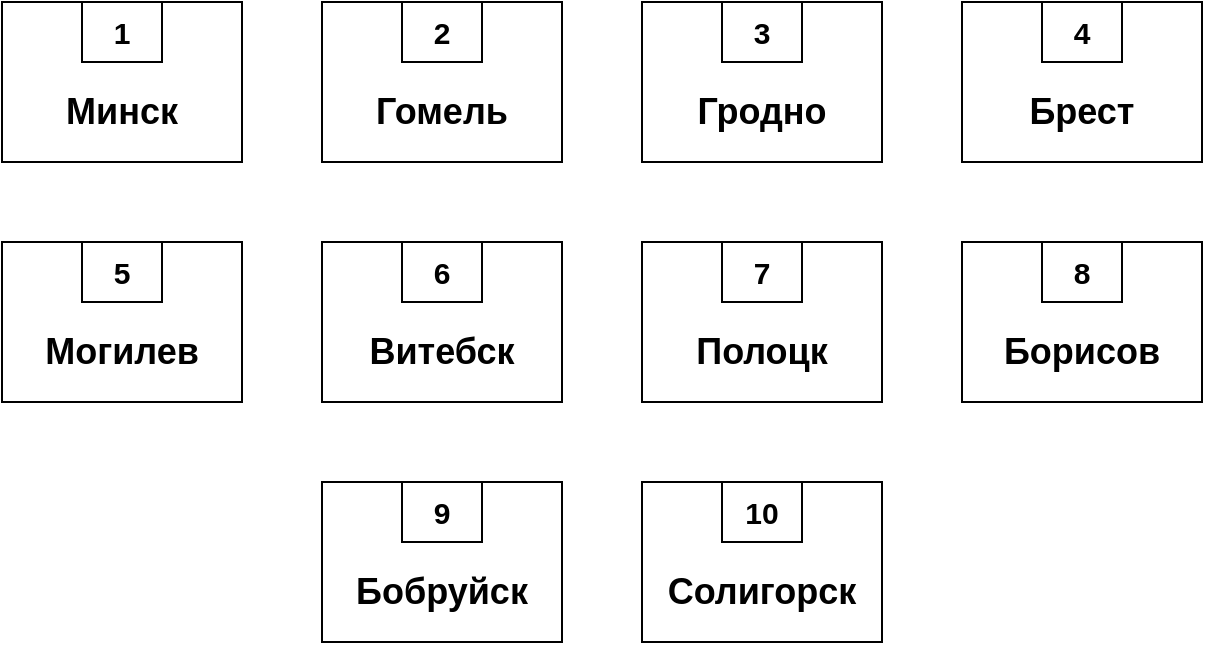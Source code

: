 <mxfile version="21.1.5" type="device" pages="10">
  <diagram name="Города" id="-bBYuZ10zqKtN7oze555">
    <mxGraphModel dx="1872" dy="1164" grid="1" gridSize="10" guides="1" tooltips="1" connect="1" arrows="1" fold="1" page="1" pageScale="1" pageWidth="827" pageHeight="1169" math="0" shadow="0">
      <root>
        <mxCell id="0" />
        <mxCell id="1" parent="0" />
        <mxCell id="hQHU7DIzG9VoXwDFYtUz-8" value="" style="group" parent="1" vertex="1" connectable="0">
          <mxGeometry x="80" y="80" width="120" height="80" as="geometry" />
        </mxCell>
        <mxCell id="hQHU7DIzG9VoXwDFYtUz-1" value="" style="rounded=0;whiteSpace=wrap;html=1;fillColor=none;" parent="hQHU7DIzG9VoXwDFYtUz-8" vertex="1">
          <mxGeometry width="120" height="80" as="geometry" />
        </mxCell>
        <mxCell id="hQHU7DIzG9VoXwDFYtUz-2" value="&lt;b&gt;&lt;font style=&quot;font-size: 15px;&quot;&gt;1&lt;/font&gt;&lt;/b&gt;" style="rounded=0;whiteSpace=wrap;html=1;fillColor=none;" parent="hQHU7DIzG9VoXwDFYtUz-8" vertex="1">
          <mxGeometry x="40" width="40" height="30" as="geometry" />
        </mxCell>
        <mxCell id="hQHU7DIzG9VoXwDFYtUz-3" value="&lt;font style=&quot;vertical-align: inherit;&quot;&gt;&lt;font style=&quot;vertical-align: inherit;&quot;&gt;&lt;font style=&quot;vertical-align: inherit;&quot;&gt;&lt;font size=&quot;1&quot; style=&quot;vertical-align: inherit;&quot;&gt;&lt;b style=&quot;font-size: 18px;&quot;&gt;Минск&lt;/b&gt;&lt;/font&gt;&lt;/font&gt;&lt;/font&gt;&lt;/font&gt;" style="text;html=1;strokeColor=none;fillColor=none;align=center;verticalAlign=middle;whiteSpace=wrap;rounded=0;" parent="hQHU7DIzG9VoXwDFYtUz-8" vertex="1">
          <mxGeometry x="30" y="40" width="60" height="30" as="geometry" />
        </mxCell>
        <mxCell id="hQHU7DIzG9VoXwDFYtUz-9" value="" style="group" parent="1" vertex="1" connectable="0">
          <mxGeometry x="240" y="80" width="120" height="80" as="geometry" />
        </mxCell>
        <mxCell id="hQHU7DIzG9VoXwDFYtUz-10" value="" style="rounded=0;whiteSpace=wrap;html=1;fillColor=none;" parent="hQHU7DIzG9VoXwDFYtUz-9" vertex="1">
          <mxGeometry width="120" height="80" as="geometry" />
        </mxCell>
        <mxCell id="hQHU7DIzG9VoXwDFYtUz-11" value="&lt;b&gt;&lt;font style=&quot;font-size: 15px;&quot;&gt;2&lt;/font&gt;&lt;/b&gt;" style="rounded=0;whiteSpace=wrap;html=1;fillColor=none;" parent="hQHU7DIzG9VoXwDFYtUz-9" vertex="1">
          <mxGeometry x="40" width="40" height="30" as="geometry" />
        </mxCell>
        <mxCell id="hQHU7DIzG9VoXwDFYtUz-12" value="&lt;font style=&quot;vertical-align: inherit;&quot;&gt;&lt;font style=&quot;vertical-align: inherit;&quot;&gt;&lt;font style=&quot;vertical-align: inherit;&quot;&gt;&lt;font size=&quot;1&quot; style=&quot;vertical-align: inherit;&quot;&gt;&lt;b style=&quot;font-size: 18px;&quot;&gt;Гомель&lt;/b&gt;&lt;/font&gt;&lt;/font&gt;&lt;/font&gt;&lt;/font&gt;" style="text;html=1;strokeColor=none;fillColor=none;align=center;verticalAlign=middle;whiteSpace=wrap;rounded=0;" parent="hQHU7DIzG9VoXwDFYtUz-9" vertex="1">
          <mxGeometry x="30" y="40" width="60" height="30" as="geometry" />
        </mxCell>
        <mxCell id="hQHU7DIzG9VoXwDFYtUz-14" value="" style="group" parent="1" vertex="1" connectable="0">
          <mxGeometry x="400" y="80" width="120" height="80" as="geometry" />
        </mxCell>
        <mxCell id="hQHU7DIzG9VoXwDFYtUz-15" value="" style="rounded=0;whiteSpace=wrap;html=1;fillColor=none;" parent="hQHU7DIzG9VoXwDFYtUz-14" vertex="1">
          <mxGeometry width="120" height="80" as="geometry" />
        </mxCell>
        <mxCell id="hQHU7DIzG9VoXwDFYtUz-16" value="&lt;b&gt;&lt;font style=&quot;font-size: 15px;&quot;&gt;3&lt;/font&gt;&lt;/b&gt;" style="rounded=0;whiteSpace=wrap;html=1;fillColor=none;" parent="hQHU7DIzG9VoXwDFYtUz-14" vertex="1">
          <mxGeometry x="40" width="40" height="30" as="geometry" />
        </mxCell>
        <mxCell id="hQHU7DIzG9VoXwDFYtUz-17" value="&lt;font style=&quot;vertical-align: inherit;&quot;&gt;&lt;font style=&quot;vertical-align: inherit;&quot;&gt;&lt;font style=&quot;vertical-align: inherit;&quot;&gt;&lt;font size=&quot;1&quot; style=&quot;vertical-align: inherit;&quot;&gt;&lt;b style=&quot;font-size: 18px;&quot;&gt;Гродно&lt;/b&gt;&lt;/font&gt;&lt;/font&gt;&lt;/font&gt;&lt;/font&gt;" style="text;html=1;strokeColor=none;fillColor=none;align=center;verticalAlign=middle;whiteSpace=wrap;rounded=0;" parent="hQHU7DIzG9VoXwDFYtUz-14" vertex="1">
          <mxGeometry x="30" y="40" width="60" height="30" as="geometry" />
        </mxCell>
        <mxCell id="hQHU7DIzG9VoXwDFYtUz-18" value="" style="group" parent="1" vertex="1" connectable="0">
          <mxGeometry x="80" y="200" width="120" height="80" as="geometry" />
        </mxCell>
        <mxCell id="hQHU7DIzG9VoXwDFYtUz-19" value="" style="rounded=0;whiteSpace=wrap;html=1;fillColor=none;" parent="hQHU7DIzG9VoXwDFYtUz-18" vertex="1">
          <mxGeometry width="120" height="80" as="geometry" />
        </mxCell>
        <mxCell id="hQHU7DIzG9VoXwDFYtUz-20" value="&lt;b&gt;&lt;font style=&quot;font-size: 15px;&quot;&gt;5&lt;/font&gt;&lt;/b&gt;" style="rounded=0;whiteSpace=wrap;html=1;fillColor=none;" parent="hQHU7DIzG9VoXwDFYtUz-18" vertex="1">
          <mxGeometry x="40" width="40" height="30" as="geometry" />
        </mxCell>
        <mxCell id="hQHU7DIzG9VoXwDFYtUz-21" value="&lt;font style=&quot;vertical-align: inherit;&quot;&gt;&lt;font style=&quot;vertical-align: inherit;&quot;&gt;&lt;font style=&quot;vertical-align: inherit;&quot;&gt;&lt;font size=&quot;1&quot; style=&quot;vertical-align: inherit;&quot;&gt;&lt;b style=&quot;font-size: 18px;&quot;&gt;Могилев&lt;/b&gt;&lt;/font&gt;&lt;/font&gt;&lt;/font&gt;&lt;/font&gt;" style="text;html=1;strokeColor=none;fillColor=none;align=center;verticalAlign=middle;whiteSpace=wrap;rounded=0;" parent="hQHU7DIzG9VoXwDFYtUz-18" vertex="1">
          <mxGeometry x="30" y="40" width="60" height="30" as="geometry" />
        </mxCell>
        <mxCell id="hQHU7DIzG9VoXwDFYtUz-26" value="" style="group" parent="1" vertex="1" connectable="0">
          <mxGeometry x="240" y="200" width="120" height="80" as="geometry" />
        </mxCell>
        <mxCell id="hQHU7DIzG9VoXwDFYtUz-27" value="" style="rounded=0;whiteSpace=wrap;html=1;fillColor=none;" parent="hQHU7DIzG9VoXwDFYtUz-26" vertex="1">
          <mxGeometry width="120" height="80" as="geometry" />
        </mxCell>
        <mxCell id="hQHU7DIzG9VoXwDFYtUz-28" value="&lt;b&gt;&lt;font style=&quot;font-size: 15px;&quot;&gt;6&lt;/font&gt;&lt;/b&gt;" style="rounded=0;whiteSpace=wrap;html=1;fillColor=none;" parent="hQHU7DIzG9VoXwDFYtUz-26" vertex="1">
          <mxGeometry x="40" width="40" height="30" as="geometry" />
        </mxCell>
        <mxCell id="hQHU7DIzG9VoXwDFYtUz-29" value="&lt;font style=&quot;vertical-align: inherit;&quot;&gt;&lt;font style=&quot;vertical-align: inherit;&quot;&gt;&lt;font style=&quot;vertical-align: inherit;&quot;&gt;&lt;font size=&quot;1&quot; style=&quot;vertical-align: inherit;&quot;&gt;&lt;b style=&quot;font-size: 18px;&quot;&gt;Витебск&lt;/b&gt;&lt;/font&gt;&lt;/font&gt;&lt;/font&gt;&lt;/font&gt;" style="text;html=1;strokeColor=none;fillColor=none;align=center;verticalAlign=middle;whiteSpace=wrap;rounded=0;" parent="hQHU7DIzG9VoXwDFYtUz-26" vertex="1">
          <mxGeometry x="30" y="40" width="60" height="30" as="geometry" />
        </mxCell>
        <mxCell id="hQHU7DIzG9VoXwDFYtUz-30" value="" style="group" parent="1" vertex="1" connectable="0">
          <mxGeometry x="400" y="200" width="120" height="80" as="geometry" />
        </mxCell>
        <mxCell id="hQHU7DIzG9VoXwDFYtUz-31" value="" style="rounded=0;whiteSpace=wrap;html=1;fillColor=none;" parent="hQHU7DIzG9VoXwDFYtUz-30" vertex="1">
          <mxGeometry width="120" height="80" as="geometry" />
        </mxCell>
        <mxCell id="hQHU7DIzG9VoXwDFYtUz-32" value="&lt;b&gt;&lt;font style=&quot;font-size: 15px;&quot;&gt;7&lt;/font&gt;&lt;/b&gt;" style="rounded=0;whiteSpace=wrap;html=1;fillColor=none;" parent="hQHU7DIzG9VoXwDFYtUz-30" vertex="1">
          <mxGeometry x="40" width="40" height="30" as="geometry" />
        </mxCell>
        <mxCell id="hQHU7DIzG9VoXwDFYtUz-33" value="&lt;font style=&quot;vertical-align: inherit;&quot;&gt;&lt;font style=&quot;vertical-align: inherit;&quot;&gt;&lt;font style=&quot;vertical-align: inherit;&quot;&gt;&lt;font size=&quot;1&quot; style=&quot;vertical-align: inherit;&quot;&gt;&lt;b style=&quot;font-size: 18px;&quot;&gt;Полоцк&lt;/b&gt;&lt;/font&gt;&lt;/font&gt;&lt;/font&gt;&lt;/font&gt;" style="text;html=1;strokeColor=none;fillColor=none;align=center;verticalAlign=middle;whiteSpace=wrap;rounded=0;" parent="hQHU7DIzG9VoXwDFYtUz-30" vertex="1">
          <mxGeometry x="30" y="40" width="60" height="30" as="geometry" />
        </mxCell>
        <mxCell id="hQHU7DIzG9VoXwDFYtUz-34" value="" style="group" parent="1" vertex="1" connectable="0">
          <mxGeometry x="560" y="80" width="120" height="80" as="geometry" />
        </mxCell>
        <mxCell id="hQHU7DIzG9VoXwDFYtUz-35" value="" style="rounded=0;whiteSpace=wrap;html=1;fillColor=none;" parent="hQHU7DIzG9VoXwDFYtUz-34" vertex="1">
          <mxGeometry width="120" height="80" as="geometry" />
        </mxCell>
        <mxCell id="hQHU7DIzG9VoXwDFYtUz-36" value="&lt;b&gt;&lt;font style=&quot;font-size: 15px;&quot;&gt;4&lt;/font&gt;&lt;/b&gt;" style="rounded=0;whiteSpace=wrap;html=1;fillColor=none;" parent="hQHU7DIzG9VoXwDFYtUz-34" vertex="1">
          <mxGeometry x="40" width="40" height="30" as="geometry" />
        </mxCell>
        <mxCell id="hQHU7DIzG9VoXwDFYtUz-37" value="&lt;font style=&quot;vertical-align: inherit;&quot;&gt;&lt;font style=&quot;vertical-align: inherit;&quot;&gt;&lt;font style=&quot;vertical-align: inherit;&quot;&gt;&lt;font size=&quot;1&quot; style=&quot;vertical-align: inherit;&quot;&gt;&lt;b style=&quot;font-size: 18px;&quot;&gt;Брест&lt;/b&gt;&lt;/font&gt;&lt;/font&gt;&lt;/font&gt;&lt;/font&gt;" style="text;html=1;strokeColor=none;fillColor=none;align=center;verticalAlign=middle;whiteSpace=wrap;rounded=0;" parent="hQHU7DIzG9VoXwDFYtUz-34" vertex="1">
          <mxGeometry x="30" y="40" width="60" height="30" as="geometry" />
        </mxCell>
        <mxCell id="hQHU7DIzG9VoXwDFYtUz-38" value="" style="group" parent="1" vertex="1" connectable="0">
          <mxGeometry x="560" y="200" width="120" height="80" as="geometry" />
        </mxCell>
        <mxCell id="hQHU7DIzG9VoXwDFYtUz-39" value="" style="rounded=0;whiteSpace=wrap;html=1;fillColor=none;" parent="hQHU7DIzG9VoXwDFYtUz-38" vertex="1">
          <mxGeometry width="120" height="80" as="geometry" />
        </mxCell>
        <mxCell id="hQHU7DIzG9VoXwDFYtUz-40" value="&lt;b&gt;&lt;font style=&quot;font-size: 15px;&quot;&gt;8&lt;/font&gt;&lt;/b&gt;" style="rounded=0;whiteSpace=wrap;html=1;fillColor=none;" parent="hQHU7DIzG9VoXwDFYtUz-38" vertex="1">
          <mxGeometry x="40" width="40" height="30" as="geometry" />
        </mxCell>
        <mxCell id="hQHU7DIzG9VoXwDFYtUz-41" value="&lt;font style=&quot;vertical-align: inherit;&quot;&gt;&lt;font style=&quot;vertical-align: inherit;&quot;&gt;&lt;font style=&quot;vertical-align: inherit;&quot;&gt;&lt;font size=&quot;1&quot; style=&quot;vertical-align: inherit;&quot;&gt;&lt;b style=&quot;font-size: 18px;&quot;&gt;Борисов&lt;/b&gt;&lt;/font&gt;&lt;/font&gt;&lt;/font&gt;&lt;/font&gt;" style="text;html=1;strokeColor=none;fillColor=none;align=center;verticalAlign=middle;whiteSpace=wrap;rounded=0;" parent="hQHU7DIzG9VoXwDFYtUz-38" vertex="1">
          <mxGeometry x="30" y="40" width="60" height="30" as="geometry" />
        </mxCell>
        <mxCell id="hQHU7DIzG9VoXwDFYtUz-42" value="" style="group" parent="1" vertex="1" connectable="0">
          <mxGeometry x="240" y="320" width="120" height="80" as="geometry" />
        </mxCell>
        <mxCell id="hQHU7DIzG9VoXwDFYtUz-43" value="" style="rounded=0;whiteSpace=wrap;html=1;fillColor=none;" parent="hQHU7DIzG9VoXwDFYtUz-42" vertex="1">
          <mxGeometry width="120" height="80" as="geometry" />
        </mxCell>
        <mxCell id="hQHU7DIzG9VoXwDFYtUz-44" value="&lt;b&gt;&lt;font style=&quot;font-size: 15px;&quot;&gt;9&lt;/font&gt;&lt;/b&gt;" style="rounded=0;whiteSpace=wrap;html=1;fillColor=none;" parent="hQHU7DIzG9VoXwDFYtUz-42" vertex="1">
          <mxGeometry x="40" width="40" height="30" as="geometry" />
        </mxCell>
        <mxCell id="hQHU7DIzG9VoXwDFYtUz-45" value="&lt;font style=&quot;vertical-align: inherit;&quot;&gt;&lt;font style=&quot;vertical-align: inherit;&quot;&gt;&lt;font style=&quot;vertical-align: inherit;&quot;&gt;&lt;font size=&quot;1&quot; style=&quot;vertical-align: inherit;&quot;&gt;&lt;b style=&quot;font-size: 18px;&quot;&gt;Бобруйск&lt;/b&gt;&lt;/font&gt;&lt;/font&gt;&lt;/font&gt;&lt;/font&gt;" style="text;html=1;strokeColor=none;fillColor=none;align=center;verticalAlign=middle;whiteSpace=wrap;rounded=0;" parent="hQHU7DIzG9VoXwDFYtUz-42" vertex="1">
          <mxGeometry x="30" y="40" width="60" height="30" as="geometry" />
        </mxCell>
        <mxCell id="hQHU7DIzG9VoXwDFYtUz-46" value="" style="group" parent="1" vertex="1" connectable="0">
          <mxGeometry x="400" y="320" width="120" height="80" as="geometry" />
        </mxCell>
        <mxCell id="hQHU7DIzG9VoXwDFYtUz-47" value="" style="rounded=0;whiteSpace=wrap;html=1;fillColor=none;" parent="hQHU7DIzG9VoXwDFYtUz-46" vertex="1">
          <mxGeometry width="120" height="80" as="geometry" />
        </mxCell>
        <mxCell id="hQHU7DIzG9VoXwDFYtUz-48" value="&lt;b&gt;&lt;font style=&quot;font-size: 15px;&quot;&gt;10&lt;/font&gt;&lt;/b&gt;" style="rounded=0;whiteSpace=wrap;html=1;fillColor=none;" parent="hQHU7DIzG9VoXwDFYtUz-46" vertex="1">
          <mxGeometry x="40" width="40" height="30" as="geometry" />
        </mxCell>
        <mxCell id="hQHU7DIzG9VoXwDFYtUz-49" value="&lt;font style=&quot;vertical-align: inherit;&quot;&gt;&lt;font style=&quot;vertical-align: inherit;&quot;&gt;&lt;font style=&quot;vertical-align: inherit;&quot;&gt;&lt;font size=&quot;1&quot; style=&quot;vertical-align: inherit;&quot;&gt;&lt;b style=&quot;font-size: 18px;&quot;&gt;Солигорск&lt;/b&gt;&lt;/font&gt;&lt;/font&gt;&lt;/font&gt;&lt;/font&gt;" style="text;html=1;strokeColor=none;fillColor=none;align=center;verticalAlign=middle;whiteSpace=wrap;rounded=0;" parent="hQHU7DIzG9VoXwDFYtUz-46" vertex="1">
          <mxGeometry x="30" y="40" width="60" height="30" as="geometry" />
        </mxCell>
      </root>
    </mxGraphModel>
  </diagram>
  <diagram id="-ngVeNyKUKdiJMSsusHh" name="Сотрудники">
    <mxGraphModel dx="1872" dy="1164" grid="1" gridSize="10" guides="1" tooltips="1" connect="1" arrows="1" fold="1" page="1" pageScale="1" pageWidth="827" pageHeight="1169" math="0" shadow="0">
      <root>
        <mxCell id="0" />
        <mxCell id="1" parent="0" />
        <mxCell id="_bdYk-15ZnCwkOOKGrp6-1" value="" style="group" parent="1" vertex="1" connectable="0">
          <mxGeometry x="540" y="40" width="310" height="240" as="geometry" />
        </mxCell>
        <mxCell id="IaU4Wl_xeW0nrxZgox-d-7" value="&lt;ol style=&quot;font-size: 15px;&quot;&gt;&lt;li&gt;&lt;i&gt;Анастасия Сергеевна Степанова&lt;/i&gt;&lt;/li&gt;&lt;li&gt;&lt;i&gt;Сергей Даниилович Павлов&lt;/i&gt;&lt;/li&gt;&lt;li&gt;&lt;i&gt;Артём Семёнович Филатов&lt;/i&gt;&lt;/li&gt;&lt;li&gt;&lt;i&gt;Константин Львович Вдовин&lt;/i&gt;&lt;/li&gt;&lt;li&gt;&lt;i&gt;Мирослава Андреевна Одинцова&lt;/i&gt;&lt;/li&gt;&lt;li&gt;&lt;i&gt;Вячеслав Дмитриевич Одинцов&lt;/i&gt;&lt;/li&gt;&lt;li&gt;&lt;i&gt;Мирослав Петрович Васильев&amp;nbsp;&lt;/i&gt;&lt;/li&gt;&lt;li&gt;&lt;i&gt;Евгений Александрович Петров&lt;/i&gt;&lt;/li&gt;&lt;li&gt;&lt;i&gt;Михаил Витальевич Болда&lt;/i&gt;&lt;/li&gt;&lt;li&gt;&lt;i style=&quot;font-size: 15px; background-color: initial;&quot;&gt;Екатерина Витальевна Заяц&lt;/i&gt;&lt;/li&gt;&lt;/ol&gt;" style="text;html=1;align=left;verticalAlign=middle;resizable=0;points=[];autosize=1;strokeColor=none;fillColor=none;" parent="_bdYk-15ZnCwkOOKGrp6-1" vertex="1">
          <mxGeometry y="20" width="310" height="220" as="geometry" />
        </mxCell>
        <mxCell id="IaU4Wl_xeW0nrxZgox-d-9" value="" style="rounded=0;whiteSpace=wrap;html=1;fillColor=none;" parent="_bdYk-15ZnCwkOOKGrp6-1" vertex="1">
          <mxGeometry x="5" width="295" height="240" as="geometry" />
        </mxCell>
        <mxCell id="IaU4Wl_xeW0nrxZgox-d-8" value="Сотрудники:" style="text;html=1;align=center;verticalAlign=middle;resizable=0;points=[];autosize=1;strokeColor=none;fillColor=none;fontSize=19;fontStyle=1" parent="_bdYk-15ZnCwkOOKGrp6-1" vertex="1">
          <mxGeometry x="10" width="140" height="40" as="geometry" />
        </mxCell>
        <mxCell id="hiTnqQLek1QHyll6Q1Ie-1" value="" style="group" vertex="1" connectable="0" parent="1">
          <mxGeometry x="40" y="40" width="450" height="330" as="geometry" />
        </mxCell>
        <mxCell id="xOhnCGz6D2ivYGDrZ2kN-5" value="" style="group" parent="hiTnqQLek1QHyll6Q1Ie-1" vertex="1" connectable="0">
          <mxGeometry width="90" height="90" as="geometry" />
        </mxCell>
        <mxCell id="xOhnCGz6D2ivYGDrZ2kN-2" value="" style="ellipse;whiteSpace=wrap;html=1;aspect=fixed;fillColor=none;" parent="xOhnCGz6D2ivYGDrZ2kN-5" vertex="1">
          <mxGeometry width="90" height="90" as="geometry" />
        </mxCell>
        <mxCell id="xOhnCGz6D2ivYGDrZ2kN-3" value="&lt;font style=&quot;font-size: 15px;&quot;&gt;&lt;b&gt;1&lt;/b&gt;&lt;/font&gt;" style="ellipse;whiteSpace=wrap;html=1;aspect=fixed;fillColor=none;" parent="xOhnCGz6D2ivYGDrZ2kN-5" vertex="1">
          <mxGeometry x="25" width="40" height="40" as="geometry" />
        </mxCell>
        <mxCell id="xOhnCGz6D2ivYGDrZ2kN-4" value="&lt;b&gt;&lt;font style=&quot;font-size: 14px;&quot;&gt;Анастасия&lt;/font&gt;&lt;/b&gt;" style="text;html=1;strokeColor=none;fillColor=none;align=center;verticalAlign=middle;whiteSpace=wrap;rounded=0;" parent="xOhnCGz6D2ivYGDrZ2kN-5" vertex="1">
          <mxGeometry x="15" y="40" width="60" height="30" as="geometry" />
        </mxCell>
        <mxCell id="xOhnCGz6D2ivYGDrZ2kN-6" value="" style="group" parent="hiTnqQLek1QHyll6Q1Ie-1" vertex="1" connectable="0">
          <mxGeometry x="120" width="90" height="90" as="geometry" />
        </mxCell>
        <mxCell id="xOhnCGz6D2ivYGDrZ2kN-7" value="" style="ellipse;whiteSpace=wrap;html=1;aspect=fixed;fillColor=none;" parent="xOhnCGz6D2ivYGDrZ2kN-6" vertex="1">
          <mxGeometry width="90" height="90" as="geometry" />
        </mxCell>
        <mxCell id="xOhnCGz6D2ivYGDrZ2kN-8" value="&lt;font style=&quot;font-size: 15px;&quot;&gt;&lt;b&gt;2&lt;/b&gt;&lt;/font&gt;" style="ellipse;whiteSpace=wrap;html=1;aspect=fixed;fillColor=none;" parent="xOhnCGz6D2ivYGDrZ2kN-6" vertex="1">
          <mxGeometry x="25" width="40" height="40" as="geometry" />
        </mxCell>
        <mxCell id="xOhnCGz6D2ivYGDrZ2kN-9" value="&lt;b style=&quot;&quot;&gt;&lt;font style=&quot;font-size: 14px;&quot;&gt;Сергей&lt;/font&gt;&lt;/b&gt;" style="text;html=1;strokeColor=none;fillColor=none;align=center;verticalAlign=middle;whiteSpace=wrap;rounded=0;" parent="xOhnCGz6D2ivYGDrZ2kN-6" vertex="1">
          <mxGeometry x="15" y="40" width="60" height="30" as="geometry" />
        </mxCell>
        <mxCell id="xOhnCGz6D2ivYGDrZ2kN-10" value="" style="group" parent="hiTnqQLek1QHyll6Q1Ie-1" vertex="1" connectable="0">
          <mxGeometry x="240" width="90" height="90" as="geometry" />
        </mxCell>
        <mxCell id="xOhnCGz6D2ivYGDrZ2kN-11" value="" style="ellipse;whiteSpace=wrap;html=1;aspect=fixed;fillColor=none;" parent="xOhnCGz6D2ivYGDrZ2kN-10" vertex="1">
          <mxGeometry width="90" height="90" as="geometry" />
        </mxCell>
        <mxCell id="xOhnCGz6D2ivYGDrZ2kN-12" value="&lt;font style=&quot;font-size: 15px;&quot;&gt;&lt;b&gt;3&lt;/b&gt;&lt;/font&gt;" style="ellipse;whiteSpace=wrap;html=1;aspect=fixed;fillColor=none;" parent="xOhnCGz6D2ivYGDrZ2kN-10" vertex="1">
          <mxGeometry x="25" width="40" height="40" as="geometry" />
        </mxCell>
        <mxCell id="xOhnCGz6D2ivYGDrZ2kN-13" value="&lt;b&gt;&lt;font style=&quot;font-size: 14px;&quot;&gt;Артём&lt;/font&gt;&lt;/b&gt;" style="text;html=1;strokeColor=none;fillColor=none;align=center;verticalAlign=middle;whiteSpace=wrap;rounded=0;" parent="xOhnCGz6D2ivYGDrZ2kN-10" vertex="1">
          <mxGeometry x="15" y="40" width="60" height="30" as="geometry" />
        </mxCell>
        <mxCell id="xOhnCGz6D2ivYGDrZ2kN-14" value="" style="group" parent="hiTnqQLek1QHyll6Q1Ie-1" vertex="1" connectable="0">
          <mxGeometry x="360" width="90" height="90" as="geometry" />
        </mxCell>
        <mxCell id="xOhnCGz6D2ivYGDrZ2kN-15" value="" style="ellipse;whiteSpace=wrap;html=1;aspect=fixed;fillColor=none;" parent="xOhnCGz6D2ivYGDrZ2kN-14" vertex="1">
          <mxGeometry width="90" height="90" as="geometry" />
        </mxCell>
        <mxCell id="xOhnCGz6D2ivYGDrZ2kN-16" value="&lt;font style=&quot;font-size: 15px;&quot;&gt;&lt;b&gt;4&lt;/b&gt;&lt;/font&gt;" style="ellipse;whiteSpace=wrap;html=1;aspect=fixed;fillColor=none;" parent="xOhnCGz6D2ivYGDrZ2kN-14" vertex="1">
          <mxGeometry x="25" width="40" height="40" as="geometry" />
        </mxCell>
        <mxCell id="xOhnCGz6D2ivYGDrZ2kN-17" value="&lt;b&gt;&lt;font style=&quot;font-size: 14px;&quot;&gt;Константин&lt;/font&gt;&lt;/b&gt;" style="text;html=1;strokeColor=none;fillColor=none;align=center;verticalAlign=middle;whiteSpace=wrap;rounded=0;" parent="xOhnCGz6D2ivYGDrZ2kN-14" vertex="1">
          <mxGeometry x="15" y="40" width="60" height="30" as="geometry" />
        </mxCell>
        <mxCell id="xOhnCGz6D2ivYGDrZ2kN-18" value="" style="group" parent="hiTnqQLek1QHyll6Q1Ie-1" vertex="1" connectable="0">
          <mxGeometry x="120" y="120" width="90" height="90" as="geometry" />
        </mxCell>
        <mxCell id="xOhnCGz6D2ivYGDrZ2kN-19" value="" style="ellipse;whiteSpace=wrap;html=1;aspect=fixed;fillColor=none;" parent="xOhnCGz6D2ivYGDrZ2kN-18" vertex="1">
          <mxGeometry width="90" height="90" as="geometry" />
        </mxCell>
        <mxCell id="xOhnCGz6D2ivYGDrZ2kN-20" value="&lt;font style=&quot;font-size: 15px;&quot;&gt;&lt;b&gt;6&lt;/b&gt;&lt;/font&gt;" style="ellipse;whiteSpace=wrap;html=1;aspect=fixed;fillColor=none;" parent="xOhnCGz6D2ivYGDrZ2kN-18" vertex="1">
          <mxGeometry x="25" width="40" height="40" as="geometry" />
        </mxCell>
        <mxCell id="xOhnCGz6D2ivYGDrZ2kN-21" value="&lt;b&gt;&lt;font style=&quot;font-size: 15px;&quot;&gt;Вячеслав&lt;/font&gt;&lt;/b&gt;" style="text;html=1;strokeColor=none;fillColor=none;align=center;verticalAlign=middle;whiteSpace=wrap;rounded=0;" parent="xOhnCGz6D2ivYGDrZ2kN-18" vertex="1">
          <mxGeometry x="15" y="40" width="60" height="30" as="geometry" />
        </mxCell>
        <mxCell id="xOhnCGz6D2ivYGDrZ2kN-22" value="" style="group" parent="hiTnqQLek1QHyll6Q1Ie-1" vertex="1" connectable="0">
          <mxGeometry x="239" y="120" width="90" height="90" as="geometry" />
        </mxCell>
        <mxCell id="xOhnCGz6D2ivYGDrZ2kN-23" value="" style="ellipse;whiteSpace=wrap;html=1;aspect=fixed;fillColor=none;" parent="xOhnCGz6D2ivYGDrZ2kN-22" vertex="1">
          <mxGeometry width="90" height="90" as="geometry" />
        </mxCell>
        <mxCell id="xOhnCGz6D2ivYGDrZ2kN-24" value="&lt;font style=&quot;font-size: 15px;&quot;&gt;&lt;b&gt;7&lt;/b&gt;&lt;/font&gt;" style="ellipse;whiteSpace=wrap;html=1;aspect=fixed;fillColor=none;" parent="xOhnCGz6D2ivYGDrZ2kN-22" vertex="1">
          <mxGeometry x="25" width="40" height="40" as="geometry" />
        </mxCell>
        <mxCell id="xOhnCGz6D2ivYGDrZ2kN-25" value="&lt;b&gt;&lt;font style=&quot;font-size: 15px;&quot;&gt;Мирослав&lt;/font&gt;&lt;/b&gt;" style="text;html=1;strokeColor=none;fillColor=none;align=center;verticalAlign=middle;whiteSpace=wrap;rounded=0;" parent="xOhnCGz6D2ivYGDrZ2kN-22" vertex="1">
          <mxGeometry x="15" y="40" width="60" height="30" as="geometry" />
        </mxCell>
        <mxCell id="xOhnCGz6D2ivYGDrZ2kN-26" value="" style="group" parent="hiTnqQLek1QHyll6Q1Ie-1" vertex="1" connectable="0">
          <mxGeometry x="360" y="120" width="90" height="90" as="geometry" />
        </mxCell>
        <mxCell id="xOhnCGz6D2ivYGDrZ2kN-27" value="" style="ellipse;whiteSpace=wrap;html=1;aspect=fixed;fillColor=none;" parent="xOhnCGz6D2ivYGDrZ2kN-26" vertex="1">
          <mxGeometry width="90" height="90" as="geometry" />
        </mxCell>
        <mxCell id="xOhnCGz6D2ivYGDrZ2kN-28" value="&lt;font style=&quot;font-size: 15px;&quot;&gt;&lt;b&gt;8&lt;/b&gt;&lt;/font&gt;" style="ellipse;whiteSpace=wrap;html=1;aspect=fixed;fillColor=none;" parent="xOhnCGz6D2ivYGDrZ2kN-26" vertex="1">
          <mxGeometry x="25" width="40" height="40" as="geometry" />
        </mxCell>
        <mxCell id="xOhnCGz6D2ivYGDrZ2kN-29" value="&lt;b&gt;&lt;font style=&quot;font-size: 15px;&quot;&gt;Евгений&lt;/font&gt;&lt;/b&gt;" style="text;html=1;strokeColor=none;fillColor=none;align=center;verticalAlign=middle;whiteSpace=wrap;rounded=0;" parent="xOhnCGz6D2ivYGDrZ2kN-26" vertex="1">
          <mxGeometry x="15" y="40" width="60" height="30" as="geometry" />
        </mxCell>
        <mxCell id="xOhnCGz6D2ivYGDrZ2kN-31" value="" style="group" parent="hiTnqQLek1QHyll6Q1Ie-1" vertex="1" connectable="0">
          <mxGeometry x="110" y="240" width="90" height="90" as="geometry" />
        </mxCell>
        <mxCell id="xOhnCGz6D2ivYGDrZ2kN-32" value="" style="ellipse;whiteSpace=wrap;html=1;aspect=fixed;fillColor=none;" parent="xOhnCGz6D2ivYGDrZ2kN-31" vertex="1">
          <mxGeometry width="90" height="90" as="geometry" />
        </mxCell>
        <mxCell id="xOhnCGz6D2ivYGDrZ2kN-33" value="&lt;font style=&quot;font-size: 15px;&quot;&gt;&lt;b&gt;9&lt;/b&gt;&lt;/font&gt;" style="ellipse;whiteSpace=wrap;html=1;aspect=fixed;fillColor=none;" parent="xOhnCGz6D2ivYGDrZ2kN-31" vertex="1">
          <mxGeometry x="25" width="40" height="40" as="geometry" />
        </mxCell>
        <mxCell id="xOhnCGz6D2ivYGDrZ2kN-34" value="&lt;b&gt;&lt;font style=&quot;font-size: 15px;&quot;&gt;Михаил&lt;/font&gt;&lt;/b&gt;" style="text;html=1;strokeColor=none;fillColor=none;align=center;verticalAlign=middle;whiteSpace=wrap;rounded=0;" parent="xOhnCGz6D2ivYGDrZ2kN-31" vertex="1">
          <mxGeometry x="15" y="40" width="60" height="30" as="geometry" />
        </mxCell>
        <mxCell id="xOhnCGz6D2ivYGDrZ2kN-35" value="" style="group" parent="hiTnqQLek1QHyll6Q1Ie-1" vertex="1" connectable="0">
          <mxGeometry y="120" width="90" height="90" as="geometry" />
        </mxCell>
        <mxCell id="xOhnCGz6D2ivYGDrZ2kN-36" value="" style="ellipse;whiteSpace=wrap;html=1;aspect=fixed;fillColor=none;" parent="xOhnCGz6D2ivYGDrZ2kN-35" vertex="1">
          <mxGeometry width="90" height="90" as="geometry" />
        </mxCell>
        <mxCell id="xOhnCGz6D2ivYGDrZ2kN-37" value="&lt;font style=&quot;font-size: 15px;&quot;&gt;&lt;b&gt;5&lt;/b&gt;&lt;/font&gt;" style="ellipse;whiteSpace=wrap;html=1;aspect=fixed;fillColor=none;" parent="xOhnCGz6D2ivYGDrZ2kN-35" vertex="1">
          <mxGeometry x="25" width="40" height="40" as="geometry" />
        </mxCell>
        <mxCell id="xOhnCGz6D2ivYGDrZ2kN-38" value="&lt;b&gt;&lt;font style=&quot;font-size: 15px;&quot;&gt;Мирослава&lt;/font&gt;&lt;/b&gt;" style="text;html=1;strokeColor=none;fillColor=none;align=center;verticalAlign=middle;whiteSpace=wrap;rounded=0;" parent="xOhnCGz6D2ivYGDrZ2kN-35" vertex="1">
          <mxGeometry x="15" y="40" width="60" height="30" as="geometry" />
        </mxCell>
        <mxCell id="xOhnCGz6D2ivYGDrZ2kN-39" value="" style="group" parent="hiTnqQLek1QHyll6Q1Ie-1" vertex="1" connectable="0">
          <mxGeometry x="240" y="240" width="90" height="90" as="geometry" />
        </mxCell>
        <mxCell id="xOhnCGz6D2ivYGDrZ2kN-40" value="" style="ellipse;whiteSpace=wrap;html=1;aspect=fixed;fillColor=none;" parent="xOhnCGz6D2ivYGDrZ2kN-39" vertex="1">
          <mxGeometry width="90" height="90" as="geometry" />
        </mxCell>
        <mxCell id="xOhnCGz6D2ivYGDrZ2kN-41" value="&lt;font style=&quot;font-size: 15px;&quot;&gt;&lt;b&gt;10&lt;/b&gt;&lt;/font&gt;" style="ellipse;whiteSpace=wrap;html=1;aspect=fixed;fillColor=none;" parent="xOhnCGz6D2ivYGDrZ2kN-39" vertex="1">
          <mxGeometry x="25" width="40" height="40" as="geometry" />
        </mxCell>
        <mxCell id="xOhnCGz6D2ivYGDrZ2kN-42" value="&lt;b&gt;&lt;font style=&quot;font-size: 15px;&quot;&gt;Екатерина&lt;/font&gt;&lt;/b&gt;" style="text;html=1;strokeColor=none;fillColor=none;align=center;verticalAlign=middle;whiteSpace=wrap;rounded=0;" parent="xOhnCGz6D2ivYGDrZ2kN-39" vertex="1">
          <mxGeometry x="15" y="40" width="60" height="30" as="geometry" />
        </mxCell>
      </root>
    </mxGraphModel>
  </diagram>
  <diagram id="aWsGipZcIILJZOnMbZQh" name="Клиенты">
    <mxGraphModel dx="1337" dy="831" grid="1" gridSize="10" guides="1" tooltips="1" connect="1" arrows="1" fold="1" page="1" pageScale="1" pageWidth="827" pageHeight="1169" math="0" shadow="0">
      <root>
        <mxCell id="0" />
        <mxCell id="1" parent="0" />
        <mxCell id="nBbiLjEC0ggmRPFERK4p-3" value="" style="group" parent="1" vertex="1" connectable="0">
          <mxGeometry x="40" y="40" width="80" height="80" as="geometry" />
        </mxCell>
        <mxCell id="IlE79U1R2bCe9qFjj3SO-12" value="" style="whiteSpace=wrap;html=1;aspect=fixed;fillColor=none;" parent="nBbiLjEC0ggmRPFERK4p-3" vertex="1">
          <mxGeometry width="80" height="80" as="geometry" />
        </mxCell>
        <mxCell id="nBbiLjEC0ggmRPFERK4p-1" value="&lt;b&gt;&lt;font style=&quot;font-size: 15px;&quot;&gt;1&lt;/font&gt;&lt;/b&gt;" style="whiteSpace=wrap;html=1;aspect=fixed;fillColor=none;" parent="nBbiLjEC0ggmRPFERK4p-3" vertex="1">
          <mxGeometry x="25" width="30" height="30" as="geometry" />
        </mxCell>
        <mxCell id="nBbiLjEC0ggmRPFERK4p-2" value="&lt;b style=&quot;&quot;&gt;&lt;font style=&quot;font-size: 14px;&quot;&gt;Полина&lt;/font&gt;&lt;/b&gt;" style="text;html=1;strokeColor=none;fillColor=none;align=center;verticalAlign=middle;whiteSpace=wrap;rounded=0;" parent="nBbiLjEC0ggmRPFERK4p-3" vertex="1">
          <mxGeometry x="10" y="40" width="60" height="30" as="geometry" />
        </mxCell>
        <mxCell id="nBbiLjEC0ggmRPFERK4p-4" value="" style="group" parent="1" vertex="1" connectable="0">
          <mxGeometry x="160" y="40" width="80" height="80" as="geometry" />
        </mxCell>
        <mxCell id="nBbiLjEC0ggmRPFERK4p-5" value="" style="whiteSpace=wrap;html=1;aspect=fixed;fillColor=none;" parent="nBbiLjEC0ggmRPFERK4p-4" vertex="1">
          <mxGeometry width="80" height="80" as="geometry" />
        </mxCell>
        <mxCell id="nBbiLjEC0ggmRPFERK4p-6" value="&lt;b&gt;&lt;font style=&quot;font-size: 15px;&quot;&gt;2&lt;/font&gt;&lt;/b&gt;" style="whiteSpace=wrap;html=1;aspect=fixed;fillColor=none;" parent="nBbiLjEC0ggmRPFERK4p-4" vertex="1">
          <mxGeometry x="25" width="30" height="30" as="geometry" />
        </mxCell>
        <mxCell id="nBbiLjEC0ggmRPFERK4p-7" value="&lt;b&gt;&lt;font style=&quot;font-size: 14px;&quot;&gt;Елизавета&lt;/font&gt;&lt;/b&gt;" style="text;html=1;strokeColor=none;fillColor=none;align=center;verticalAlign=middle;whiteSpace=wrap;rounded=0;" parent="nBbiLjEC0ggmRPFERK4p-4" vertex="1">
          <mxGeometry x="10" y="40" width="60" height="30" as="geometry" />
        </mxCell>
        <mxCell id="nBbiLjEC0ggmRPFERK4p-8" value="" style="group" parent="1" vertex="1" connectable="0">
          <mxGeometry x="280" y="40" width="80" height="80" as="geometry" />
        </mxCell>
        <mxCell id="nBbiLjEC0ggmRPFERK4p-9" value="" style="whiteSpace=wrap;html=1;aspect=fixed;fillColor=none;" parent="nBbiLjEC0ggmRPFERK4p-8" vertex="1">
          <mxGeometry width="80" height="80" as="geometry" />
        </mxCell>
        <mxCell id="nBbiLjEC0ggmRPFERK4p-10" value="&lt;b&gt;&lt;font style=&quot;font-size: 15px;&quot;&gt;3&lt;/font&gt;&lt;/b&gt;" style="whiteSpace=wrap;html=1;aspect=fixed;fillColor=none;" parent="nBbiLjEC0ggmRPFERK4p-8" vertex="1">
          <mxGeometry x="25" width="30" height="30" as="geometry" />
        </mxCell>
        <mxCell id="nBbiLjEC0ggmRPFERK4p-11" value="&lt;b style=&quot;&quot;&gt;&lt;font style=&quot;font-size: 14px;&quot;&gt;Виктор&lt;/font&gt;&lt;/b&gt;" style="text;html=1;strokeColor=none;fillColor=none;align=center;verticalAlign=middle;whiteSpace=wrap;rounded=0;" parent="nBbiLjEC0ggmRPFERK4p-8" vertex="1">
          <mxGeometry x="10" y="40" width="60" height="30" as="geometry" />
        </mxCell>
        <mxCell id="nBbiLjEC0ggmRPFERK4p-12" value="" style="group" parent="1" vertex="1" connectable="0">
          <mxGeometry x="400" y="40" width="80" height="80" as="geometry" />
        </mxCell>
        <mxCell id="nBbiLjEC0ggmRPFERK4p-13" value="" style="whiteSpace=wrap;html=1;aspect=fixed;fillColor=none;" parent="nBbiLjEC0ggmRPFERK4p-12" vertex="1">
          <mxGeometry width="80" height="80" as="geometry" />
        </mxCell>
        <mxCell id="nBbiLjEC0ggmRPFERK4p-14" value="&lt;b&gt;&lt;font style=&quot;font-size: 15px;&quot;&gt;4&lt;/font&gt;&lt;/b&gt;" style="whiteSpace=wrap;html=1;aspect=fixed;fillColor=none;" parent="nBbiLjEC0ggmRPFERK4p-12" vertex="1">
          <mxGeometry x="25" width="30" height="30" as="geometry" />
        </mxCell>
        <mxCell id="nBbiLjEC0ggmRPFERK4p-15" value="&lt;b&gt;&lt;font style=&quot;font-size: 14px;&quot;&gt;Арина&lt;/font&gt;&lt;/b&gt;" style="text;html=1;strokeColor=none;fillColor=none;align=center;verticalAlign=middle;whiteSpace=wrap;rounded=0;" parent="nBbiLjEC0ggmRPFERK4p-12" vertex="1">
          <mxGeometry x="10" y="40" width="60" height="30" as="geometry" />
        </mxCell>
        <mxCell id="nBbiLjEC0ggmRPFERK4p-16" value="" style="group" parent="1" vertex="1" connectable="0">
          <mxGeometry x="520" y="40" width="80" height="80" as="geometry" />
        </mxCell>
        <mxCell id="nBbiLjEC0ggmRPFERK4p-17" value="" style="whiteSpace=wrap;html=1;aspect=fixed;fillColor=none;" parent="nBbiLjEC0ggmRPFERK4p-16" vertex="1">
          <mxGeometry width="80" height="80" as="geometry" />
        </mxCell>
        <mxCell id="nBbiLjEC0ggmRPFERK4p-18" value="&lt;b&gt;&lt;font style=&quot;font-size: 15px;&quot;&gt;5&lt;/font&gt;&lt;/b&gt;" style="whiteSpace=wrap;html=1;aspect=fixed;fillColor=none;" parent="nBbiLjEC0ggmRPFERK4p-16" vertex="1">
          <mxGeometry x="25" width="30" height="30" as="geometry" />
        </mxCell>
        <mxCell id="nBbiLjEC0ggmRPFERK4p-19" value="&lt;b&gt;&lt;font style=&quot;font-size: 14px;&quot;&gt;Сергей&lt;/font&gt;&lt;/b&gt;" style="text;html=1;strokeColor=none;fillColor=none;align=center;verticalAlign=middle;whiteSpace=wrap;rounded=0;" parent="nBbiLjEC0ggmRPFERK4p-16" vertex="1">
          <mxGeometry x="10" y="40" width="60" height="30" as="geometry" />
        </mxCell>
        <mxCell id="nBbiLjEC0ggmRPFERK4p-20" value="" style="group" parent="1" vertex="1" connectable="0">
          <mxGeometry x="40" y="140" width="80" height="80" as="geometry" />
        </mxCell>
        <mxCell id="nBbiLjEC0ggmRPFERK4p-21" value="" style="whiteSpace=wrap;html=1;aspect=fixed;fillColor=none;" parent="nBbiLjEC0ggmRPFERK4p-20" vertex="1">
          <mxGeometry width="80" height="80" as="geometry" />
        </mxCell>
        <mxCell id="nBbiLjEC0ggmRPFERK4p-22" value="&lt;b&gt;&lt;font style=&quot;font-size: 15px;&quot;&gt;6&lt;/font&gt;&lt;/b&gt;" style="whiteSpace=wrap;html=1;aspect=fixed;fillColor=none;" parent="nBbiLjEC0ggmRPFERK4p-20" vertex="1">
          <mxGeometry x="25" width="30" height="30" as="geometry" />
        </mxCell>
        <mxCell id="nBbiLjEC0ggmRPFERK4p-23" value="&lt;span style=&quot;font-size: 14px;&quot;&gt;&lt;b&gt;Мирон&lt;/b&gt;&lt;/span&gt;" style="text;html=1;strokeColor=none;fillColor=none;align=center;verticalAlign=middle;whiteSpace=wrap;rounded=0;" parent="nBbiLjEC0ggmRPFERK4p-20" vertex="1">
          <mxGeometry x="10" y="40" width="60" height="30" as="geometry" />
        </mxCell>
        <mxCell id="nBbiLjEC0ggmRPFERK4p-24" value="" style="group" parent="1" vertex="1" connectable="0">
          <mxGeometry x="160" y="140" width="80" height="80" as="geometry" />
        </mxCell>
        <mxCell id="nBbiLjEC0ggmRPFERK4p-25" value="" style="whiteSpace=wrap;html=1;aspect=fixed;fillColor=none;" parent="nBbiLjEC0ggmRPFERK4p-24" vertex="1">
          <mxGeometry width="80" height="80" as="geometry" />
        </mxCell>
        <mxCell id="nBbiLjEC0ggmRPFERK4p-26" value="&lt;b&gt;&lt;font style=&quot;font-size: 15px;&quot;&gt;7&lt;/font&gt;&lt;/b&gt;" style="whiteSpace=wrap;html=1;aspect=fixed;fillColor=none;" parent="nBbiLjEC0ggmRPFERK4p-24" vertex="1">
          <mxGeometry x="25" width="30" height="30" as="geometry" />
        </mxCell>
        <mxCell id="nBbiLjEC0ggmRPFERK4p-27" value="&lt;b&gt;&lt;font style=&quot;font-size: 14px;&quot;&gt;Лев&lt;/font&gt;&lt;/b&gt;" style="text;html=1;strokeColor=none;fillColor=none;align=center;verticalAlign=middle;whiteSpace=wrap;rounded=0;" parent="nBbiLjEC0ggmRPFERK4p-24" vertex="1">
          <mxGeometry x="10" y="40" width="60" height="30" as="geometry" />
        </mxCell>
        <mxCell id="nBbiLjEC0ggmRPFERK4p-28" value="" style="group" parent="1" vertex="1" connectable="0">
          <mxGeometry x="280" y="140" width="80" height="80" as="geometry" />
        </mxCell>
        <mxCell id="nBbiLjEC0ggmRPFERK4p-29" value="" style="whiteSpace=wrap;html=1;aspect=fixed;fillColor=none;" parent="nBbiLjEC0ggmRPFERK4p-28" vertex="1">
          <mxGeometry width="80" height="80" as="geometry" />
        </mxCell>
        <mxCell id="nBbiLjEC0ggmRPFERK4p-30" value="&lt;b&gt;&lt;font style=&quot;font-size: 15px;&quot;&gt;8&lt;/font&gt;&lt;/b&gt;" style="whiteSpace=wrap;html=1;aspect=fixed;fillColor=none;" parent="nBbiLjEC0ggmRPFERK4p-28" vertex="1">
          <mxGeometry x="25" width="30" height="30" as="geometry" />
        </mxCell>
        <mxCell id="nBbiLjEC0ggmRPFERK4p-31" value="&lt;b&gt;&lt;font style=&quot;font-size: 14px;&quot;&gt;Станислав&lt;/font&gt;&lt;/b&gt;" style="text;html=1;strokeColor=none;fillColor=none;align=center;verticalAlign=middle;whiteSpace=wrap;rounded=0;" parent="nBbiLjEC0ggmRPFERK4p-28" vertex="1">
          <mxGeometry x="10" y="40" width="60" height="30" as="geometry" />
        </mxCell>
        <mxCell id="nBbiLjEC0ggmRPFERK4p-32" value="" style="group" parent="1" vertex="1" connectable="0">
          <mxGeometry x="400" y="140" width="80" height="80" as="geometry" />
        </mxCell>
        <mxCell id="nBbiLjEC0ggmRPFERK4p-33" value="" style="whiteSpace=wrap;html=1;aspect=fixed;fillColor=none;" parent="nBbiLjEC0ggmRPFERK4p-32" vertex="1">
          <mxGeometry width="80" height="80" as="geometry" />
        </mxCell>
        <mxCell id="nBbiLjEC0ggmRPFERK4p-34" value="&lt;b&gt;&lt;font style=&quot;font-size: 15px;&quot;&gt;9&lt;/font&gt;&lt;/b&gt;" style="whiteSpace=wrap;html=1;aspect=fixed;fillColor=none;" parent="nBbiLjEC0ggmRPFERK4p-32" vertex="1">
          <mxGeometry x="25" width="30" height="30" as="geometry" />
        </mxCell>
        <mxCell id="nBbiLjEC0ggmRPFERK4p-35" value="&lt;b&gt;&lt;font style=&quot;font-size: 14px;&quot;&gt;Виктория&lt;/font&gt;&lt;/b&gt;" style="text;html=1;strokeColor=none;fillColor=none;align=center;verticalAlign=middle;whiteSpace=wrap;rounded=0;" parent="nBbiLjEC0ggmRPFERK4p-32" vertex="1">
          <mxGeometry x="10" y="40" width="60" height="30" as="geometry" />
        </mxCell>
        <mxCell id="nBbiLjEC0ggmRPFERK4p-36" value="" style="group" parent="1" vertex="1" connectable="0">
          <mxGeometry x="520" y="140" width="80" height="80" as="geometry" />
        </mxCell>
        <mxCell id="nBbiLjEC0ggmRPFERK4p-37" value="" style="whiteSpace=wrap;html=1;aspect=fixed;fillColor=none;" parent="nBbiLjEC0ggmRPFERK4p-36" vertex="1">
          <mxGeometry width="80" height="80" as="geometry" />
        </mxCell>
        <mxCell id="nBbiLjEC0ggmRPFERK4p-38" value="&lt;b&gt;&lt;font style=&quot;font-size: 15px;&quot;&gt;10&lt;/font&gt;&lt;/b&gt;" style="whiteSpace=wrap;html=1;aspect=fixed;fillColor=none;" parent="nBbiLjEC0ggmRPFERK4p-36" vertex="1">
          <mxGeometry x="25" width="30" height="30" as="geometry" />
        </mxCell>
        <mxCell id="nBbiLjEC0ggmRPFERK4p-39" value="&lt;b&gt;&lt;font style=&quot;font-size: 14px;&quot;&gt;Валерия&lt;/font&gt;&lt;/b&gt;" style="text;html=1;strokeColor=none;fillColor=none;align=center;verticalAlign=middle;whiteSpace=wrap;rounded=0;" parent="nBbiLjEC0ggmRPFERK4p-36" vertex="1">
          <mxGeometry x="10" y="40" width="60" height="30" as="geometry" />
        </mxCell>
        <mxCell id="nBbiLjEC0ggmRPFERK4p-43" value="" style="group" parent="1" vertex="1" connectable="0">
          <mxGeometry x="40" y="240" width="80" height="80" as="geometry" />
        </mxCell>
        <mxCell id="nBbiLjEC0ggmRPFERK4p-44" value="" style="whiteSpace=wrap;html=1;aspect=fixed;fillColor=none;" parent="nBbiLjEC0ggmRPFERK4p-43" vertex="1">
          <mxGeometry width="80" height="80" as="geometry" />
        </mxCell>
        <mxCell id="nBbiLjEC0ggmRPFERK4p-45" value="&lt;b&gt;&lt;font style=&quot;font-size: 15px;&quot;&gt;11&lt;/font&gt;&lt;/b&gt;" style="whiteSpace=wrap;html=1;aspect=fixed;fillColor=none;" parent="nBbiLjEC0ggmRPFERK4p-43" vertex="1">
          <mxGeometry x="25" width="30" height="30" as="geometry" />
        </mxCell>
        <mxCell id="nBbiLjEC0ggmRPFERK4p-46" value="&lt;b&gt;&lt;font style=&quot;font-size: 14px;&quot;&gt;Кирилл&lt;/font&gt;&lt;/b&gt;" style="text;html=1;strokeColor=none;fillColor=none;align=center;verticalAlign=middle;whiteSpace=wrap;rounded=0;" parent="nBbiLjEC0ggmRPFERK4p-43" vertex="1">
          <mxGeometry x="10" y="40" width="60" height="30" as="geometry" />
        </mxCell>
        <mxCell id="nBbiLjEC0ggmRPFERK4p-47" value="" style="group;fontSize=13;" parent="1" vertex="1" connectable="0">
          <mxGeometry x="160" y="240" width="80" height="80" as="geometry" />
        </mxCell>
        <mxCell id="nBbiLjEC0ggmRPFERK4p-48" value="" style="whiteSpace=wrap;html=1;aspect=fixed;fillColor=none;" parent="nBbiLjEC0ggmRPFERK4p-47" vertex="1">
          <mxGeometry width="80" height="80" as="geometry" />
        </mxCell>
        <mxCell id="nBbiLjEC0ggmRPFERK4p-49" value="&lt;b&gt;&lt;font style=&quot;font-size: 15px;&quot;&gt;12&lt;/font&gt;&lt;/b&gt;" style="whiteSpace=wrap;html=1;aspect=fixed;fillColor=none;" parent="nBbiLjEC0ggmRPFERK4p-47" vertex="1">
          <mxGeometry x="25" width="30" height="30" as="geometry" />
        </mxCell>
        <mxCell id="nBbiLjEC0ggmRPFERK4p-50" value="&lt;b style=&quot;&quot;&gt;&lt;font style=&quot;font-size: 13px;&quot;&gt;Александра&lt;/font&gt;&lt;/b&gt;" style="text;html=1;strokeColor=none;fillColor=none;align=center;verticalAlign=middle;whiteSpace=wrap;rounded=0;fontSize=11;" parent="nBbiLjEC0ggmRPFERK4p-47" vertex="1">
          <mxGeometry x="10" y="40" width="60" height="30" as="geometry" />
        </mxCell>
        <mxCell id="nBbiLjEC0ggmRPFERK4p-51" value="" style="group" parent="1" vertex="1" connectable="0">
          <mxGeometry x="280" y="240" width="80" height="80" as="geometry" />
        </mxCell>
        <mxCell id="nBbiLjEC0ggmRPFERK4p-52" value="" style="whiteSpace=wrap;html=1;aspect=fixed;fillColor=none;" parent="nBbiLjEC0ggmRPFERK4p-51" vertex="1">
          <mxGeometry width="80" height="80" as="geometry" />
        </mxCell>
        <mxCell id="nBbiLjEC0ggmRPFERK4p-53" value="&lt;b&gt;&lt;font style=&quot;font-size: 15px;&quot;&gt;13&lt;/font&gt;&lt;/b&gt;" style="whiteSpace=wrap;html=1;aspect=fixed;fillColor=none;" parent="nBbiLjEC0ggmRPFERK4p-51" vertex="1">
          <mxGeometry x="25" width="30" height="30" as="geometry" />
        </mxCell>
        <mxCell id="nBbiLjEC0ggmRPFERK4p-54" value="&lt;b&gt;&lt;font style=&quot;font-size: 14px;&quot;&gt;Милана&lt;/font&gt;&lt;/b&gt;" style="text;html=1;strokeColor=none;fillColor=none;align=center;verticalAlign=middle;whiteSpace=wrap;rounded=0;" parent="nBbiLjEC0ggmRPFERK4p-51" vertex="1">
          <mxGeometry x="10" y="40" width="60" height="30" as="geometry" />
        </mxCell>
        <mxCell id="nBbiLjEC0ggmRPFERK4p-55" value="" style="group" parent="1" vertex="1" connectable="0">
          <mxGeometry x="400" y="240" width="80" height="80" as="geometry" />
        </mxCell>
        <mxCell id="nBbiLjEC0ggmRPFERK4p-56" value="" style="whiteSpace=wrap;html=1;aspect=fixed;fillColor=none;" parent="nBbiLjEC0ggmRPFERK4p-55" vertex="1">
          <mxGeometry width="80" height="80" as="geometry" />
        </mxCell>
        <mxCell id="nBbiLjEC0ggmRPFERK4p-57" value="&lt;b&gt;&lt;font style=&quot;font-size: 15px;&quot;&gt;14&lt;/font&gt;&lt;/b&gt;" style="whiteSpace=wrap;html=1;aspect=fixed;fillColor=none;" parent="nBbiLjEC0ggmRPFERK4p-55" vertex="1">
          <mxGeometry x="25" width="30" height="30" as="geometry" />
        </mxCell>
        <mxCell id="nBbiLjEC0ggmRPFERK4p-58" value="&lt;b&gt;&lt;font style=&quot;font-size: 14px;&quot;&gt;Леонид&lt;/font&gt;&lt;/b&gt;" style="text;html=1;strokeColor=none;fillColor=none;align=center;verticalAlign=middle;whiteSpace=wrap;rounded=0;" parent="nBbiLjEC0ggmRPFERK4p-55" vertex="1">
          <mxGeometry x="10" y="40" width="60" height="30" as="geometry" />
        </mxCell>
        <mxCell id="nBbiLjEC0ggmRPFERK4p-59" value="" style="group" parent="1" vertex="1" connectable="0">
          <mxGeometry x="520" y="240" width="80" height="80" as="geometry" />
        </mxCell>
        <mxCell id="nBbiLjEC0ggmRPFERK4p-60" value="" style="whiteSpace=wrap;html=1;aspect=fixed;fillColor=none;" parent="nBbiLjEC0ggmRPFERK4p-59" vertex="1">
          <mxGeometry width="80" height="80" as="geometry" />
        </mxCell>
        <mxCell id="nBbiLjEC0ggmRPFERK4p-61" value="&lt;b&gt;&lt;font style=&quot;font-size: 15px;&quot;&gt;15&lt;/font&gt;&lt;/b&gt;" style="whiteSpace=wrap;html=1;aspect=fixed;fillColor=none;" parent="nBbiLjEC0ggmRPFERK4p-59" vertex="1">
          <mxGeometry x="25" width="30" height="30" as="geometry" />
        </mxCell>
        <mxCell id="nBbiLjEC0ggmRPFERK4p-62" value="&lt;b&gt;&lt;font style=&quot;font-size: 14px;&quot;&gt;Дмитрий&lt;/font&gt;&lt;/b&gt;" style="text;html=1;strokeColor=none;fillColor=none;align=center;verticalAlign=middle;whiteSpace=wrap;rounded=0;" parent="nBbiLjEC0ggmRPFERK4p-59" vertex="1">
          <mxGeometry x="10" y="40" width="60" height="30" as="geometry" />
        </mxCell>
        <mxCell id="nBbiLjEC0ggmRPFERK4p-63" value="" style="group" parent="1" vertex="1" connectable="0">
          <mxGeometry x="40" y="340" width="80" height="80" as="geometry" />
        </mxCell>
        <mxCell id="nBbiLjEC0ggmRPFERK4p-64" value="" style="whiteSpace=wrap;html=1;aspect=fixed;fillColor=none;" parent="nBbiLjEC0ggmRPFERK4p-63" vertex="1">
          <mxGeometry width="80" height="80" as="geometry" />
        </mxCell>
        <mxCell id="nBbiLjEC0ggmRPFERK4p-65" value="&lt;b&gt;&lt;font style=&quot;font-size: 15px;&quot;&gt;16&lt;/font&gt;&lt;/b&gt;" style="whiteSpace=wrap;html=1;aspect=fixed;fillColor=none;" parent="nBbiLjEC0ggmRPFERK4p-63" vertex="1">
          <mxGeometry x="25" width="30" height="30" as="geometry" />
        </mxCell>
        <mxCell id="nBbiLjEC0ggmRPFERK4p-66" value="&lt;b&gt;&lt;font style=&quot;font-size: 14px;&quot;&gt;Варвара&lt;/font&gt;&lt;/b&gt;" style="text;html=1;strokeColor=none;fillColor=none;align=center;verticalAlign=middle;whiteSpace=wrap;rounded=0;" parent="nBbiLjEC0ggmRPFERK4p-63" vertex="1">
          <mxGeometry x="10" y="40" width="60" height="30" as="geometry" />
        </mxCell>
        <mxCell id="nBbiLjEC0ggmRPFERK4p-67" value="" style="group" parent="1" vertex="1" connectable="0">
          <mxGeometry x="160" y="340" width="80" height="80" as="geometry" />
        </mxCell>
        <mxCell id="nBbiLjEC0ggmRPFERK4p-68" value="" style="whiteSpace=wrap;html=1;aspect=fixed;fillColor=none;" parent="nBbiLjEC0ggmRPFERK4p-67" vertex="1">
          <mxGeometry width="80" height="80" as="geometry" />
        </mxCell>
        <mxCell id="nBbiLjEC0ggmRPFERK4p-69" value="&lt;b&gt;&lt;font style=&quot;font-size: 15px;&quot;&gt;17&lt;/font&gt;&lt;/b&gt;" style="whiteSpace=wrap;html=1;aspect=fixed;fillColor=none;" parent="nBbiLjEC0ggmRPFERK4p-67" vertex="1">
          <mxGeometry x="25" width="30" height="30" as="geometry" />
        </mxCell>
        <mxCell id="nBbiLjEC0ggmRPFERK4p-70" value="&lt;b&gt;&lt;font style=&quot;font-size: 14px;&quot;&gt;Илья&lt;/font&gt;&lt;/b&gt;" style="text;html=1;strokeColor=none;fillColor=none;align=center;verticalAlign=middle;whiteSpace=wrap;rounded=0;" parent="nBbiLjEC0ggmRPFERK4p-67" vertex="1">
          <mxGeometry x="10" y="40" width="60" height="30" as="geometry" />
        </mxCell>
        <mxCell id="55xfmM1qUer_jX_qT9Mx-1" value="" style="group" parent="1" vertex="1" connectable="0">
          <mxGeometry x="640" y="40" width="320" height="365" as="geometry" />
        </mxCell>
        <mxCell id="SMfMVfCVUqWuz7actqrT-1" value="" style="group" parent="55xfmM1qUer_jX_qT9Mx-1" vertex="1" connectable="0">
          <mxGeometry y="60" width="320" height="305" as="geometry" />
        </mxCell>
        <mxCell id="SMfMVfCVUqWuz7actqrT-2" value="&lt;ol style=&quot;font-size: 15px;&quot;&gt;&lt;li&gt;&lt;i&gt;Полина Ильинична Горшкова&lt;/i&gt;&lt;/li&gt;&lt;li&gt;&lt;i&gt;Елизавета Михайловна Гришина&lt;/i&gt;&lt;/li&gt;&lt;li&gt;&lt;i&gt;Виктор Александрович Родионов&lt;/i&gt;&lt;/li&gt;&lt;li&gt;&lt;i&gt;Арина Леонидовна Широкова&lt;/i&gt;&lt;/li&gt;&lt;li&gt;&lt;i&gt;Сергей Арсеньевич Новиков&lt;/i&gt;&lt;/li&gt;&lt;li&gt;&lt;i&gt;Мирон Сергеевич Русанов&lt;/i&gt;&lt;/li&gt;&lt;li&gt;&lt;i&gt;Лев Андреевич Козырев&lt;/i&gt;&lt;/li&gt;&lt;li&gt;&lt;i&gt;Станислав Даниилович Волков&amp;nbsp;&lt;/i&gt;&lt;/li&gt;&lt;li&gt;&lt;i&gt;Виктория Александровна Быкова&lt;/i&gt;&lt;/li&gt;&lt;li&gt;&lt;i&gt;Валерия Алиевна Антонова&lt;/i&gt;&lt;/li&gt;&lt;li&gt;&lt;i&gt;Кирилл Платонович Емельянов&lt;/i&gt;&lt;/li&gt;&lt;li&gt;&lt;i&gt;Александра Ивановна Горюнова&lt;/i&gt;&lt;/li&gt;&lt;li&gt;&lt;i&gt;Милана Львович Попова&lt;/i&gt;&lt;/li&gt;&lt;li&gt;&lt;i&gt;Леонид Артёмович Ширяев&lt;/i&gt;&lt;/li&gt;&lt;li&gt;&lt;i&gt;Дмитрий Маркович Федотов&lt;/i&gt;&lt;/li&gt;&lt;li&gt;&lt;i&gt;Варвара Константиновна Морозова&lt;/i&gt;&lt;/li&gt;&lt;li&gt;&lt;i&gt;Илья Артёмович Васильев&lt;/i&gt;&lt;/li&gt;&lt;/ol&gt;" style="text;html=1;align=left;verticalAlign=middle;resizable=0;points=[];autosize=1;strokeColor=none;fillColor=none;" parent="SMfMVfCVUqWuz7actqrT-1" vertex="1">
          <mxGeometry y="-45" width="320" height="350" as="geometry" />
        </mxCell>
        <mxCell id="SMfMVfCVUqWuz7actqrT-3" value="" style="rounded=0;whiteSpace=wrap;html=1;fillColor=none;" parent="55xfmM1qUer_jX_qT9Mx-1" vertex="1">
          <mxGeometry width="320" height="360" as="geometry" />
        </mxCell>
        <mxCell id="SMfMVfCVUqWuz7actqrT-4" value="Клиенты:" style="text;html=1;align=center;verticalAlign=middle;resizable=0;points=[];autosize=1;strokeColor=none;fillColor=none;fontSize=19;fontStyle=1" parent="55xfmM1qUer_jX_qT9Mx-1" vertex="1">
          <mxGeometry x="10" width="110" height="40" as="geometry" />
        </mxCell>
      </root>
    </mxGraphModel>
  </diagram>
  <diagram id="5Y_Z_tPCjCDSFzDkxniS" name="Кредит">
    <mxGraphModel dx="1101" dy="685" grid="1" gridSize="10" guides="1" tooltips="1" connect="1" arrows="1" fold="1" page="1" pageScale="1" pageWidth="827" pageHeight="1169" math="0" shadow="0">
      <root>
        <mxCell id="0" />
        <mxCell id="1" parent="0" />
        <mxCell id="MXHtwwTAKKpVobs562ZL-5" value="" style="group" parent="1" vertex="1" connectable="0">
          <mxGeometry x="60" y="60" width="120" height="70" as="geometry" />
        </mxCell>
        <mxCell id="MXHtwwTAKKpVobs562ZL-2" value="" style="shape=hexagon;perimeter=hexagonPerimeter2;whiteSpace=wrap;html=1;fixedSize=1;fillColor=none;" parent="MXHtwwTAKKpVobs562ZL-5" vertex="1">
          <mxGeometry width="120" height="70" as="geometry" />
        </mxCell>
        <mxCell id="MXHtwwTAKKpVobs562ZL-3" value="&lt;b&gt;&lt;font style=&quot;font-size: 15px;&quot;&gt;1&lt;/font&gt;&lt;/b&gt;" style="rounded=0;whiteSpace=wrap;html=1;fillColor=none;" parent="MXHtwwTAKKpVobs562ZL-5" vertex="1">
          <mxGeometry x="40" width="40" height="30" as="geometry" />
        </mxCell>
        <mxCell id="MXHtwwTAKKpVobs562ZL-4" value="&lt;b&gt;&lt;font style=&quot;font-size: 13px;&quot;&gt;Целевой&lt;/font&gt;&lt;/b&gt;" style="text;html=1;strokeColor=none;fillColor=none;align=center;verticalAlign=middle;whiteSpace=wrap;rounded=0;fontFamily=Helvetica;" parent="MXHtwwTAKKpVobs562ZL-5" vertex="1">
          <mxGeometry x="30" y="30" width="60" height="30" as="geometry" />
        </mxCell>
        <mxCell id="MXHtwwTAKKpVobs562ZL-6" value="" style="group" parent="1" vertex="1" connectable="0">
          <mxGeometry x="200" y="60" width="120" height="70" as="geometry" />
        </mxCell>
        <mxCell id="MXHtwwTAKKpVobs562ZL-7" value="" style="shape=hexagon;perimeter=hexagonPerimeter2;whiteSpace=wrap;html=1;fixedSize=1;fillColor=none;" parent="MXHtwwTAKKpVobs562ZL-6" vertex="1">
          <mxGeometry width="120" height="70" as="geometry" />
        </mxCell>
        <mxCell id="MXHtwwTAKKpVobs562ZL-8" value="&lt;b&gt;&lt;font style=&quot;font-size: 15px;&quot;&gt;2&lt;/font&gt;&lt;/b&gt;" style="rounded=0;whiteSpace=wrap;html=1;fillColor=none;" parent="MXHtwwTAKKpVobs562ZL-6" vertex="1">
          <mxGeometry x="40" width="40" height="30" as="geometry" />
        </mxCell>
        <mxCell id="MXHtwwTAKKpVobs562ZL-9" value="&lt;b&gt;&lt;font style=&quot;font-size: 13px;&quot;&gt;Нецелевой&lt;/font&gt;&lt;/b&gt;" style="text;html=1;strokeColor=none;fillColor=none;align=center;verticalAlign=middle;whiteSpace=wrap;rounded=0;fontFamily=Helvetica;" parent="MXHtwwTAKKpVobs562ZL-6" vertex="1">
          <mxGeometry x="30" y="30" width="60" height="30" as="geometry" />
        </mxCell>
        <mxCell id="MXHtwwTAKKpVobs562ZL-10" value="" style="group" parent="1" vertex="1" connectable="0">
          <mxGeometry x="340" y="60" width="120" height="70" as="geometry" />
        </mxCell>
        <mxCell id="MXHtwwTAKKpVobs562ZL-11" value="" style="shape=hexagon;perimeter=hexagonPerimeter2;whiteSpace=wrap;html=1;fixedSize=1;fillColor=none;" parent="MXHtwwTAKKpVobs562ZL-10" vertex="1">
          <mxGeometry width="120" height="70" as="geometry" />
        </mxCell>
        <mxCell id="MXHtwwTAKKpVobs562ZL-12" value="&lt;b&gt;&lt;font style=&quot;font-size: 15px;&quot;&gt;3&lt;/font&gt;&lt;/b&gt;" style="rounded=0;whiteSpace=wrap;html=1;fillColor=none;" parent="MXHtwwTAKKpVobs562ZL-10" vertex="1">
          <mxGeometry x="40" width="40" height="30" as="geometry" />
        </mxCell>
        <mxCell id="MXHtwwTAKKpVobs562ZL-13" value="&lt;b&gt;&lt;font style=&quot;font-size: 13px;&quot;&gt;Автокредит&lt;/font&gt;&lt;/b&gt;" style="text;html=1;strokeColor=none;fillColor=none;align=center;verticalAlign=middle;whiteSpace=wrap;rounded=0;fontFamily=Helvetica;" parent="MXHtwwTAKKpVobs562ZL-10" vertex="1">
          <mxGeometry x="30" y="30" width="60" height="30" as="geometry" />
        </mxCell>
        <mxCell id="MXHtwwTAKKpVobs562ZL-14" value="" style="group" parent="1" vertex="1" connectable="0">
          <mxGeometry x="480" y="60" width="120" height="70" as="geometry" />
        </mxCell>
        <mxCell id="MXHtwwTAKKpVobs562ZL-15" value="" style="shape=hexagon;perimeter=hexagonPerimeter2;whiteSpace=wrap;html=1;fixedSize=1;fillColor=none;" parent="MXHtwwTAKKpVobs562ZL-14" vertex="1">
          <mxGeometry width="120" height="70" as="geometry" />
        </mxCell>
        <mxCell id="MXHtwwTAKKpVobs562ZL-16" value="&lt;b&gt;&lt;font style=&quot;font-size: 15px;&quot;&gt;4&lt;/font&gt;&lt;/b&gt;" style="rounded=0;whiteSpace=wrap;html=1;fillColor=none;" parent="MXHtwwTAKKpVobs562ZL-14" vertex="1">
          <mxGeometry x="40" width="40" height="30" as="geometry" />
        </mxCell>
        <mxCell id="MXHtwwTAKKpVobs562ZL-17" value="&lt;b&gt;&lt;font style=&quot;font-size: 13px;&quot;&gt;Ипотечный&lt;/font&gt;&lt;/b&gt;" style="text;html=1;strokeColor=none;fillColor=none;align=center;verticalAlign=middle;whiteSpace=wrap;rounded=0;fontFamily=Helvetica;" parent="MXHtwwTAKKpVobs562ZL-14" vertex="1">
          <mxGeometry x="30" y="30" width="60" height="30" as="geometry" />
        </mxCell>
        <mxCell id="MXHtwwTAKKpVobs562ZL-18" value="" style="group" parent="1" vertex="1" connectable="0">
          <mxGeometry x="60" y="150" width="120" height="70" as="geometry" />
        </mxCell>
        <mxCell id="MXHtwwTAKKpVobs562ZL-19" value="" style="shape=hexagon;perimeter=hexagonPerimeter2;whiteSpace=wrap;html=1;fixedSize=1;fillColor=none;" parent="MXHtwwTAKKpVobs562ZL-18" vertex="1">
          <mxGeometry width="120" height="70" as="geometry" />
        </mxCell>
        <mxCell id="MXHtwwTAKKpVobs562ZL-20" value="&lt;b&gt;&lt;font style=&quot;font-size: 15px;&quot;&gt;5&lt;/font&gt;&lt;/b&gt;" style="rounded=0;whiteSpace=wrap;html=1;fillColor=none;" parent="MXHtwwTAKKpVobs562ZL-18" vertex="1">
          <mxGeometry x="40" width="40" height="30" as="geometry" />
        </mxCell>
        <mxCell id="MXHtwwTAKKpVobs562ZL-21" value="&lt;b&gt;&lt;font style=&quot;font-size: 12px;&quot;&gt;На &lt;/font&gt;&lt;font style=&quot;font-size: 13px;&quot;&gt;строительство&lt;/font&gt;&lt;/b&gt;" style="text;html=1;strokeColor=none;fillColor=none;align=center;verticalAlign=middle;whiteSpace=wrap;rounded=0;fontFamily=Helvetica;" parent="MXHtwwTAKKpVobs562ZL-18" vertex="1">
          <mxGeometry x="30" y="30" width="60" height="30" as="geometry" />
        </mxCell>
        <mxCell id="MXHtwwTAKKpVobs562ZL-22" value="" style="group" parent="1" vertex="1" connectable="0">
          <mxGeometry x="200" y="150" width="120" height="70" as="geometry" />
        </mxCell>
        <mxCell id="MXHtwwTAKKpVobs562ZL-23" value="" style="shape=hexagon;perimeter=hexagonPerimeter2;whiteSpace=wrap;html=1;fixedSize=1;fillColor=none;" parent="MXHtwwTAKKpVobs562ZL-22" vertex="1">
          <mxGeometry width="120" height="70" as="geometry" />
        </mxCell>
        <mxCell id="MXHtwwTAKKpVobs562ZL-24" value="&lt;b&gt;&lt;font style=&quot;font-size: 15px;&quot;&gt;6&lt;/font&gt;&lt;/b&gt;" style="rounded=0;whiteSpace=wrap;html=1;fillColor=none;" parent="MXHtwwTAKKpVobs562ZL-22" vertex="1">
          <mxGeometry x="40" width="40" height="30" as="geometry" />
        </mxCell>
        <mxCell id="MXHtwwTAKKpVobs562ZL-25" value="&lt;b style=&quot;&quot;&gt;&lt;font style=&quot;font-size: 13px;&quot;&gt;Социальный&lt;/font&gt;&lt;/b&gt;" style="text;html=1;strokeColor=none;fillColor=none;align=center;verticalAlign=middle;whiteSpace=wrap;rounded=0;fontFamily=Helvetica;" parent="MXHtwwTAKKpVobs562ZL-22" vertex="1">
          <mxGeometry x="30" y="30" width="60" height="30" as="geometry" />
        </mxCell>
        <mxCell id="MXHtwwTAKKpVobs562ZL-26" value="" style="group" parent="1" vertex="1" connectable="0">
          <mxGeometry x="340" y="150" width="130" height="70" as="geometry" />
        </mxCell>
        <mxCell id="MXHtwwTAKKpVobs562ZL-27" value="" style="shape=hexagon;perimeter=hexagonPerimeter2;whiteSpace=wrap;html=1;fixedSize=1;fillColor=none;" parent="MXHtwwTAKKpVobs562ZL-26" vertex="1">
          <mxGeometry width="120" height="70" as="geometry" />
        </mxCell>
        <mxCell id="MXHtwwTAKKpVobs562ZL-28" value="&lt;b&gt;&lt;font style=&quot;font-size: 15px;&quot;&gt;7&lt;/font&gt;&lt;/b&gt;" style="rounded=0;whiteSpace=wrap;html=1;fillColor=none;" parent="MXHtwwTAKKpVobs562ZL-26" vertex="1">
          <mxGeometry x="40" width="40" height="30" as="geometry" />
        </mxCell>
        <mxCell id="MXHtwwTAKKpVobs562ZL-29" value="&lt;p style=&quot;line-height: 120%;&quot;&gt;&lt;b&gt;&lt;font style=&quot;font-size: 12px;&quot;&gt;На &lt;/font&gt;&lt;font style=&quot;font-size: 13px;&quot;&gt;повседневные нужды&lt;/font&gt;&lt;/b&gt;&lt;/p&gt;" style="text;html=1;strokeColor=none;fillColor=none;align=center;verticalAlign=middle;whiteSpace=wrap;rounded=0;fontFamily=Helvetica;" parent="MXHtwwTAKKpVobs562ZL-26" vertex="1">
          <mxGeometry y="30" width="120" height="30" as="geometry" />
        </mxCell>
        <mxCell id="MXHtwwTAKKpVobs562ZL-31" value="" style="group" parent="1" vertex="1" connectable="0">
          <mxGeometry x="480" y="150" width="120" height="70" as="geometry" />
        </mxCell>
        <mxCell id="MXHtwwTAKKpVobs562ZL-32" value="" style="shape=hexagon;perimeter=hexagonPerimeter2;whiteSpace=wrap;html=1;fixedSize=1;fillColor=none;" parent="MXHtwwTAKKpVobs562ZL-31" vertex="1">
          <mxGeometry width="120" height="70" as="geometry" />
        </mxCell>
        <mxCell id="MXHtwwTAKKpVobs562ZL-33" value="&lt;b&gt;&lt;font style=&quot;font-size: 15px;&quot;&gt;8&lt;/font&gt;&lt;/b&gt;" style="rounded=0;whiteSpace=wrap;html=1;fillColor=none;" parent="MXHtwwTAKKpVobs562ZL-31" vertex="1">
          <mxGeometry x="40" width="40" height="30" as="geometry" />
        </mxCell>
        <mxCell id="MXHtwwTAKKpVobs562ZL-34" value="&lt;p style=&quot;line-height: 110%;&quot;&gt;&lt;b&gt;&lt;font style=&quot;font-size: 12px;&quot;&gt;На&lt;/font&gt;&lt;font style=&quot;font-size: 13px;&quot;&gt; развитие бизнеса&lt;/font&gt;&lt;/b&gt;&lt;/p&gt;" style="text;html=1;strokeColor=none;fillColor=none;align=center;verticalAlign=middle;whiteSpace=wrap;rounded=0;fontFamily=Helvetica;" parent="MXHtwwTAKKpVobs562ZL-31" vertex="1">
          <mxGeometry x="10" y="30" width="100" height="30" as="geometry" />
        </mxCell>
        <mxCell id="MXHtwwTAKKpVobs562ZL-35" value="" style="group" parent="1" vertex="1" connectable="0">
          <mxGeometry x="200" y="240" width="120" height="70" as="geometry" />
        </mxCell>
        <mxCell id="MXHtwwTAKKpVobs562ZL-36" value="" style="shape=hexagon;perimeter=hexagonPerimeter2;whiteSpace=wrap;html=1;fixedSize=1;fillColor=none;" parent="MXHtwwTAKKpVobs562ZL-35" vertex="1">
          <mxGeometry width="120" height="70" as="geometry" />
        </mxCell>
        <mxCell id="MXHtwwTAKKpVobs562ZL-37" value="&lt;b&gt;&lt;font style=&quot;font-size: 15px;&quot;&gt;9&lt;/font&gt;&lt;/b&gt;" style="rounded=0;whiteSpace=wrap;html=1;fillColor=none;" parent="MXHtwwTAKKpVobs562ZL-35" vertex="1">
          <mxGeometry x="40" width="40" height="30" as="geometry" />
        </mxCell>
        <mxCell id="MXHtwwTAKKpVobs562ZL-38" value="&lt;b&gt;&lt;font style=&quot;font-size: 13px;&quot;&gt;Долгосрочный&lt;/font&gt;&lt;/b&gt;" style="text;html=1;strokeColor=none;fillColor=none;align=center;verticalAlign=middle;whiteSpace=wrap;rounded=0;fontFamily=Helvetica;" parent="MXHtwwTAKKpVobs562ZL-35" vertex="1">
          <mxGeometry x="30" y="30" width="60" height="30" as="geometry" />
        </mxCell>
        <mxCell id="MXHtwwTAKKpVobs562ZL-39" value="" style="group" parent="1" vertex="1" connectable="0">
          <mxGeometry x="340" y="240" width="120" height="70" as="geometry" />
        </mxCell>
        <mxCell id="MXHtwwTAKKpVobs562ZL-40" value="" style="shape=hexagon;perimeter=hexagonPerimeter2;whiteSpace=wrap;html=1;fixedSize=1;fillColor=none;" parent="MXHtwwTAKKpVobs562ZL-39" vertex="1">
          <mxGeometry width="120" height="70" as="geometry" />
        </mxCell>
        <mxCell id="MXHtwwTAKKpVobs562ZL-41" value="&lt;b&gt;&lt;font style=&quot;font-size: 15px;&quot;&gt;10&lt;/font&gt;&lt;/b&gt;" style="rounded=0;whiteSpace=wrap;html=1;fillColor=none;" parent="MXHtwwTAKKpVobs562ZL-39" vertex="1">
          <mxGeometry x="40" width="40" height="30" as="geometry" />
        </mxCell>
        <mxCell id="MXHtwwTAKKpVobs562ZL-42" value="&lt;b&gt;&lt;font style=&quot;font-size: 13px;&quot;&gt;Краткосрочный&lt;/font&gt;&lt;/b&gt;" style="text;html=1;strokeColor=none;fillColor=none;align=center;verticalAlign=middle;whiteSpace=wrap;rounded=0;fontFamily=Helvetica;" parent="MXHtwwTAKKpVobs562ZL-39" vertex="1">
          <mxGeometry x="30" y="30" width="60" height="30" as="geometry" />
        </mxCell>
      </root>
    </mxGraphModel>
  </diagram>
  <diagram id="yDEyV433ntbctpXADO6-" name="Банки">
    <mxGraphModel dx="1170" dy="728" grid="1" gridSize="10" guides="1" tooltips="1" connect="1" arrows="1" fold="1" page="1" pageScale="1" pageWidth="827" pageHeight="1169" math="0" shadow="0">
      <root>
        <mxCell id="0" />
        <mxCell id="1" parent="0" />
        <mxCell id="dZXyptI9lBGwemWxvXUr-1" value="" style="group" vertex="1" connectable="0" parent="1">
          <mxGeometry x="320" y="400" width="160" height="80" as="geometry" />
        </mxCell>
        <mxCell id="dZXyptI9lBGwemWxvXUr-2" value="" style="shape=trapezoid;perimeter=trapezoidPerimeter;whiteSpace=wrap;html=1;fixedSize=1;rounded=0;fillColor=none;" vertex="1" parent="dZXyptI9lBGwemWxvXUr-1">
          <mxGeometry width="160" height="80" as="geometry" />
        </mxCell>
        <mxCell id="dZXyptI9lBGwemWxvXUr-3" value="&lt;b&gt;&lt;font style=&quot;font-size: 14px;&quot;&gt;10&lt;/font&gt;&lt;/b&gt;" style="rounded=0;whiteSpace=wrap;html=1;fillColor=none;" vertex="1" parent="dZXyptI9lBGwemWxvXUr-1">
          <mxGeometry x="60" width="40" height="30" as="geometry" />
        </mxCell>
        <mxCell id="dZXyptI9lBGwemWxvXUr-4" value="&lt;div style=&quot;&quot;&gt;&lt;font size=&quot;1&quot;&gt;&lt;b style=&quot;font-size: 12px;&quot;&gt;ОАО &quot;СберБанк&quot;&lt;/b&gt;&lt;/font&gt;&lt;br&gt;&lt;/div&gt;" style="text;html=1;strokeColor=none;fillColor=none;align=center;verticalAlign=middle;whiteSpace=wrap;rounded=0;" vertex="1" parent="dZXyptI9lBGwemWxvXUr-1">
          <mxGeometry x="16.667" y="26.667" width="126.667" height="40" as="geometry" />
        </mxCell>
        <mxCell id="asqZn885BJJayLRN3SGE-2" value="" style="group" vertex="1" connectable="0" parent="1">
          <mxGeometry x="80" y="40" width="160" height="80" as="geometry" />
        </mxCell>
        <mxCell id="pBcc1KGrJddD2R564Ito-2" value="" style="shape=trapezoid;perimeter=trapezoidPerimeter;whiteSpace=wrap;html=1;fixedSize=1;rounded=0;fillColor=none;" vertex="1" parent="asqZn885BJJayLRN3SGE-2">
          <mxGeometry width="160" height="80" as="geometry" />
        </mxCell>
        <mxCell id="pBcc1KGrJddD2R564Ito-3" value="&lt;b&gt;&lt;font style=&quot;font-size: 14px;&quot;&gt;1&lt;/font&gt;&lt;/b&gt;" style="rounded=0;whiteSpace=wrap;html=1;fillColor=none;" vertex="1" parent="asqZn885BJJayLRN3SGE-2">
          <mxGeometry x="60" width="40" height="30" as="geometry" />
        </mxCell>
        <mxCell id="pBcc1KGrJddD2R564Ito-4" value="&lt;div style=&quot;&quot;&gt;&lt;font size=&quot;1&quot;&gt;&lt;b style=&quot;font-size: 12px;&quot;&gt;&quot;Приорбанк&quot; ОАО&lt;/b&gt;&lt;/font&gt;&lt;br&gt;&lt;/div&gt;" style="text;html=1;strokeColor=none;fillColor=none;align=center;verticalAlign=middle;whiteSpace=wrap;rounded=0;" vertex="1" parent="asqZn885BJJayLRN3SGE-2">
          <mxGeometry x="16.667" y="26.667" width="126.667" height="40" as="geometry" />
        </mxCell>
        <mxCell id="asqZn885BJJayLRN3SGE-3" value="" style="group" vertex="1" connectable="0" parent="1">
          <mxGeometry x="80" y="160" width="160" height="80" as="geometry" />
        </mxCell>
        <mxCell id="QKhFW_gP54UWXt669Gtv-2" value="" style="shape=trapezoid;perimeter=trapezoidPerimeter;whiteSpace=wrap;html=1;fixedSize=1;rounded=0;fillColor=none;" vertex="1" parent="asqZn885BJJayLRN3SGE-3">
          <mxGeometry width="160" height="80" as="geometry" />
        </mxCell>
        <mxCell id="QKhFW_gP54UWXt669Gtv-3" value="&lt;b&gt;&lt;font style=&quot;font-size: 14px;&quot;&gt;4&lt;/font&gt;&lt;/b&gt;" style="rounded=0;whiteSpace=wrap;html=1;fillColor=none;" vertex="1" parent="asqZn885BJJayLRN3SGE-3">
          <mxGeometry x="60" width="40" height="30" as="geometry" />
        </mxCell>
        <mxCell id="QKhFW_gP54UWXt669Gtv-4" value="&lt;div style=&quot;line-height: 140%;&quot;&gt;&lt;font size=&quot;1&quot;&gt;&lt;b style=&quot;font-size: 12px;&quot;&gt;ОАО &quot;Белинвестбанк&lt;/b&gt;&lt;/font&gt;&lt;br&gt;&lt;/div&gt;" style="text;html=1;strokeColor=none;fillColor=none;align=center;verticalAlign=middle;whiteSpace=wrap;rounded=0;" vertex="1" parent="asqZn885BJJayLRN3SGE-3">
          <mxGeometry x="16.67" y="26.67" width="126.67" height="53.33" as="geometry" />
        </mxCell>
        <mxCell id="asqZn885BJJayLRN3SGE-4" value="" style="group" vertex="1" connectable="0" parent="1">
          <mxGeometry x="80" y="280" width="160" height="80" as="geometry" />
        </mxCell>
        <mxCell id="BmwXgYr8Oz9xyNPFDqMD-2" value="" style="shape=trapezoid;perimeter=trapezoidPerimeter;whiteSpace=wrap;html=1;fixedSize=1;rounded=0;fillColor=none;" vertex="1" parent="asqZn885BJJayLRN3SGE-4">
          <mxGeometry width="160" height="80" as="geometry" />
        </mxCell>
        <mxCell id="BmwXgYr8Oz9xyNPFDqMD-3" value="&lt;b&gt;&lt;font style=&quot;font-size: 14px;&quot;&gt;7&lt;/font&gt;&lt;/b&gt;" style="rounded=0;whiteSpace=wrap;html=1;fillColor=none;" vertex="1" parent="asqZn885BJJayLRN3SGE-4">
          <mxGeometry x="62.5" width="35" height="30" as="geometry" />
        </mxCell>
        <mxCell id="BmwXgYr8Oz9xyNPFDqMD-4" value="&lt;div style=&quot;line-height: 140%;&quot;&gt;&lt;font size=&quot;1&quot;&gt;&lt;b style=&quot;font-size: 12px;&quot;&gt;ОАО&lt;/b&gt;&lt;b style=&quot;font-size: 11px;&quot;&gt; &lt;/b&gt;&lt;b style=&quot;font-size: 12px;&quot;&gt;&quot;Паритетбанк&quot;&lt;/b&gt;&lt;/font&gt;&lt;br&gt;&lt;/div&gt;" style="text;html=1;strokeColor=none;fillColor=none;align=center;verticalAlign=middle;whiteSpace=wrap;rounded=0;" vertex="1" parent="asqZn885BJJayLRN3SGE-4">
          <mxGeometry x="24.58" y="30" width="110.83" height="50" as="geometry" />
        </mxCell>
        <mxCell id="asqZn885BJJayLRN3SGE-5" value="" style="group" vertex="1" connectable="0" parent="1">
          <mxGeometry x="320" y="40" width="160" height="80" as="geometry" />
        </mxCell>
        <mxCell id="pBcc1KGrJddD2R564Ito-6" value="" style="shape=trapezoid;perimeter=trapezoidPerimeter;whiteSpace=wrap;html=1;fixedSize=1;rounded=0;fillColor=none;" vertex="1" parent="asqZn885BJJayLRN3SGE-5">
          <mxGeometry width="160" height="80" as="geometry" />
        </mxCell>
        <mxCell id="pBcc1KGrJddD2R564Ito-7" value="&lt;div style=&quot;&quot;&gt;&lt;font size=&quot;1&quot;&gt;&lt;b style=&quot;font-size: 12px;&quot;&gt;АСБ &quot;Беларусбанк&quot;&lt;/b&gt;&lt;/font&gt;&lt;br&gt;&lt;/div&gt;" style="text;html=1;strokeColor=none;fillColor=none;align=center;verticalAlign=middle;whiteSpace=wrap;rounded=0;" vertex="1" parent="asqZn885BJJayLRN3SGE-5">
          <mxGeometry x="16.667" y="40" width="126.667" height="30" as="geometry" />
        </mxCell>
        <mxCell id="pBcc1KGrJddD2R564Ito-8" value="&lt;b&gt;&lt;font style=&quot;font-size: 14px;&quot;&gt;2&lt;/font&gt;&lt;/b&gt;" style="rounded=0;whiteSpace=wrap;html=1;fillColor=none;" vertex="1" parent="asqZn885BJJayLRN3SGE-5">
          <mxGeometry x="60" width="40" height="30" as="geometry" />
        </mxCell>
        <mxCell id="asqZn885BJJayLRN3SGE-6" value="" style="group" vertex="1" connectable="0" parent="1">
          <mxGeometry x="320" y="160" width="160" height="80" as="geometry" />
        </mxCell>
        <mxCell id="QKhFW_gP54UWXt669Gtv-10" value="" style="shape=trapezoid;perimeter=trapezoidPerimeter;whiteSpace=wrap;html=1;fixedSize=1;rounded=0;fillColor=none;" vertex="1" parent="asqZn885BJJayLRN3SGE-6">
          <mxGeometry width="160" height="80" as="geometry" />
        </mxCell>
        <mxCell id="QKhFW_gP54UWXt669Gtv-11" value="&lt;b&gt;&lt;font style=&quot;font-size: 14px;&quot;&gt;5&lt;/font&gt;&lt;/b&gt;" style="rounded=0;whiteSpace=wrap;html=1;fillColor=none;" vertex="1" parent="asqZn885BJJayLRN3SGE-6">
          <mxGeometry x="60" width="40" height="26.667" as="geometry" />
        </mxCell>
        <mxCell id="QKhFW_gP54UWXt669Gtv-12" value="&lt;p style=&quot;line-height: 80%;&quot;&gt;&lt;/p&gt;&lt;div style=&quot;line-height: 140%;&quot;&gt;&lt;font size=&quot;1&quot;&gt;&lt;b style=&quot;font-size: 12px;&quot;&gt;ОАО &quot;Белорусский народный банк&quot;&lt;/b&gt;&lt;/font&gt;&lt;br&gt;&lt;/div&gt;&lt;p&gt;&lt;/p&gt;" style="text;html=1;strokeColor=none;fillColor=none;align=center;verticalAlign=middle;whiteSpace=wrap;rounded=0;" vertex="1" parent="asqZn885BJJayLRN3SGE-6">
          <mxGeometry x="16.67" y="26.67" width="126.67" height="53.33" as="geometry" />
        </mxCell>
        <mxCell id="asqZn885BJJayLRN3SGE-7" value="" style="group" vertex="1" connectable="0" parent="1">
          <mxGeometry x="320" y="280" width="160" height="80" as="geometry" />
        </mxCell>
        <mxCell id="BmwXgYr8Oz9xyNPFDqMD-6" value="" style="shape=trapezoid;perimeter=trapezoidPerimeter;whiteSpace=wrap;html=1;fixedSize=1;rounded=0;fillColor=none;" vertex="1" parent="asqZn885BJJayLRN3SGE-7">
          <mxGeometry width="160" height="80" as="geometry" />
        </mxCell>
        <mxCell id="BmwXgYr8Oz9xyNPFDqMD-7" value="&lt;span style=&quot;font-size: 14px;&quot;&gt;&lt;b&gt;8&lt;/b&gt;&lt;/span&gt;" style="rounded=0;whiteSpace=wrap;html=1;fillColor=none;" vertex="1" parent="asqZn885BJJayLRN3SGE-7">
          <mxGeometry x="60" width="40" height="30" as="geometry" />
        </mxCell>
        <mxCell id="BmwXgYr8Oz9xyNPFDqMD-8" value="&lt;div style=&quot;&quot;&gt;&lt;font size=&quot;1&quot;&gt;&lt;b style=&quot;font-size: 12px;&quot;&gt;ОАО &quot;Технобанк&quot;&lt;/b&gt;&lt;/font&gt;&lt;br&gt;&lt;/div&gt;" style="text;html=1;strokeColor=none;fillColor=none;align=center;verticalAlign=middle;whiteSpace=wrap;rounded=0;" vertex="1" parent="asqZn885BJJayLRN3SGE-7">
          <mxGeometry x="16.667" y="26.667" width="126.667" height="40" as="geometry" />
        </mxCell>
        <mxCell id="asqZn885BJJayLRN3SGE-8" value="" style="group" vertex="1" connectable="0" parent="1">
          <mxGeometry x="560" y="280" width="160" height="80" as="geometry" />
        </mxCell>
        <mxCell id="BmwXgYr8Oz9xyNPFDqMD-10" value="" style="shape=trapezoid;perimeter=trapezoidPerimeter;whiteSpace=wrap;html=1;fixedSize=1;rounded=0;fillColor=none;" vertex="1" parent="asqZn885BJJayLRN3SGE-8">
          <mxGeometry width="160" height="80" as="geometry" />
        </mxCell>
        <mxCell id="BmwXgYr8Oz9xyNPFDqMD-11" value="&lt;b&gt;&lt;font style=&quot;font-size: 14px;&quot;&gt;9&lt;/font&gt;&lt;/b&gt;" style="rounded=0;whiteSpace=wrap;html=1;fillColor=none;" vertex="1" parent="asqZn885BJJayLRN3SGE-8">
          <mxGeometry x="60" width="40" height="30" as="geometry" />
        </mxCell>
        <mxCell id="BmwXgYr8Oz9xyNPFDqMD-12" value="&lt;div style=&quot;line-height: 140%;&quot;&gt;&lt;font size=&quot;1&quot;&gt;&lt;b style=&quot;font-size: 12px;&quot;&gt;ОАО &quot;Белвнешэкономбанк&quot;&lt;/b&gt;&lt;/font&gt;&lt;br&gt;&lt;/div&gt;" style="text;html=1;strokeColor=none;fillColor=none;align=center;verticalAlign=middle;whiteSpace=wrap;rounded=0;" vertex="1" parent="asqZn885BJJayLRN3SGE-8">
          <mxGeometry x="10" y="26.67" width="140" height="53.33" as="geometry" />
        </mxCell>
        <mxCell id="asqZn885BJJayLRN3SGE-9" value="" style="group" vertex="1" connectable="0" parent="1">
          <mxGeometry x="560" y="160" width="160" height="80" as="geometry" />
        </mxCell>
        <mxCell id="QKhFW_gP54UWXt669Gtv-6" value="" style="shape=trapezoid;perimeter=trapezoidPerimeter;whiteSpace=wrap;html=1;fixedSize=1;rounded=0;fillColor=none;" vertex="1" parent="asqZn885BJJayLRN3SGE-9">
          <mxGeometry width="160" height="80" as="geometry" />
        </mxCell>
        <mxCell id="QKhFW_gP54UWXt669Gtv-7" value="&lt;b&gt;&lt;font style=&quot;font-size: 14px;&quot;&gt;6&lt;/font&gt;&lt;/b&gt;" style="rounded=0;whiteSpace=wrap;html=1;fillColor=none;" vertex="1" parent="asqZn885BJJayLRN3SGE-9">
          <mxGeometry x="60" width="40" height="30" as="geometry" />
        </mxCell>
        <mxCell id="QKhFW_gP54UWXt669Gtv-8" value="&lt;div style=&quot;line-height: 140%;&quot;&gt;&lt;font size=&quot;1&quot;&gt;&lt;b style=&quot;font-size: 12px;&quot;&gt;ЗАО &quot;Минский транзитный банк&quot;&lt;/b&gt;&lt;/font&gt;&lt;br&gt;&lt;/div&gt;" style="text;html=1;strokeColor=none;fillColor=none;align=center;verticalAlign=middle;whiteSpace=wrap;rounded=0;" vertex="1" parent="asqZn885BJJayLRN3SGE-9">
          <mxGeometry x="16.67" y="26.67" width="126.67" height="53.33" as="geometry" />
        </mxCell>
        <mxCell id="asqZn885BJJayLRN3SGE-10" value="" style="group" vertex="1" connectable="0" parent="1">
          <mxGeometry x="560" y="40" width="160" height="80" as="geometry" />
        </mxCell>
        <mxCell id="pBcc1KGrJddD2R564Ito-10" value="" style="shape=trapezoid;perimeter=trapezoidPerimeter;whiteSpace=wrap;html=1;fixedSize=1;rounded=0;fillColor=none;" vertex="1" parent="asqZn885BJJayLRN3SGE-10">
          <mxGeometry width="160" height="80" as="geometry" />
        </mxCell>
        <mxCell id="pBcc1KGrJddD2R564Ito-11" value="&lt;b&gt;&lt;font style=&quot;font-size: 14px;&quot;&gt;3&lt;/font&gt;&lt;/b&gt;" style="rounded=0;whiteSpace=wrap;html=1;fillColor=none;" vertex="1" parent="asqZn885BJJayLRN3SGE-10">
          <mxGeometry x="60" width="40" height="30" as="geometry" />
        </mxCell>
        <mxCell id="pBcc1KGrJddD2R564Ito-12" value="&lt;div style=&quot;line-height: 140%;&quot;&gt;&lt;font size=&quot;1&quot;&gt;&lt;b style=&quot;font-size: 12px;&quot;&gt;ОАО &quot;Белагропромбанк&quot;&lt;/b&gt;&lt;/font&gt;&lt;br&gt;&lt;/div&gt;" style="text;html=1;strokeColor=none;fillColor=none;align=center;verticalAlign=middle;whiteSpace=wrap;rounded=0;" vertex="1" parent="asqZn885BJJayLRN3SGE-10">
          <mxGeometry x="16.67" y="26.67" width="126.67" height="53.33" as="geometry" />
        </mxCell>
      </root>
    </mxGraphModel>
  </diagram>
  <diagram id="JE5mr-AghxOsQ59I6W0B" name="Живёт в">
    <mxGraphModel dx="1872" dy="1164" grid="1" gridSize="10" guides="1" tooltips="1" connect="1" arrows="1" fold="1" page="1" pageScale="1" pageWidth="827" pageHeight="1169" math="0" shadow="0">
      <root>
        <mxCell id="0" />
        <mxCell id="1" parent="0" />
        <mxCell id="MbpNFJGWoMCSTMpoaDZ6-1" value="" style="group" vertex="1" connectable="0" parent="1">
          <mxGeometry x="160" y="160" width="120" height="80" as="geometry" />
        </mxCell>
        <mxCell id="MbpNFJGWoMCSTMpoaDZ6-2" value="" style="rounded=0;whiteSpace=wrap;html=1;fillColor=none;" vertex="1" parent="MbpNFJGWoMCSTMpoaDZ6-1">
          <mxGeometry width="120" height="80" as="geometry" />
        </mxCell>
        <mxCell id="MbpNFJGWoMCSTMpoaDZ6-3" value="&lt;b&gt;&lt;font style=&quot;font-size: 15px;&quot;&gt;1&lt;/font&gt;&lt;/b&gt;" style="rounded=0;whiteSpace=wrap;html=1;fillColor=none;" vertex="1" parent="MbpNFJGWoMCSTMpoaDZ6-1">
          <mxGeometry x="40" width="40" height="30" as="geometry" />
        </mxCell>
        <mxCell id="MbpNFJGWoMCSTMpoaDZ6-4" value="&lt;font style=&quot;vertical-align: inherit;&quot;&gt;&lt;font style=&quot;vertical-align: inherit;&quot;&gt;&lt;font style=&quot;vertical-align: inherit;&quot;&gt;&lt;font size=&quot;1&quot; style=&quot;vertical-align: inherit;&quot;&gt;&lt;b style=&quot;font-size: 18px;&quot;&gt;Минск&lt;/b&gt;&lt;/font&gt;&lt;/font&gt;&lt;/font&gt;&lt;/font&gt;" style="text;html=1;strokeColor=none;fillColor=none;align=center;verticalAlign=middle;whiteSpace=wrap;rounded=0;" vertex="1" parent="MbpNFJGWoMCSTMpoaDZ6-1">
          <mxGeometry x="30" y="40" width="60" height="30" as="geometry" />
        </mxCell>
        <mxCell id="Pgzmk1RQrXohACCffxUJ-1" value="" style="group" vertex="1" connectable="0" parent="1">
          <mxGeometry x="240" y="40" width="80" height="80" as="geometry" />
        </mxCell>
        <mxCell id="Pgzmk1RQrXohACCffxUJ-2" value="" style="whiteSpace=wrap;html=1;aspect=fixed;fillColor=none;" vertex="1" parent="Pgzmk1RQrXohACCffxUJ-1">
          <mxGeometry width="80" height="80" as="geometry" />
        </mxCell>
        <mxCell id="Pgzmk1RQrXohACCffxUJ-3" value="&lt;b&gt;&lt;font style=&quot;font-size: 15px;&quot;&gt;1&lt;/font&gt;&lt;/b&gt;" style="whiteSpace=wrap;html=1;aspect=fixed;fillColor=none;" vertex="1" parent="Pgzmk1RQrXohACCffxUJ-1">
          <mxGeometry x="25" width="30" height="30" as="geometry" />
        </mxCell>
        <mxCell id="Pgzmk1RQrXohACCffxUJ-4" value="&lt;b style=&quot;&quot;&gt;&lt;font style=&quot;font-size: 14px;&quot;&gt;Полина&lt;/font&gt;&lt;/b&gt;" style="text;html=1;strokeColor=none;fillColor=none;align=center;verticalAlign=middle;whiteSpace=wrap;rounded=0;" vertex="1" parent="Pgzmk1RQrXohACCffxUJ-1">
          <mxGeometry x="10" y="40" width="60" height="30" as="geometry" />
        </mxCell>
        <mxCell id="JQ12FWe5EEsuiJbDVhm6-5" value="" style="group" vertex="1" connectable="0" parent="1">
          <mxGeometry x="120" y="40" width="80" height="80" as="geometry" />
        </mxCell>
        <mxCell id="JQ12FWe5EEsuiJbDVhm6-6" value="" style="whiteSpace=wrap;html=1;aspect=fixed;fillColor=none;" vertex="1" parent="JQ12FWe5EEsuiJbDVhm6-5">
          <mxGeometry width="80" height="80" as="geometry" />
        </mxCell>
        <mxCell id="JQ12FWe5EEsuiJbDVhm6-7" value="&lt;b&gt;&lt;font style=&quot;font-size: 15px;&quot;&gt;2&lt;/font&gt;&lt;/b&gt;" style="whiteSpace=wrap;html=1;aspect=fixed;fillColor=none;" vertex="1" parent="JQ12FWe5EEsuiJbDVhm6-5">
          <mxGeometry x="25" width="30" height="30" as="geometry" />
        </mxCell>
        <mxCell id="JQ12FWe5EEsuiJbDVhm6-8" value="&lt;b&gt;&lt;font style=&quot;font-size: 14px;&quot;&gt;Елизавета&lt;/font&gt;&lt;/b&gt;" style="text;html=1;strokeColor=none;fillColor=none;align=center;verticalAlign=middle;whiteSpace=wrap;rounded=0;" vertex="1" parent="JQ12FWe5EEsuiJbDVhm6-5">
          <mxGeometry x="10" y="40" width="60" height="30" as="geometry" />
        </mxCell>
        <mxCell id="JQ12FWe5EEsuiJbDVhm6-9" value="" style="endArrow=classic;html=1;rounded=0;exitX=0.5;exitY=1;exitDx=0;exitDy=0;entryX=0.25;entryY=0;entryDx=0;entryDy=0;" edge="1" parent="1" source="JQ12FWe5EEsuiJbDVhm6-6" target="MbpNFJGWoMCSTMpoaDZ6-2">
          <mxGeometry width="50" height="50" relative="1" as="geometry">
            <mxPoint x="390" y="330" as="sourcePoint" />
            <mxPoint x="440" y="280" as="targetPoint" />
          </mxGeometry>
        </mxCell>
        <mxCell id="JQ12FWe5EEsuiJbDVhm6-12" value="" style="endArrow=classic;html=1;rounded=0;exitX=0.5;exitY=1;exitDx=0;exitDy=0;entryX=0.75;entryY=0;entryDx=0;entryDy=0;" edge="1" parent="1" source="Pgzmk1RQrXohACCffxUJ-2" target="MbpNFJGWoMCSTMpoaDZ6-2">
          <mxGeometry width="50" height="50" relative="1" as="geometry">
            <mxPoint x="270" y="410" as="sourcePoint" />
            <mxPoint x="320" y="360" as="targetPoint" />
          </mxGeometry>
        </mxCell>
        <mxCell id="jgyV4uLmUlk3qSz16VyF-1" value="" style="group" vertex="1" connectable="0" parent="1">
          <mxGeometry x="400" y="160" width="120" height="80" as="geometry" />
        </mxCell>
        <mxCell id="jgyV4uLmUlk3qSz16VyF-2" value="" style="rounded=0;whiteSpace=wrap;html=1;fillColor=none;" vertex="1" parent="jgyV4uLmUlk3qSz16VyF-1">
          <mxGeometry width="120" height="80" as="geometry" />
        </mxCell>
        <mxCell id="jgyV4uLmUlk3qSz16VyF-3" value="&lt;b&gt;&lt;font style=&quot;font-size: 15px;&quot;&gt;2&lt;/font&gt;&lt;/b&gt;" style="rounded=0;whiteSpace=wrap;html=1;fillColor=none;" vertex="1" parent="jgyV4uLmUlk3qSz16VyF-1">
          <mxGeometry x="40" width="40" height="30" as="geometry" />
        </mxCell>
        <mxCell id="jgyV4uLmUlk3qSz16VyF-4" value="&lt;font style=&quot;vertical-align: inherit;&quot;&gt;&lt;font style=&quot;vertical-align: inherit;&quot;&gt;&lt;font style=&quot;vertical-align: inherit;&quot;&gt;&lt;font size=&quot;1&quot; style=&quot;vertical-align: inherit;&quot;&gt;&lt;b style=&quot;font-size: 18px;&quot;&gt;Гомель&lt;/b&gt;&lt;/font&gt;&lt;/font&gt;&lt;/font&gt;&lt;/font&gt;" style="text;html=1;strokeColor=none;fillColor=none;align=center;verticalAlign=middle;whiteSpace=wrap;rounded=0;" vertex="1" parent="jgyV4uLmUlk3qSz16VyF-1">
          <mxGeometry x="30" y="40" width="60" height="30" as="geometry" />
        </mxCell>
        <mxCell id="VmQJR0fnA3urZ_afrbp8-1" value="" style="group" vertex="1" connectable="0" parent="1">
          <mxGeometry x="360" y="40" width="80" height="80" as="geometry" />
        </mxCell>
        <mxCell id="VmQJR0fnA3urZ_afrbp8-2" value="" style="whiteSpace=wrap;html=1;aspect=fixed;fillColor=none;" vertex="1" parent="VmQJR0fnA3urZ_afrbp8-1">
          <mxGeometry width="80" height="80" as="geometry" />
        </mxCell>
        <mxCell id="VmQJR0fnA3urZ_afrbp8-3" value="&lt;b&gt;&lt;font style=&quot;font-size: 15px;&quot;&gt;3&lt;/font&gt;&lt;/b&gt;" style="whiteSpace=wrap;html=1;aspect=fixed;fillColor=none;" vertex="1" parent="VmQJR0fnA3urZ_afrbp8-1">
          <mxGeometry x="25" width="30" height="30" as="geometry" />
        </mxCell>
        <mxCell id="VmQJR0fnA3urZ_afrbp8-4" value="&lt;b style=&quot;&quot;&gt;&lt;font style=&quot;font-size: 14px;&quot;&gt;Виктор&lt;/font&gt;&lt;/b&gt;" style="text;html=1;strokeColor=none;fillColor=none;align=center;verticalAlign=middle;whiteSpace=wrap;rounded=0;" vertex="1" parent="VmQJR0fnA3urZ_afrbp8-1">
          <mxGeometry x="10" y="40" width="60" height="30" as="geometry" />
        </mxCell>
        <mxCell id="Nz1WN2NA5wVbyvtKeSN3-1" value="" style="group" vertex="1" connectable="0" parent="1">
          <mxGeometry x="480" y="40" width="80" height="80" as="geometry" />
        </mxCell>
        <mxCell id="Nz1WN2NA5wVbyvtKeSN3-2" value="" style="whiteSpace=wrap;html=1;aspect=fixed;fillColor=none;" vertex="1" parent="Nz1WN2NA5wVbyvtKeSN3-1">
          <mxGeometry width="80" height="80" as="geometry" />
        </mxCell>
        <mxCell id="Nz1WN2NA5wVbyvtKeSN3-3" value="&lt;b&gt;&lt;font style=&quot;font-size: 15px;&quot;&gt;4&lt;/font&gt;&lt;/b&gt;" style="whiteSpace=wrap;html=1;aspect=fixed;fillColor=none;" vertex="1" parent="Nz1WN2NA5wVbyvtKeSN3-1">
          <mxGeometry x="25" width="30" height="30" as="geometry" />
        </mxCell>
        <mxCell id="Nz1WN2NA5wVbyvtKeSN3-4" value="&lt;b&gt;&lt;font style=&quot;font-size: 14px;&quot;&gt;Арина&lt;/font&gt;&lt;/b&gt;" style="text;html=1;strokeColor=none;fillColor=none;align=center;verticalAlign=middle;whiteSpace=wrap;rounded=0;" vertex="1" parent="Nz1WN2NA5wVbyvtKeSN3-1">
          <mxGeometry x="10" y="40" width="60" height="30" as="geometry" />
        </mxCell>
        <mxCell id="Nz1WN2NA5wVbyvtKeSN3-5" value="" style="endArrow=classic;html=1;rounded=0;exitX=0.5;exitY=1;exitDx=0;exitDy=0;entryX=0.25;entryY=0;entryDx=0;entryDy=0;" edge="1" parent="1" source="VmQJR0fnA3urZ_afrbp8-2" target="jgyV4uLmUlk3qSz16VyF-2">
          <mxGeometry width="50" height="50" relative="1" as="geometry">
            <mxPoint x="390" y="330" as="sourcePoint" />
            <mxPoint x="370" y="170" as="targetPoint" />
          </mxGeometry>
        </mxCell>
        <mxCell id="Nz1WN2NA5wVbyvtKeSN3-6" value="" style="endArrow=classic;html=1;rounded=0;exitX=0.5;exitY=1;exitDx=0;exitDy=0;entryX=0.75;entryY=0;entryDx=0;entryDy=0;" edge="1" parent="1" source="Nz1WN2NA5wVbyvtKeSN3-2" target="jgyV4uLmUlk3qSz16VyF-2">
          <mxGeometry width="50" height="50" relative="1" as="geometry">
            <mxPoint x="390" y="330" as="sourcePoint" />
            <mxPoint x="440" y="280" as="targetPoint" />
          </mxGeometry>
        </mxCell>
        <mxCell id="bk08ff0PIsAg5PVMFq_7-5" value="" style="group" vertex="1" connectable="0" parent="1">
          <mxGeometry x="640" y="160" width="120" height="80" as="geometry" />
        </mxCell>
        <mxCell id="bk08ff0PIsAg5PVMFq_7-6" value="" style="rounded=0;whiteSpace=wrap;html=1;fillColor=none;" vertex="1" parent="bk08ff0PIsAg5PVMFq_7-5">
          <mxGeometry width="120" height="80" as="geometry" />
        </mxCell>
        <mxCell id="bk08ff0PIsAg5PVMFq_7-7" value="&lt;b&gt;&lt;font style=&quot;font-size: 15px;&quot;&gt;3&lt;/font&gt;&lt;/b&gt;" style="rounded=0;whiteSpace=wrap;html=1;fillColor=none;" vertex="1" parent="bk08ff0PIsAg5PVMFq_7-5">
          <mxGeometry x="40" width="40" height="30" as="geometry" />
        </mxCell>
        <mxCell id="bk08ff0PIsAg5PVMFq_7-8" value="&lt;font style=&quot;vertical-align: inherit;&quot;&gt;&lt;font style=&quot;vertical-align: inherit;&quot;&gt;&lt;font style=&quot;vertical-align: inherit;&quot;&gt;&lt;font size=&quot;1&quot; style=&quot;vertical-align: inherit;&quot;&gt;&lt;b style=&quot;font-size: 18px;&quot;&gt;Гродно&lt;/b&gt;&lt;/font&gt;&lt;/font&gt;&lt;/font&gt;&lt;/font&gt;" style="text;html=1;strokeColor=none;fillColor=none;align=center;verticalAlign=middle;whiteSpace=wrap;rounded=0;" vertex="1" parent="bk08ff0PIsAg5PVMFq_7-5">
          <mxGeometry x="30" y="40" width="60" height="30" as="geometry" />
        </mxCell>
        <mxCell id="Phz3BdwzJ7gafndkAcW--1" value="" style="group" vertex="1" connectable="0" parent="1">
          <mxGeometry x="660" y="40" width="80" height="80" as="geometry" />
        </mxCell>
        <mxCell id="Phz3BdwzJ7gafndkAcW--2" value="" style="whiteSpace=wrap;html=1;aspect=fixed;fillColor=none;" vertex="1" parent="Phz3BdwzJ7gafndkAcW--1">
          <mxGeometry width="80" height="80" as="geometry" />
        </mxCell>
        <mxCell id="Phz3BdwzJ7gafndkAcW--3" value="&lt;b&gt;&lt;font style=&quot;font-size: 15px;&quot;&gt;5&lt;/font&gt;&lt;/b&gt;" style="whiteSpace=wrap;html=1;aspect=fixed;fillColor=none;" vertex="1" parent="Phz3BdwzJ7gafndkAcW--1">
          <mxGeometry x="25" width="30" height="30" as="geometry" />
        </mxCell>
        <mxCell id="Phz3BdwzJ7gafndkAcW--4" value="&lt;b&gt;&lt;font style=&quot;font-size: 14px;&quot;&gt;Сергей&lt;/font&gt;&lt;/b&gt;" style="text;html=1;strokeColor=none;fillColor=none;align=center;verticalAlign=middle;whiteSpace=wrap;rounded=0;" vertex="1" parent="Phz3BdwzJ7gafndkAcW--1">
          <mxGeometry x="10" y="40" width="60" height="30" as="geometry" />
        </mxCell>
        <mxCell id="Phz3BdwzJ7gafndkAcW--5" value="" style="endArrow=classic;html=1;rounded=0;exitX=0.5;exitY=1;exitDx=0;exitDy=0;entryX=0.5;entryY=0;entryDx=0;entryDy=0;" edge="1" parent="1" source="Phz3BdwzJ7gafndkAcW--2" target="bk08ff0PIsAg5PVMFq_7-7">
          <mxGeometry width="50" height="50" relative="1" as="geometry">
            <mxPoint x="410" y="330" as="sourcePoint" />
            <mxPoint x="460" y="280" as="targetPoint" />
          </mxGeometry>
        </mxCell>
        <mxCell id="ShJ8l0XK1lZ8L8RVLXKw-1" value="" style="group" vertex="1" connectable="0" parent="1">
          <mxGeometry x="160" y="440" width="120" height="80" as="geometry" />
        </mxCell>
        <mxCell id="ShJ8l0XK1lZ8L8RVLXKw-2" value="" style="rounded=0;whiteSpace=wrap;html=1;fillColor=none;" vertex="1" parent="ShJ8l0XK1lZ8L8RVLXKw-1">
          <mxGeometry width="120" height="80" as="geometry" />
        </mxCell>
        <mxCell id="ShJ8l0XK1lZ8L8RVLXKw-3" value="&lt;b&gt;&lt;font style=&quot;font-size: 15px;&quot;&gt;4&lt;/font&gt;&lt;/b&gt;" style="rounded=0;whiteSpace=wrap;html=1;fillColor=none;" vertex="1" parent="ShJ8l0XK1lZ8L8RVLXKw-1">
          <mxGeometry x="40" width="40" height="30" as="geometry" />
        </mxCell>
        <mxCell id="ShJ8l0XK1lZ8L8RVLXKw-4" value="&lt;font style=&quot;vertical-align: inherit;&quot;&gt;&lt;font style=&quot;vertical-align: inherit;&quot;&gt;&lt;font style=&quot;vertical-align: inherit;&quot;&gt;&lt;font size=&quot;1&quot; style=&quot;vertical-align: inherit;&quot;&gt;&lt;b style=&quot;font-size: 18px;&quot;&gt;Брест&lt;/b&gt;&lt;/font&gt;&lt;/font&gt;&lt;/font&gt;&lt;/font&gt;" style="text;html=1;strokeColor=none;fillColor=none;align=center;verticalAlign=middle;whiteSpace=wrap;rounded=0;" vertex="1" parent="ShJ8l0XK1lZ8L8RVLXKw-1">
          <mxGeometry x="30" y="40" width="60" height="30" as="geometry" />
        </mxCell>
        <mxCell id="NLfoX3EegBEv5lywb5W7-1" value="" style="group" vertex="1" connectable="0" parent="1">
          <mxGeometry x="180" y="320" width="80" height="80" as="geometry" />
        </mxCell>
        <mxCell id="NLfoX3EegBEv5lywb5W7-2" value="" style="whiteSpace=wrap;html=1;aspect=fixed;fillColor=none;" vertex="1" parent="NLfoX3EegBEv5lywb5W7-1">
          <mxGeometry width="80" height="80" as="geometry" />
        </mxCell>
        <mxCell id="NLfoX3EegBEv5lywb5W7-3" value="&lt;b&gt;&lt;font style=&quot;font-size: 15px;&quot;&gt;6&lt;/font&gt;&lt;/b&gt;" style="whiteSpace=wrap;html=1;aspect=fixed;fillColor=none;" vertex="1" parent="NLfoX3EegBEv5lywb5W7-1">
          <mxGeometry x="25" width="30" height="30" as="geometry" />
        </mxCell>
        <mxCell id="NLfoX3EegBEv5lywb5W7-4" value="&lt;span style=&quot;font-size: 14px;&quot;&gt;&lt;b&gt;Мирон&lt;/b&gt;&lt;/span&gt;" style="text;html=1;strokeColor=none;fillColor=none;align=center;verticalAlign=middle;whiteSpace=wrap;rounded=0;" vertex="1" parent="NLfoX3EegBEv5lywb5W7-1">
          <mxGeometry x="10" y="40" width="60" height="30" as="geometry" />
        </mxCell>
        <mxCell id="NLfoX3EegBEv5lywb5W7-5" value="" style="endArrow=classic;html=1;rounded=0;exitX=0.5;exitY=1;exitDx=0;exitDy=0;entryX=0.5;entryY=0;entryDx=0;entryDy=0;" edge="1" parent="1" source="NLfoX3EegBEv5lywb5W7-2" target="ShJ8l0XK1lZ8L8RVLXKw-2">
          <mxGeometry width="50" height="50" relative="1" as="geometry">
            <mxPoint x="410" y="440" as="sourcePoint" />
            <mxPoint x="460" y="390" as="targetPoint" />
          </mxGeometry>
        </mxCell>
        <mxCell id="71kREqe9b6W_N9r5UQ54-1" value="" style="group" vertex="1" connectable="0" parent="1">
          <mxGeometry x="400" y="440" width="120" height="80" as="geometry" />
        </mxCell>
        <mxCell id="71kREqe9b6W_N9r5UQ54-2" value="" style="rounded=0;whiteSpace=wrap;html=1;fillColor=none;" vertex="1" parent="71kREqe9b6W_N9r5UQ54-1">
          <mxGeometry width="120" height="80" as="geometry" />
        </mxCell>
        <mxCell id="71kREqe9b6W_N9r5UQ54-3" value="&lt;b&gt;&lt;font style=&quot;font-size: 15px;&quot;&gt;5&lt;/font&gt;&lt;/b&gt;" style="rounded=0;whiteSpace=wrap;html=1;fillColor=none;" vertex="1" parent="71kREqe9b6W_N9r5UQ54-1">
          <mxGeometry x="40" width="40" height="30" as="geometry" />
        </mxCell>
        <mxCell id="71kREqe9b6W_N9r5UQ54-4" value="&lt;font style=&quot;vertical-align: inherit;&quot;&gt;&lt;font style=&quot;vertical-align: inherit;&quot;&gt;&lt;font style=&quot;vertical-align: inherit;&quot;&gt;&lt;font size=&quot;1&quot; style=&quot;vertical-align: inherit;&quot;&gt;&lt;b style=&quot;font-size: 18px;&quot;&gt;Могилев&lt;/b&gt;&lt;/font&gt;&lt;/font&gt;&lt;/font&gt;&lt;/font&gt;" style="text;html=1;strokeColor=none;fillColor=none;align=center;verticalAlign=middle;whiteSpace=wrap;rounded=0;" vertex="1" parent="71kREqe9b6W_N9r5UQ54-1">
          <mxGeometry x="30" y="40" width="60" height="30" as="geometry" />
        </mxCell>
        <mxCell id="6hSDPbPbxi87epW0McPV-1" value="" style="group" vertex="1" connectable="0" parent="1">
          <mxGeometry x="360" y="320" width="80" height="80" as="geometry" />
        </mxCell>
        <mxCell id="6hSDPbPbxi87epW0McPV-2" value="" style="whiteSpace=wrap;html=1;aspect=fixed;fillColor=none;" vertex="1" parent="6hSDPbPbxi87epW0McPV-1">
          <mxGeometry width="80" height="80" as="geometry" />
        </mxCell>
        <mxCell id="6hSDPbPbxi87epW0McPV-3" value="&lt;b&gt;&lt;font style=&quot;font-size: 15px;&quot;&gt;7&lt;/font&gt;&lt;/b&gt;" style="whiteSpace=wrap;html=1;aspect=fixed;fillColor=none;" vertex="1" parent="6hSDPbPbxi87epW0McPV-1">
          <mxGeometry x="25" width="30" height="30" as="geometry" />
        </mxCell>
        <mxCell id="6hSDPbPbxi87epW0McPV-4" value="&lt;b&gt;&lt;font style=&quot;font-size: 14px;&quot;&gt;Лев&lt;/font&gt;&lt;/b&gt;" style="text;html=1;strokeColor=none;fillColor=none;align=center;verticalAlign=middle;whiteSpace=wrap;rounded=0;" vertex="1" parent="6hSDPbPbxi87epW0McPV-1">
          <mxGeometry x="10" y="40" width="60" height="30" as="geometry" />
        </mxCell>
        <mxCell id="6hSDPbPbxi87epW0McPV-5" value="" style="group" vertex="1" connectable="0" parent="1">
          <mxGeometry x="480" y="320" width="80" height="80" as="geometry" />
        </mxCell>
        <mxCell id="6hSDPbPbxi87epW0McPV-6" value="" style="whiteSpace=wrap;html=1;aspect=fixed;fillColor=none;" vertex="1" parent="6hSDPbPbxi87epW0McPV-5">
          <mxGeometry width="80" height="80" as="geometry" />
        </mxCell>
        <mxCell id="6hSDPbPbxi87epW0McPV-7" value="&lt;b&gt;&lt;font style=&quot;font-size: 15px;&quot;&gt;8&lt;/font&gt;&lt;/b&gt;" style="whiteSpace=wrap;html=1;aspect=fixed;fillColor=none;" vertex="1" parent="6hSDPbPbxi87epW0McPV-5">
          <mxGeometry x="25" width="30" height="30" as="geometry" />
        </mxCell>
        <mxCell id="6hSDPbPbxi87epW0McPV-8" value="&lt;b&gt;&lt;font style=&quot;font-size: 14px;&quot;&gt;Станислав&lt;/font&gt;&lt;/b&gt;" style="text;html=1;strokeColor=none;fillColor=none;align=center;verticalAlign=middle;whiteSpace=wrap;rounded=0;" vertex="1" parent="6hSDPbPbxi87epW0McPV-5">
          <mxGeometry x="10" y="40" width="60" height="30" as="geometry" />
        </mxCell>
        <mxCell id="6hSDPbPbxi87epW0McPV-9" value="" style="endArrow=classic;html=1;rounded=0;exitX=0.5;exitY=1;exitDx=0;exitDy=0;entryX=0.25;entryY=0;entryDx=0;entryDy=0;" edge="1" parent="1" source="6hSDPbPbxi87epW0McPV-2" target="71kREqe9b6W_N9r5UQ54-2">
          <mxGeometry width="50" height="50" relative="1" as="geometry">
            <mxPoint x="410" y="440" as="sourcePoint" />
            <mxPoint x="460" y="390" as="targetPoint" />
          </mxGeometry>
        </mxCell>
        <mxCell id="6hSDPbPbxi87epW0McPV-10" value="" style="endArrow=classic;html=1;rounded=0;exitX=0.5;exitY=1;exitDx=0;exitDy=0;entryX=0.75;entryY=0;entryDx=0;entryDy=0;" edge="1" parent="1" source="6hSDPbPbxi87epW0McPV-6" target="71kREqe9b6W_N9r5UQ54-2">
          <mxGeometry width="50" height="50" relative="1" as="geometry">
            <mxPoint x="410" y="440" as="sourcePoint" />
            <mxPoint x="460" y="390" as="targetPoint" />
          </mxGeometry>
        </mxCell>
        <mxCell id="u8iEGCkRTy0SHRW0pa4M-1" value="" style="group" vertex="1" connectable="0" parent="1">
          <mxGeometry x="640" y="440" width="120" height="80" as="geometry" />
        </mxCell>
        <mxCell id="u8iEGCkRTy0SHRW0pa4M-2" value="" style="rounded=0;whiteSpace=wrap;html=1;fillColor=none;" vertex="1" parent="u8iEGCkRTy0SHRW0pa4M-1">
          <mxGeometry width="120" height="80" as="geometry" />
        </mxCell>
        <mxCell id="u8iEGCkRTy0SHRW0pa4M-3" value="&lt;b&gt;&lt;font style=&quot;font-size: 15px;&quot;&gt;6&lt;/font&gt;&lt;/b&gt;" style="rounded=0;whiteSpace=wrap;html=1;fillColor=none;" vertex="1" parent="u8iEGCkRTy0SHRW0pa4M-1">
          <mxGeometry x="40" width="40" height="30" as="geometry" />
        </mxCell>
        <mxCell id="u8iEGCkRTy0SHRW0pa4M-4" value="&lt;font style=&quot;vertical-align: inherit;&quot;&gt;&lt;font style=&quot;vertical-align: inherit;&quot;&gt;&lt;font style=&quot;vertical-align: inherit;&quot;&gt;&lt;font size=&quot;1&quot; style=&quot;vertical-align: inherit;&quot;&gt;&lt;b style=&quot;font-size: 18px;&quot;&gt;Витебск&lt;/b&gt;&lt;/font&gt;&lt;/font&gt;&lt;/font&gt;&lt;/font&gt;" style="text;html=1;strokeColor=none;fillColor=none;align=center;verticalAlign=middle;whiteSpace=wrap;rounded=0;" vertex="1" parent="u8iEGCkRTy0SHRW0pa4M-1">
          <mxGeometry x="30" y="40" width="60" height="30" as="geometry" />
        </mxCell>
        <mxCell id="R_dJLD_iPAw2G_yiumwm-1" value="" style="group" vertex="1" connectable="0" parent="1">
          <mxGeometry x="660" y="320" width="80" height="80" as="geometry" />
        </mxCell>
        <mxCell id="R_dJLD_iPAw2G_yiumwm-2" value="" style="whiteSpace=wrap;html=1;aspect=fixed;fillColor=none;" vertex="1" parent="R_dJLD_iPAw2G_yiumwm-1">
          <mxGeometry width="80" height="80" as="geometry" />
        </mxCell>
        <mxCell id="R_dJLD_iPAw2G_yiumwm-3" value="&lt;b&gt;&lt;font style=&quot;font-size: 15px;&quot;&gt;9&lt;/font&gt;&lt;/b&gt;" style="whiteSpace=wrap;html=1;aspect=fixed;fillColor=none;" vertex="1" parent="R_dJLD_iPAw2G_yiumwm-1">
          <mxGeometry x="25" width="30" height="30" as="geometry" />
        </mxCell>
        <mxCell id="R_dJLD_iPAw2G_yiumwm-4" value="&lt;b&gt;&lt;font style=&quot;font-size: 14px;&quot;&gt;Виктория&lt;/font&gt;&lt;/b&gt;" style="text;html=1;strokeColor=none;fillColor=none;align=center;verticalAlign=middle;whiteSpace=wrap;rounded=0;" vertex="1" parent="R_dJLD_iPAw2G_yiumwm-1">
          <mxGeometry x="10" y="40" width="60" height="30" as="geometry" />
        </mxCell>
        <mxCell id="R_dJLD_iPAw2G_yiumwm-5" value="" style="endArrow=classic;html=1;rounded=0;exitX=0.5;exitY=1;exitDx=0;exitDy=0;entryX=0.5;entryY=0;entryDx=0;entryDy=0;" edge="1" parent="1" source="R_dJLD_iPAw2G_yiumwm-2" target="u8iEGCkRTy0SHRW0pa4M-3">
          <mxGeometry width="50" height="50" relative="1" as="geometry">
            <mxPoint x="560" y="480" as="sourcePoint" />
            <mxPoint x="610" y="430" as="targetPoint" />
          </mxGeometry>
        </mxCell>
        <mxCell id="8his3LVxX91eLoq_Eo46-1" value="" style="group" vertex="1" connectable="0" parent="1">
          <mxGeometry x="160" y="720" width="120" height="80" as="geometry" />
        </mxCell>
        <mxCell id="8his3LVxX91eLoq_Eo46-2" value="" style="rounded=0;whiteSpace=wrap;html=1;fillColor=none;" vertex="1" parent="8his3LVxX91eLoq_Eo46-1">
          <mxGeometry width="120" height="80" as="geometry" />
        </mxCell>
        <mxCell id="8his3LVxX91eLoq_Eo46-3" value="&lt;b&gt;&lt;font style=&quot;font-size: 15px;&quot;&gt;7&lt;/font&gt;&lt;/b&gt;" style="rounded=0;whiteSpace=wrap;html=1;fillColor=none;" vertex="1" parent="8his3LVxX91eLoq_Eo46-1">
          <mxGeometry x="40" width="40" height="30" as="geometry" />
        </mxCell>
        <mxCell id="8his3LVxX91eLoq_Eo46-4" value="&lt;font style=&quot;vertical-align: inherit;&quot;&gt;&lt;font style=&quot;vertical-align: inherit;&quot;&gt;&lt;font style=&quot;vertical-align: inherit;&quot;&gt;&lt;font size=&quot;1&quot; style=&quot;vertical-align: inherit;&quot;&gt;&lt;b style=&quot;font-size: 18px;&quot;&gt;Полоцк&lt;/b&gt;&lt;/font&gt;&lt;/font&gt;&lt;/font&gt;&lt;/font&gt;" style="text;html=1;strokeColor=none;fillColor=none;align=center;verticalAlign=middle;whiteSpace=wrap;rounded=0;" vertex="1" parent="8his3LVxX91eLoq_Eo46-1">
          <mxGeometry x="30" y="40" width="60" height="30" as="geometry" />
        </mxCell>
        <mxCell id="0Q31vLmwKBJOJpgpN0vJ-1" value="" style="group" vertex="1" connectable="0" parent="1">
          <mxGeometry x="120" y="600" width="80" height="80" as="geometry" />
        </mxCell>
        <mxCell id="0Q31vLmwKBJOJpgpN0vJ-2" value="" style="whiteSpace=wrap;html=1;aspect=fixed;fillColor=none;" vertex="1" parent="0Q31vLmwKBJOJpgpN0vJ-1">
          <mxGeometry width="80" height="80" as="geometry" />
        </mxCell>
        <mxCell id="0Q31vLmwKBJOJpgpN0vJ-3" value="&lt;b&gt;&lt;font style=&quot;font-size: 15px;&quot;&gt;10&lt;/font&gt;&lt;/b&gt;" style="whiteSpace=wrap;html=1;aspect=fixed;fillColor=none;" vertex="1" parent="0Q31vLmwKBJOJpgpN0vJ-1">
          <mxGeometry x="25" width="30" height="30" as="geometry" />
        </mxCell>
        <mxCell id="0Q31vLmwKBJOJpgpN0vJ-4" value="&lt;b&gt;&lt;font style=&quot;font-size: 14px;&quot;&gt;Валерия&lt;/font&gt;&lt;/b&gt;" style="text;html=1;strokeColor=none;fillColor=none;align=center;verticalAlign=middle;whiteSpace=wrap;rounded=0;" vertex="1" parent="0Q31vLmwKBJOJpgpN0vJ-1">
          <mxGeometry x="10" y="40" width="60" height="30" as="geometry" />
        </mxCell>
        <mxCell id="YQMFS0Q3Gt-DDzt3Cbbc-1" value="" style="group" vertex="1" connectable="0" parent="1">
          <mxGeometry x="240" y="600" width="80" height="80" as="geometry" />
        </mxCell>
        <mxCell id="YQMFS0Q3Gt-DDzt3Cbbc-2" value="" style="whiteSpace=wrap;html=1;aspect=fixed;fillColor=none;" vertex="1" parent="YQMFS0Q3Gt-DDzt3Cbbc-1">
          <mxGeometry width="80" height="80" as="geometry" />
        </mxCell>
        <mxCell id="YQMFS0Q3Gt-DDzt3Cbbc-3" value="&lt;b&gt;&lt;font style=&quot;font-size: 15px;&quot;&gt;11&lt;/font&gt;&lt;/b&gt;" style="whiteSpace=wrap;html=1;aspect=fixed;fillColor=none;" vertex="1" parent="YQMFS0Q3Gt-DDzt3Cbbc-1">
          <mxGeometry x="25" width="30" height="30" as="geometry" />
        </mxCell>
        <mxCell id="YQMFS0Q3Gt-DDzt3Cbbc-4" value="&lt;b&gt;&lt;font style=&quot;font-size: 14px;&quot;&gt;Кирилл&lt;/font&gt;&lt;/b&gt;" style="text;html=1;strokeColor=none;fillColor=none;align=center;verticalAlign=middle;whiteSpace=wrap;rounded=0;" vertex="1" parent="YQMFS0Q3Gt-DDzt3Cbbc-1">
          <mxGeometry x="10" y="40" width="60" height="30" as="geometry" />
        </mxCell>
        <mxCell id="YQMFS0Q3Gt-DDzt3Cbbc-5" value="" style="endArrow=classic;html=1;rounded=0;exitX=0.5;exitY=1;exitDx=0;exitDy=0;entryX=0.25;entryY=0;entryDx=0;entryDy=0;" edge="1" parent="1" source="0Q31vLmwKBJOJpgpN0vJ-2" target="8his3LVxX91eLoq_Eo46-2">
          <mxGeometry width="50" height="50" relative="1" as="geometry">
            <mxPoint x="410" y="570" as="sourcePoint" />
            <mxPoint x="460" y="520" as="targetPoint" />
          </mxGeometry>
        </mxCell>
        <mxCell id="YQMFS0Q3Gt-DDzt3Cbbc-6" value="" style="endArrow=classic;html=1;rounded=0;exitX=0.5;exitY=1;exitDx=0;exitDy=0;entryX=0.75;entryY=0;entryDx=0;entryDy=0;" edge="1" parent="1" source="YQMFS0Q3Gt-DDzt3Cbbc-2" target="8his3LVxX91eLoq_Eo46-2">
          <mxGeometry width="50" height="50" relative="1" as="geometry">
            <mxPoint x="410" y="570" as="sourcePoint" />
            <mxPoint x="460" y="520" as="targetPoint" />
          </mxGeometry>
        </mxCell>
        <mxCell id="InsGt8rVJPggXFQb6qG5-1" value="" style="group" vertex="1" connectable="0" parent="1">
          <mxGeometry x="400" y="720" width="120" height="80" as="geometry" />
        </mxCell>
        <mxCell id="InsGt8rVJPggXFQb6qG5-2" value="" style="rounded=0;whiteSpace=wrap;html=1;fillColor=none;" vertex="1" parent="InsGt8rVJPggXFQb6qG5-1">
          <mxGeometry width="120" height="80" as="geometry" />
        </mxCell>
        <mxCell id="InsGt8rVJPggXFQb6qG5-3" value="&lt;b&gt;&lt;font style=&quot;font-size: 15px;&quot;&gt;8&lt;/font&gt;&lt;/b&gt;" style="rounded=0;whiteSpace=wrap;html=1;fillColor=none;" vertex="1" parent="InsGt8rVJPggXFQb6qG5-1">
          <mxGeometry x="40" width="40" height="30" as="geometry" />
        </mxCell>
        <mxCell id="InsGt8rVJPggXFQb6qG5-4" value="&lt;font style=&quot;vertical-align: inherit;&quot;&gt;&lt;font style=&quot;vertical-align: inherit;&quot;&gt;&lt;font style=&quot;vertical-align: inherit;&quot;&gt;&lt;font size=&quot;1&quot; style=&quot;vertical-align: inherit;&quot;&gt;&lt;b style=&quot;font-size: 18px;&quot;&gt;Борисов&lt;/b&gt;&lt;/font&gt;&lt;/font&gt;&lt;/font&gt;&lt;/font&gt;" style="text;html=1;strokeColor=none;fillColor=none;align=center;verticalAlign=middle;whiteSpace=wrap;rounded=0;" vertex="1" parent="InsGt8rVJPggXFQb6qG5-1">
          <mxGeometry x="30" y="40" width="60" height="30" as="geometry" />
        </mxCell>
        <mxCell id="QKFpLaxM6exSruXZpbG4-1" value="" style="group;fontSize=13;" vertex="1" connectable="0" parent="1">
          <mxGeometry x="360" y="600" width="80" height="80" as="geometry" />
        </mxCell>
        <mxCell id="QKFpLaxM6exSruXZpbG4-2" value="" style="whiteSpace=wrap;html=1;aspect=fixed;fillColor=none;" vertex="1" parent="QKFpLaxM6exSruXZpbG4-1">
          <mxGeometry width="80" height="80" as="geometry" />
        </mxCell>
        <mxCell id="QKFpLaxM6exSruXZpbG4-3" value="&lt;b&gt;&lt;font style=&quot;font-size: 15px;&quot;&gt;12&lt;/font&gt;&lt;/b&gt;" style="whiteSpace=wrap;html=1;aspect=fixed;fillColor=none;" vertex="1" parent="QKFpLaxM6exSruXZpbG4-1">
          <mxGeometry x="25" width="30" height="30" as="geometry" />
        </mxCell>
        <mxCell id="QKFpLaxM6exSruXZpbG4-4" value="&lt;b style=&quot;&quot;&gt;&lt;font style=&quot;font-size: 13px;&quot;&gt;Александра&lt;/font&gt;&lt;/b&gt;" style="text;html=1;strokeColor=none;fillColor=none;align=center;verticalAlign=middle;whiteSpace=wrap;rounded=0;fontSize=11;" vertex="1" parent="QKFpLaxM6exSruXZpbG4-1">
          <mxGeometry x="10" y="40" width="60" height="30" as="geometry" />
        </mxCell>
        <mxCell id="QKFpLaxM6exSruXZpbG4-5" value="" style="group" vertex="1" connectable="0" parent="1">
          <mxGeometry x="480" y="600" width="80" height="80" as="geometry" />
        </mxCell>
        <mxCell id="QKFpLaxM6exSruXZpbG4-6" value="" style="whiteSpace=wrap;html=1;aspect=fixed;fillColor=none;" vertex="1" parent="QKFpLaxM6exSruXZpbG4-5">
          <mxGeometry width="80" height="80" as="geometry" />
        </mxCell>
        <mxCell id="QKFpLaxM6exSruXZpbG4-7" value="&lt;b&gt;&lt;font style=&quot;font-size: 15px;&quot;&gt;13&lt;/font&gt;&lt;/b&gt;" style="whiteSpace=wrap;html=1;aspect=fixed;fillColor=none;" vertex="1" parent="QKFpLaxM6exSruXZpbG4-5">
          <mxGeometry x="25" width="30" height="30" as="geometry" />
        </mxCell>
        <mxCell id="QKFpLaxM6exSruXZpbG4-8" value="&lt;b&gt;&lt;font style=&quot;font-size: 14px;&quot;&gt;Милана&lt;/font&gt;&lt;/b&gt;" style="text;html=1;strokeColor=none;fillColor=none;align=center;verticalAlign=middle;whiteSpace=wrap;rounded=0;" vertex="1" parent="QKFpLaxM6exSruXZpbG4-5">
          <mxGeometry x="10" y="40" width="60" height="30" as="geometry" />
        </mxCell>
        <mxCell id="QKFpLaxM6exSruXZpbG4-9" value="" style="endArrow=classic;html=1;rounded=0;exitX=0.5;exitY=1;exitDx=0;exitDy=0;entryX=0.25;entryY=0;entryDx=0;entryDy=0;" edge="1" parent="1" source="QKFpLaxM6exSruXZpbG4-2" target="InsGt8rVJPggXFQb6qG5-2">
          <mxGeometry width="50" height="50" relative="1" as="geometry">
            <mxPoint x="410" y="680" as="sourcePoint" />
            <mxPoint x="460" y="630" as="targetPoint" />
          </mxGeometry>
        </mxCell>
        <mxCell id="QKFpLaxM6exSruXZpbG4-10" value="" style="endArrow=classic;html=1;rounded=0;exitX=0.5;exitY=1;exitDx=0;exitDy=0;entryX=0.75;entryY=0;entryDx=0;entryDy=0;" edge="1" parent="1" source="QKFpLaxM6exSruXZpbG4-6" target="InsGt8rVJPggXFQb6qG5-2">
          <mxGeometry width="50" height="50" relative="1" as="geometry">
            <mxPoint x="410" y="680" as="sourcePoint" />
            <mxPoint x="460" y="630" as="targetPoint" />
          </mxGeometry>
        </mxCell>
        <mxCell id="kLPk1UvOutYjvsafqrOD-1" value="" style="group" vertex="1" connectable="0" parent="1">
          <mxGeometry x="640" y="720" width="120" height="80" as="geometry" />
        </mxCell>
        <mxCell id="kLPk1UvOutYjvsafqrOD-2" value="" style="rounded=0;whiteSpace=wrap;html=1;fillColor=none;" vertex="1" parent="kLPk1UvOutYjvsafqrOD-1">
          <mxGeometry width="120" height="80" as="geometry" />
        </mxCell>
        <mxCell id="kLPk1UvOutYjvsafqrOD-3" value="&lt;b&gt;&lt;font style=&quot;font-size: 15px;&quot;&gt;9&lt;/font&gt;&lt;/b&gt;" style="rounded=0;whiteSpace=wrap;html=1;fillColor=none;" vertex="1" parent="kLPk1UvOutYjvsafqrOD-1">
          <mxGeometry x="40" width="40" height="30" as="geometry" />
        </mxCell>
        <mxCell id="kLPk1UvOutYjvsafqrOD-4" value="&lt;font style=&quot;vertical-align: inherit;&quot;&gt;&lt;font style=&quot;vertical-align: inherit;&quot;&gt;&lt;font style=&quot;vertical-align: inherit;&quot;&gt;&lt;font size=&quot;1&quot; style=&quot;vertical-align: inherit;&quot;&gt;&lt;b style=&quot;font-size: 18px;&quot;&gt;Бобруйск&lt;/b&gt;&lt;/font&gt;&lt;/font&gt;&lt;/font&gt;&lt;/font&gt;" style="text;html=1;strokeColor=none;fillColor=none;align=center;verticalAlign=middle;whiteSpace=wrap;rounded=0;" vertex="1" parent="kLPk1UvOutYjvsafqrOD-1">
          <mxGeometry x="30" y="40" width="60" height="30" as="geometry" />
        </mxCell>
        <mxCell id="ik-qf6lr_p2XwO3r2iNr-1" value="" style="group" vertex="1" connectable="0" parent="1">
          <mxGeometry x="600" y="600" width="80" height="80" as="geometry" />
        </mxCell>
        <mxCell id="ik-qf6lr_p2XwO3r2iNr-2" value="" style="whiteSpace=wrap;html=1;aspect=fixed;fillColor=none;" vertex="1" parent="ik-qf6lr_p2XwO3r2iNr-1">
          <mxGeometry width="80" height="80" as="geometry" />
        </mxCell>
        <mxCell id="ik-qf6lr_p2XwO3r2iNr-3" value="&lt;b&gt;&lt;font style=&quot;font-size: 15px;&quot;&gt;14&lt;/font&gt;&lt;/b&gt;" style="whiteSpace=wrap;html=1;aspect=fixed;fillColor=none;" vertex="1" parent="ik-qf6lr_p2XwO3r2iNr-1">
          <mxGeometry x="25" width="30" height="30" as="geometry" />
        </mxCell>
        <mxCell id="ik-qf6lr_p2XwO3r2iNr-4" value="&lt;b&gt;&lt;font style=&quot;font-size: 14px;&quot;&gt;Леонид&lt;/font&gt;&lt;/b&gt;" style="text;html=1;strokeColor=none;fillColor=none;align=center;verticalAlign=middle;whiteSpace=wrap;rounded=0;" vertex="1" parent="ik-qf6lr_p2XwO3r2iNr-1">
          <mxGeometry x="10" y="40" width="60" height="30" as="geometry" />
        </mxCell>
        <mxCell id="ik-qf6lr_p2XwO3r2iNr-5" value="" style="group" vertex="1" connectable="0" parent="1">
          <mxGeometry x="720" y="600" width="80" height="80" as="geometry" />
        </mxCell>
        <mxCell id="ik-qf6lr_p2XwO3r2iNr-6" value="" style="whiteSpace=wrap;html=1;aspect=fixed;fillColor=none;" vertex="1" parent="ik-qf6lr_p2XwO3r2iNr-5">
          <mxGeometry width="80" height="80" as="geometry" />
        </mxCell>
        <mxCell id="ik-qf6lr_p2XwO3r2iNr-7" value="&lt;b&gt;&lt;font style=&quot;font-size: 15px;&quot;&gt;15&lt;/font&gt;&lt;/b&gt;" style="whiteSpace=wrap;html=1;aspect=fixed;fillColor=none;" vertex="1" parent="ik-qf6lr_p2XwO3r2iNr-5">
          <mxGeometry x="25" width="30" height="30" as="geometry" />
        </mxCell>
        <mxCell id="ik-qf6lr_p2XwO3r2iNr-8" value="&lt;b&gt;&lt;font style=&quot;font-size: 14px;&quot;&gt;Дмитрий&lt;/font&gt;&lt;/b&gt;" style="text;html=1;strokeColor=none;fillColor=none;align=center;verticalAlign=middle;whiteSpace=wrap;rounded=0;" vertex="1" parent="ik-qf6lr_p2XwO3r2iNr-5">
          <mxGeometry x="10" y="40" width="60" height="30" as="geometry" />
        </mxCell>
        <mxCell id="ik-qf6lr_p2XwO3r2iNr-9" value="" style="endArrow=classic;html=1;rounded=0;exitX=0.5;exitY=1;exitDx=0;exitDy=0;entryX=0.25;entryY=0;entryDx=0;entryDy=0;" edge="1" parent="1" source="ik-qf6lr_p2XwO3r2iNr-2" target="kLPk1UvOutYjvsafqrOD-2">
          <mxGeometry width="50" height="50" relative="1" as="geometry">
            <mxPoint x="410" y="570" as="sourcePoint" />
            <mxPoint x="460" y="520" as="targetPoint" />
          </mxGeometry>
        </mxCell>
        <mxCell id="ik-qf6lr_p2XwO3r2iNr-10" value="" style="endArrow=classic;html=1;rounded=0;exitX=0.5;exitY=1;exitDx=0;exitDy=0;entryX=0.75;entryY=0;entryDx=0;entryDy=0;" edge="1" parent="1" source="ik-qf6lr_p2XwO3r2iNr-6" target="kLPk1UvOutYjvsafqrOD-2">
          <mxGeometry width="50" height="50" relative="1" as="geometry">
            <mxPoint x="410" y="570" as="sourcePoint" />
            <mxPoint x="460" y="520" as="targetPoint" />
          </mxGeometry>
        </mxCell>
        <mxCell id="B2-IHu28yDLjdywdYuSm-1" value="" style="group" vertex="1" connectable="0" parent="1">
          <mxGeometry x="160" y="1000" width="120" height="80" as="geometry" />
        </mxCell>
        <mxCell id="B2-IHu28yDLjdywdYuSm-2" value="" style="rounded=0;whiteSpace=wrap;html=1;fillColor=none;" vertex="1" parent="B2-IHu28yDLjdywdYuSm-1">
          <mxGeometry width="120" height="80" as="geometry" />
        </mxCell>
        <mxCell id="B2-IHu28yDLjdywdYuSm-3" value="&lt;b&gt;&lt;font style=&quot;font-size: 15px;&quot;&gt;10&lt;/font&gt;&lt;/b&gt;" style="rounded=0;whiteSpace=wrap;html=1;fillColor=none;" vertex="1" parent="B2-IHu28yDLjdywdYuSm-1">
          <mxGeometry x="40" width="40" height="30" as="geometry" />
        </mxCell>
        <mxCell id="B2-IHu28yDLjdywdYuSm-4" value="&lt;font style=&quot;vertical-align: inherit;&quot;&gt;&lt;font style=&quot;vertical-align: inherit;&quot;&gt;&lt;font style=&quot;vertical-align: inherit;&quot;&gt;&lt;font size=&quot;1&quot; style=&quot;vertical-align: inherit;&quot;&gt;&lt;b style=&quot;font-size: 18px;&quot;&gt;Солигорск&lt;/b&gt;&lt;/font&gt;&lt;/font&gt;&lt;/font&gt;&lt;/font&gt;" style="text;html=1;strokeColor=none;fillColor=none;align=center;verticalAlign=middle;whiteSpace=wrap;rounded=0;" vertex="1" parent="B2-IHu28yDLjdywdYuSm-1">
          <mxGeometry x="30" y="40" width="60" height="30" as="geometry" />
        </mxCell>
        <mxCell id="B2-IHu28yDLjdywdYuSm-5" value="" style="endArrow=classic;html=1;rounded=0;exitX=0.5;exitY=1;exitDx=0;exitDy=0;entryX=0.25;entryY=0;entryDx=0;entryDy=0;" edge="1" parent="1" source="NyoPltYxcI6HkXwf63vN-2" target="B2-IHu28yDLjdywdYuSm-2">
          <mxGeometry width="50" height="50" relative="1" as="geometry">
            <mxPoint x="410" y="980" as="sourcePoint" />
            <mxPoint x="460" y="930" as="targetPoint" />
          </mxGeometry>
        </mxCell>
        <mxCell id="NyoPltYxcI6HkXwf63vN-1" value="" style="group" vertex="1" connectable="0" parent="1">
          <mxGeometry x="120" y="880" width="80" height="80" as="geometry" />
        </mxCell>
        <mxCell id="NyoPltYxcI6HkXwf63vN-2" value="" style="whiteSpace=wrap;html=1;aspect=fixed;fillColor=none;" vertex="1" parent="NyoPltYxcI6HkXwf63vN-1">
          <mxGeometry width="80" height="80" as="geometry" />
        </mxCell>
        <mxCell id="NyoPltYxcI6HkXwf63vN-3" value="&lt;b&gt;&lt;font style=&quot;font-size: 15px;&quot;&gt;16&lt;/font&gt;&lt;/b&gt;" style="whiteSpace=wrap;html=1;aspect=fixed;fillColor=none;" vertex="1" parent="NyoPltYxcI6HkXwf63vN-1">
          <mxGeometry x="25" width="30" height="30" as="geometry" />
        </mxCell>
        <mxCell id="NyoPltYxcI6HkXwf63vN-4" value="&lt;b&gt;&lt;font style=&quot;font-size: 14px;&quot;&gt;Варвара&lt;/font&gt;&lt;/b&gt;" style="text;html=1;strokeColor=none;fillColor=none;align=center;verticalAlign=middle;whiteSpace=wrap;rounded=0;" vertex="1" parent="NyoPltYxcI6HkXwf63vN-1">
          <mxGeometry x="10" y="40" width="60" height="30" as="geometry" />
        </mxCell>
        <mxCell id="NyoPltYxcI6HkXwf63vN-5" value="" style="group" vertex="1" connectable="0" parent="1">
          <mxGeometry x="240" y="880" width="80" height="80" as="geometry" />
        </mxCell>
        <mxCell id="NyoPltYxcI6HkXwf63vN-6" value="" style="whiteSpace=wrap;html=1;aspect=fixed;fillColor=none;" vertex="1" parent="NyoPltYxcI6HkXwf63vN-5">
          <mxGeometry width="80" height="80" as="geometry" />
        </mxCell>
        <mxCell id="NyoPltYxcI6HkXwf63vN-7" value="&lt;b&gt;&lt;font style=&quot;font-size: 15px;&quot;&gt;17&lt;/font&gt;&lt;/b&gt;" style="whiteSpace=wrap;html=1;aspect=fixed;fillColor=none;" vertex="1" parent="NyoPltYxcI6HkXwf63vN-5">
          <mxGeometry x="25" width="30" height="30" as="geometry" />
        </mxCell>
        <mxCell id="NyoPltYxcI6HkXwf63vN-8" value="&lt;b&gt;&lt;font style=&quot;font-size: 14px;&quot;&gt;Илья&lt;/font&gt;&lt;/b&gt;" style="text;html=1;strokeColor=none;fillColor=none;align=center;verticalAlign=middle;whiteSpace=wrap;rounded=0;" vertex="1" parent="NyoPltYxcI6HkXwf63vN-5">
          <mxGeometry x="10" y="40" width="60" height="30" as="geometry" />
        </mxCell>
        <mxCell id="NyoPltYxcI6HkXwf63vN-9" value="" style="endArrow=classic;html=1;rounded=0;exitX=0.5;exitY=1;exitDx=0;exitDy=0;entryX=0.75;entryY=0;entryDx=0;entryDy=0;" edge="1" parent="1" source="NyoPltYxcI6HkXwf63vN-6" target="B2-IHu28yDLjdywdYuSm-2">
          <mxGeometry width="50" height="50" relative="1" as="geometry">
            <mxPoint x="410" y="890" as="sourcePoint" />
            <mxPoint x="460" y="840" as="targetPoint" />
          </mxGeometry>
        </mxCell>
      </root>
    </mxGraphModel>
  </diagram>
  <diagram id="j5HBjK8uY4rvuN22gNf8" name="Работает в">
    <mxGraphModel dx="1101" dy="685" grid="1" gridSize="10" guides="1" tooltips="1" connect="1" arrows="1" fold="1" page="1" pageScale="1" pageWidth="827" pageHeight="1169" math="0" shadow="0">
      <root>
        <mxCell id="0" />
        <mxCell id="1" parent="0" />
        <mxCell id="Vu6_1RFldD34tXjO7iMd-1" value="" style="group" vertex="1" connectable="0" parent="1">
          <mxGeometry x="80" y="200" width="160" height="80" as="geometry" />
        </mxCell>
        <mxCell id="Vu6_1RFldD34tXjO7iMd-2" value="" style="shape=trapezoid;perimeter=trapezoidPerimeter;whiteSpace=wrap;html=1;fixedSize=1;rounded=0;fillColor=none;" vertex="1" parent="Vu6_1RFldD34tXjO7iMd-1">
          <mxGeometry width="160" height="80" as="geometry" />
        </mxCell>
        <mxCell id="Vu6_1RFldD34tXjO7iMd-3" value="&lt;b&gt;&lt;font style=&quot;font-size: 14px;&quot;&gt;1&lt;/font&gt;&lt;/b&gt;" style="rounded=0;whiteSpace=wrap;html=1;fillColor=none;" vertex="1" parent="Vu6_1RFldD34tXjO7iMd-1">
          <mxGeometry x="60" width="40" height="30" as="geometry" />
        </mxCell>
        <mxCell id="Vu6_1RFldD34tXjO7iMd-4" value="&lt;div style=&quot;&quot;&gt;&lt;font size=&quot;1&quot;&gt;&lt;b style=&quot;font-size: 12px;&quot;&gt;&quot;Приорбанк&quot; ОАО&lt;/b&gt;&lt;/font&gt;&lt;br&gt;&lt;/div&gt;" style="text;html=1;strokeColor=none;fillColor=none;align=center;verticalAlign=middle;whiteSpace=wrap;rounded=0;" vertex="1" parent="Vu6_1RFldD34tXjO7iMd-1">
          <mxGeometry x="16.667" y="26.667" width="126.667" height="40" as="geometry" />
        </mxCell>
        <mxCell id="w1EO-jlUG5Lyp-C_wzM0-1" value="" style="group" vertex="1" connectable="0" parent="1">
          <mxGeometry x="115" y="70" width="90" height="90" as="geometry" />
        </mxCell>
        <mxCell id="w1EO-jlUG5Lyp-C_wzM0-2" value="" style="ellipse;whiteSpace=wrap;html=1;aspect=fixed;fillColor=none;" vertex="1" parent="w1EO-jlUG5Lyp-C_wzM0-1">
          <mxGeometry width="90" height="90" as="geometry" />
        </mxCell>
        <mxCell id="w1EO-jlUG5Lyp-C_wzM0-3" value="&lt;font style=&quot;font-size: 15px;&quot;&gt;&lt;b&gt;1&lt;/b&gt;&lt;/font&gt;" style="ellipse;whiteSpace=wrap;html=1;aspect=fixed;fillColor=none;" vertex="1" parent="w1EO-jlUG5Lyp-C_wzM0-1">
          <mxGeometry x="25" width="40" height="40" as="geometry" />
        </mxCell>
        <mxCell id="w1EO-jlUG5Lyp-C_wzM0-4" value="&lt;b&gt;&lt;font style=&quot;font-size: 14px;&quot;&gt;Анастасия&lt;/font&gt;&lt;/b&gt;" style="text;html=1;strokeColor=none;fillColor=none;align=center;verticalAlign=middle;whiteSpace=wrap;rounded=0;" vertex="1" parent="w1EO-jlUG5Lyp-C_wzM0-1">
          <mxGeometry x="15" y="40" width="60" height="30" as="geometry" />
        </mxCell>
        <mxCell id="IfmZKRkJ9cT5s5odbuYJ-1" value="" style="group" vertex="1" connectable="0" parent="1">
          <mxGeometry x="320" y="220" width="160" height="60" as="geometry" />
        </mxCell>
        <mxCell id="IfmZKRkJ9cT5s5odbuYJ-2" value="" style="shape=trapezoid;perimeter=trapezoidPerimeter;whiteSpace=wrap;html=1;fixedSize=1;rounded=0;fillColor=none;" vertex="1" parent="IfmZKRkJ9cT5s5odbuYJ-1">
          <mxGeometry y="-20" width="160" height="80" as="geometry" />
        </mxCell>
        <mxCell id="IfmZKRkJ9cT5s5odbuYJ-4" value="&lt;div style=&quot;&quot;&gt;&lt;font size=&quot;1&quot;&gt;&lt;b style=&quot;font-size: 12px;&quot;&gt;АСБ &quot;Беларусбанк&quot;&lt;/b&gt;&lt;/font&gt;&lt;br&gt;&lt;/div&gt;" style="text;html=1;strokeColor=none;fillColor=none;align=center;verticalAlign=middle;whiteSpace=wrap;rounded=0;" vertex="1" parent="IfmZKRkJ9cT5s5odbuYJ-1">
          <mxGeometry x="16.67" y="10" width="126.67" height="40" as="geometry" />
        </mxCell>
        <mxCell id="IfmZKRkJ9cT5s5odbuYJ-3" value="&lt;b&gt;&lt;font style=&quot;font-size: 14px;&quot;&gt;2&lt;/font&gt;&lt;/b&gt;" style="rounded=0;whiteSpace=wrap;html=1;fillColor=none;" vertex="1" parent="IfmZKRkJ9cT5s5odbuYJ-1">
          <mxGeometry x="60" y="-20" width="40" height="30" as="geometry" />
        </mxCell>
        <mxCell id="pA-wEvHFJuLEg3DNbZLr-1" value="" style="group" vertex="1" connectable="0" parent="1">
          <mxGeometry x="355" y="70" width="90" height="90" as="geometry" />
        </mxCell>
        <mxCell id="pA-wEvHFJuLEg3DNbZLr-2" value="" style="ellipse;whiteSpace=wrap;html=1;aspect=fixed;fillColor=none;" vertex="1" parent="pA-wEvHFJuLEg3DNbZLr-1">
          <mxGeometry width="90" height="90" as="geometry" />
        </mxCell>
        <mxCell id="pA-wEvHFJuLEg3DNbZLr-3" value="&lt;font style=&quot;font-size: 15px;&quot;&gt;&lt;b&gt;2&lt;/b&gt;&lt;/font&gt;" style="ellipse;whiteSpace=wrap;html=1;aspect=fixed;fillColor=none;" vertex="1" parent="pA-wEvHFJuLEg3DNbZLr-1">
          <mxGeometry x="25" width="40" height="40" as="geometry" />
        </mxCell>
        <mxCell id="pA-wEvHFJuLEg3DNbZLr-4" value="&lt;b style=&quot;&quot;&gt;&lt;font style=&quot;font-size: 14px;&quot;&gt;Сергей&lt;/font&gt;&lt;/b&gt;" style="text;html=1;strokeColor=none;fillColor=none;align=center;verticalAlign=middle;whiteSpace=wrap;rounded=0;" vertex="1" parent="pA-wEvHFJuLEg3DNbZLr-1">
          <mxGeometry x="15" y="40" width="60" height="30" as="geometry" />
        </mxCell>
        <mxCell id="OzK0lIsDEntNSW12FBO9-5" value="" style="group" vertex="1" connectable="0" parent="1">
          <mxGeometry x="560" y="200" width="160" height="80" as="geometry" />
        </mxCell>
        <mxCell id="OzK0lIsDEntNSW12FBO9-6" value="" style="shape=trapezoid;perimeter=trapezoidPerimeter;whiteSpace=wrap;html=1;fixedSize=1;rounded=0;fillColor=none;" vertex="1" parent="OzK0lIsDEntNSW12FBO9-5">
          <mxGeometry width="160" height="80" as="geometry" />
        </mxCell>
        <mxCell id="OzK0lIsDEntNSW12FBO9-7" value="&lt;b&gt;&lt;font style=&quot;font-size: 14px;&quot;&gt;3&lt;/font&gt;&lt;/b&gt;" style="rounded=0;whiteSpace=wrap;html=1;fillColor=none;" vertex="1" parent="OzK0lIsDEntNSW12FBO9-5">
          <mxGeometry x="60" width="40" height="30" as="geometry" />
        </mxCell>
        <mxCell id="OzK0lIsDEntNSW12FBO9-8" value="&lt;div style=&quot;line-height: 140%;&quot;&gt;&lt;font size=&quot;1&quot;&gt;&lt;b style=&quot;font-size: 12px;&quot;&gt;ОАО &quot;Белагропромбанк&quot;&lt;/b&gt;&lt;/font&gt;&lt;br&gt;&lt;/div&gt;" style="text;html=1;strokeColor=none;fillColor=none;align=center;verticalAlign=middle;whiteSpace=wrap;rounded=0;" vertex="1" parent="OzK0lIsDEntNSW12FBO9-5">
          <mxGeometry x="16.67" y="26.67" width="126.67" height="53.33" as="geometry" />
        </mxCell>
        <mxCell id="7HTuCzQ4NjiYmFqbwmKl-1" value="" style="group" vertex="1" connectable="0" parent="1">
          <mxGeometry x="80" y="480" width="160" height="90" as="geometry" />
        </mxCell>
        <mxCell id="7HTuCzQ4NjiYmFqbwmKl-2" value="" style="shape=trapezoid;perimeter=trapezoidPerimeter;whiteSpace=wrap;html=1;fixedSize=1;rounded=0;fillColor=none;" vertex="1" parent="7HTuCzQ4NjiYmFqbwmKl-1">
          <mxGeometry width="160" height="80" as="geometry" />
        </mxCell>
        <mxCell id="7HTuCzQ4NjiYmFqbwmKl-3" value="&lt;b&gt;&lt;font style=&quot;font-size: 14px;&quot;&gt;4&lt;/font&gt;&lt;/b&gt;" style="rounded=0;whiteSpace=wrap;html=1;fillColor=none;" vertex="1" parent="7HTuCzQ4NjiYmFqbwmKl-1">
          <mxGeometry x="60" width="40" height="30" as="geometry" />
        </mxCell>
        <mxCell id="7HTuCzQ4NjiYmFqbwmKl-4" value="&lt;div style=&quot;line-height: 140%;&quot;&gt;&lt;font size=&quot;1&quot;&gt;&lt;b style=&quot;font-size: 12px;&quot;&gt;ОАО &quot;Белинвестбанк&lt;/b&gt;&lt;/font&gt;&lt;br&gt;&lt;/div&gt;" style="text;html=1;strokeColor=none;fillColor=none;align=center;verticalAlign=middle;whiteSpace=wrap;rounded=0;" vertex="1" parent="7HTuCzQ4NjiYmFqbwmKl-1">
          <mxGeometry x="16.67" y="26.67" width="126.67" height="53.33" as="geometry" />
        </mxCell>
        <mxCell id="k3vWWjkim9d3aWb6yYPH-1" value="" style="group" vertex="1" connectable="0" parent="1">
          <mxGeometry x="595" y="70" width="90" height="90" as="geometry" />
        </mxCell>
        <mxCell id="k3vWWjkim9d3aWb6yYPH-2" value="" style="ellipse;whiteSpace=wrap;html=1;aspect=fixed;fillColor=none;" vertex="1" parent="k3vWWjkim9d3aWb6yYPH-1">
          <mxGeometry width="90" height="90" as="geometry" />
        </mxCell>
        <mxCell id="k3vWWjkim9d3aWb6yYPH-3" value="&lt;font style=&quot;font-size: 15px;&quot;&gt;&lt;b&gt;3&lt;/b&gt;&lt;/font&gt;" style="ellipse;whiteSpace=wrap;html=1;aspect=fixed;fillColor=none;" vertex="1" parent="k3vWWjkim9d3aWb6yYPH-1">
          <mxGeometry x="25" width="40" height="40" as="geometry" />
        </mxCell>
        <mxCell id="k3vWWjkim9d3aWb6yYPH-4" value="&lt;b&gt;&lt;font style=&quot;font-size: 14px;&quot;&gt;Артём&lt;/font&gt;&lt;/b&gt;" style="text;html=1;strokeColor=none;fillColor=none;align=center;verticalAlign=middle;whiteSpace=wrap;rounded=0;" vertex="1" parent="k3vWWjkim9d3aWb6yYPH-1">
          <mxGeometry x="15" y="40" width="60" height="30" as="geometry" />
        </mxCell>
        <mxCell id="k3vWWjkim9d3aWb6yYPH-5" value="" style="endArrow=classic;html=1;rounded=0;entryX=0.5;entryY=0;entryDx=0;entryDy=0;exitX=0.5;exitY=1;exitDx=0;exitDy=0;" edge="1" parent="1" source="w1EO-jlUG5Lyp-C_wzM0-2" target="Vu6_1RFldD34tXjO7iMd-3">
          <mxGeometry width="50" height="50" relative="1" as="geometry">
            <mxPoint x="220" y="170" as="sourcePoint" />
            <mxPoint x="520" y="170" as="targetPoint" />
          </mxGeometry>
        </mxCell>
        <mxCell id="k3vWWjkim9d3aWb6yYPH-6" value="" style="endArrow=classic;html=1;rounded=0;exitX=0.5;exitY=1;exitDx=0;exitDy=0;entryX=0.5;entryY=0;entryDx=0;entryDy=0;" edge="1" parent="1" source="pA-wEvHFJuLEg3DNbZLr-2" target="IfmZKRkJ9cT5s5odbuYJ-3">
          <mxGeometry width="50" height="50" relative="1" as="geometry">
            <mxPoint x="400" y="170" as="sourcePoint" />
            <mxPoint x="495" y="140" as="targetPoint" />
          </mxGeometry>
        </mxCell>
        <mxCell id="k3vWWjkim9d3aWb6yYPH-8" value="" style="endArrow=classic;html=1;rounded=0;exitX=0.5;exitY=1;exitDx=0;exitDy=0;entryX=0.5;entryY=0;entryDx=0;entryDy=0;" edge="1" parent="1" source="k3vWWjkim9d3aWb6yYPH-2" target="OzK0lIsDEntNSW12FBO9-6">
          <mxGeometry width="50" height="50" relative="1" as="geometry">
            <mxPoint x="440" y="210" as="sourcePoint" />
            <mxPoint x="490" y="160" as="targetPoint" />
          </mxGeometry>
        </mxCell>
        <mxCell id="4hHuwVMlbLc7UPGRtuOk-1" value="" style="group" vertex="1" connectable="0" parent="1">
          <mxGeometry x="115" y="350" width="90" height="90" as="geometry" />
        </mxCell>
        <mxCell id="4hHuwVMlbLc7UPGRtuOk-2" value="" style="ellipse;whiteSpace=wrap;html=1;aspect=fixed;fillColor=none;" vertex="1" parent="4hHuwVMlbLc7UPGRtuOk-1">
          <mxGeometry width="90" height="90" as="geometry" />
        </mxCell>
        <mxCell id="4hHuwVMlbLc7UPGRtuOk-3" value="&lt;font style=&quot;font-size: 15px;&quot;&gt;&lt;b&gt;4&lt;/b&gt;&lt;/font&gt;" style="ellipse;whiteSpace=wrap;html=1;aspect=fixed;fillColor=none;" vertex="1" parent="4hHuwVMlbLc7UPGRtuOk-1">
          <mxGeometry x="25" width="40" height="40" as="geometry" />
        </mxCell>
        <mxCell id="4hHuwVMlbLc7UPGRtuOk-4" value="&lt;b&gt;&lt;font style=&quot;font-size: 14px;&quot;&gt;Константин&lt;/font&gt;&lt;/b&gt;" style="text;html=1;strokeColor=none;fillColor=none;align=center;verticalAlign=middle;whiteSpace=wrap;rounded=0;" vertex="1" parent="4hHuwVMlbLc7UPGRtuOk-1">
          <mxGeometry x="15" y="40" width="60" height="30" as="geometry" />
        </mxCell>
        <mxCell id="KjIwLd09RQEMlYbBhXen-1" value="" style="group" vertex="1" connectable="0" parent="1">
          <mxGeometry x="355" y="350" width="90" height="90" as="geometry" />
        </mxCell>
        <mxCell id="KjIwLd09RQEMlYbBhXen-2" value="" style="ellipse;whiteSpace=wrap;html=1;aspect=fixed;fillColor=none;" vertex="1" parent="KjIwLd09RQEMlYbBhXen-1">
          <mxGeometry width="90" height="90" as="geometry" />
        </mxCell>
        <mxCell id="KjIwLd09RQEMlYbBhXen-3" value="&lt;font style=&quot;font-size: 15px;&quot;&gt;&lt;b&gt;5&lt;/b&gt;&lt;/font&gt;" style="ellipse;whiteSpace=wrap;html=1;aspect=fixed;fillColor=none;" vertex="1" parent="KjIwLd09RQEMlYbBhXen-1">
          <mxGeometry x="25" width="40" height="40" as="geometry" />
        </mxCell>
        <mxCell id="KjIwLd09RQEMlYbBhXen-4" value="&lt;b&gt;&lt;font style=&quot;font-size: 15px;&quot;&gt;Мирослава&lt;/font&gt;&lt;/b&gt;" style="text;html=1;strokeColor=none;fillColor=none;align=center;verticalAlign=middle;whiteSpace=wrap;rounded=0;" vertex="1" parent="KjIwLd09RQEMlYbBhXen-1">
          <mxGeometry x="15" y="40" width="60" height="30" as="geometry" />
        </mxCell>
        <mxCell id="MAK_0lWK6x7VDIF0dwUd-1" value="" style="group" vertex="1" connectable="0" parent="1">
          <mxGeometry x="595" y="350" width="90" height="90" as="geometry" />
        </mxCell>
        <mxCell id="MAK_0lWK6x7VDIF0dwUd-2" value="" style="ellipse;whiteSpace=wrap;html=1;aspect=fixed;fillColor=none;" vertex="1" parent="MAK_0lWK6x7VDIF0dwUd-1">
          <mxGeometry width="90" height="90" as="geometry" />
        </mxCell>
        <mxCell id="MAK_0lWK6x7VDIF0dwUd-3" value="&lt;font style=&quot;font-size: 15px;&quot;&gt;&lt;b&gt;6&lt;/b&gt;&lt;/font&gt;" style="ellipse;whiteSpace=wrap;html=1;aspect=fixed;fillColor=none;" vertex="1" parent="MAK_0lWK6x7VDIF0dwUd-1">
          <mxGeometry x="25" width="40" height="40" as="geometry" />
        </mxCell>
        <mxCell id="MAK_0lWK6x7VDIF0dwUd-4" value="&lt;b&gt;&lt;font style=&quot;font-size: 15px;&quot;&gt;Вячеслав&lt;/font&gt;&lt;/b&gt;" style="text;html=1;strokeColor=none;fillColor=none;align=center;verticalAlign=middle;whiteSpace=wrap;rounded=0;" vertex="1" parent="MAK_0lWK6x7VDIF0dwUd-1">
          <mxGeometry x="15" y="40" width="60" height="30" as="geometry" />
        </mxCell>
        <mxCell id="3EDyTFvkVq5Zah8IoHyT-1" value="" style="group" vertex="1" connectable="0" parent="1">
          <mxGeometry x="115" y="630" width="90" height="90" as="geometry" />
        </mxCell>
        <mxCell id="3EDyTFvkVq5Zah8IoHyT-2" value="" style="ellipse;whiteSpace=wrap;html=1;aspect=fixed;fillColor=none;" vertex="1" parent="3EDyTFvkVq5Zah8IoHyT-1">
          <mxGeometry width="90" height="90" as="geometry" />
        </mxCell>
        <mxCell id="3EDyTFvkVq5Zah8IoHyT-3" value="&lt;font style=&quot;font-size: 15px;&quot;&gt;&lt;b&gt;7&lt;/b&gt;&lt;/font&gt;" style="ellipse;whiteSpace=wrap;html=1;aspect=fixed;fillColor=none;" vertex="1" parent="3EDyTFvkVq5Zah8IoHyT-1">
          <mxGeometry x="25" width="40" height="40" as="geometry" />
        </mxCell>
        <mxCell id="3EDyTFvkVq5Zah8IoHyT-4" value="&lt;b&gt;&lt;font style=&quot;font-size: 15px;&quot;&gt;Мирослав&lt;/font&gt;&lt;/b&gt;" style="text;html=1;strokeColor=none;fillColor=none;align=center;verticalAlign=middle;whiteSpace=wrap;rounded=0;" vertex="1" parent="3EDyTFvkVq5Zah8IoHyT-1">
          <mxGeometry x="15" y="40" width="60" height="30" as="geometry" />
        </mxCell>
        <mxCell id="VouodrjAo4vBdpM-noKU-1" value="" style="group" vertex="1" connectable="0" parent="1">
          <mxGeometry x="355" y="630" width="90" height="90" as="geometry" />
        </mxCell>
        <mxCell id="VouodrjAo4vBdpM-noKU-2" value="" style="ellipse;whiteSpace=wrap;html=1;aspect=fixed;fillColor=none;" vertex="1" parent="VouodrjAo4vBdpM-noKU-1">
          <mxGeometry width="90" height="90" as="geometry" />
        </mxCell>
        <mxCell id="VouodrjAo4vBdpM-noKU-3" value="&lt;font style=&quot;font-size: 15px;&quot;&gt;&lt;b&gt;8&lt;/b&gt;&lt;/font&gt;" style="ellipse;whiteSpace=wrap;html=1;aspect=fixed;fillColor=none;" vertex="1" parent="VouodrjAo4vBdpM-noKU-1">
          <mxGeometry x="25" width="40" height="40" as="geometry" />
        </mxCell>
        <mxCell id="VouodrjAo4vBdpM-noKU-4" value="&lt;b&gt;&lt;font style=&quot;font-size: 15px;&quot;&gt;Евгений&lt;/font&gt;&lt;/b&gt;" style="text;html=1;strokeColor=none;fillColor=none;align=center;verticalAlign=middle;whiteSpace=wrap;rounded=0;" vertex="1" parent="VouodrjAo4vBdpM-noKU-1">
          <mxGeometry x="15" y="40" width="60" height="30" as="geometry" />
        </mxCell>
        <mxCell id="Tvhvx9nZBlY4mm-OFSDx-1" value="" style="group" vertex="1" connectable="0" parent="1">
          <mxGeometry x="595" y="630" width="90" height="90" as="geometry" />
        </mxCell>
        <mxCell id="Tvhvx9nZBlY4mm-OFSDx-2" value="" style="ellipse;whiteSpace=wrap;html=1;aspect=fixed;fillColor=none;" vertex="1" parent="Tvhvx9nZBlY4mm-OFSDx-1">
          <mxGeometry width="90" height="90" as="geometry" />
        </mxCell>
        <mxCell id="Tvhvx9nZBlY4mm-OFSDx-3" value="&lt;font style=&quot;font-size: 15px;&quot;&gt;&lt;b&gt;9&lt;/b&gt;&lt;/font&gt;" style="ellipse;whiteSpace=wrap;html=1;aspect=fixed;fillColor=none;" vertex="1" parent="Tvhvx9nZBlY4mm-OFSDx-1">
          <mxGeometry x="25" width="40" height="40" as="geometry" />
        </mxCell>
        <mxCell id="Tvhvx9nZBlY4mm-OFSDx-4" value="&lt;b&gt;&lt;font style=&quot;font-size: 15px;&quot;&gt;Михаил&lt;/font&gt;&lt;/b&gt;" style="text;html=1;strokeColor=none;fillColor=none;align=center;verticalAlign=middle;whiteSpace=wrap;rounded=0;" vertex="1" parent="Tvhvx9nZBlY4mm-OFSDx-1">
          <mxGeometry x="15" y="40" width="60" height="30" as="geometry" />
        </mxCell>
        <mxCell id="OxpRJdfQQqM1lnU1McrV-1" value="" style="group" vertex="1" connectable="0" parent="1">
          <mxGeometry x="355" y="910" width="90" height="90" as="geometry" />
        </mxCell>
        <mxCell id="OxpRJdfQQqM1lnU1McrV-2" value="" style="ellipse;whiteSpace=wrap;html=1;aspect=fixed;fillColor=none;" vertex="1" parent="OxpRJdfQQqM1lnU1McrV-1">
          <mxGeometry width="90" height="90" as="geometry" />
        </mxCell>
        <mxCell id="OxpRJdfQQqM1lnU1McrV-3" value="&lt;font style=&quot;font-size: 15px;&quot;&gt;&lt;b&gt;10&lt;/b&gt;&lt;/font&gt;" style="ellipse;whiteSpace=wrap;html=1;aspect=fixed;fillColor=none;" vertex="1" parent="OxpRJdfQQqM1lnU1McrV-1">
          <mxGeometry x="25" width="40" height="40" as="geometry" />
        </mxCell>
        <mxCell id="OxpRJdfQQqM1lnU1McrV-4" value="&lt;b&gt;&lt;font style=&quot;font-size: 15px;&quot;&gt;Екатерина&lt;/font&gt;&lt;/b&gt;" style="text;html=1;strokeColor=none;fillColor=none;align=center;verticalAlign=middle;whiteSpace=wrap;rounded=0;" vertex="1" parent="OxpRJdfQQqM1lnU1McrV-1">
          <mxGeometry x="15" y="40" width="60" height="30" as="geometry" />
        </mxCell>
        <mxCell id="icgshGrpO7TAVngPtfnM-1" value="" style="endArrow=classic;html=1;rounded=0;entryX=0.5;entryY=0;entryDx=0;entryDy=0;exitX=0.5;exitY=1;exitDx=0;exitDy=0;" edge="1" parent="1" source="4hHuwVMlbLc7UPGRtuOk-2" target="7HTuCzQ4NjiYmFqbwmKl-3">
          <mxGeometry width="50" height="50" relative="1" as="geometry">
            <mxPoint x="150" y="450" as="sourcePoint" />
            <mxPoint x="380" y="360" as="targetPoint" />
          </mxGeometry>
        </mxCell>
        <mxCell id="TCo49_Y3-iqrswlHepu0-5" value="" style="endArrow=classic;html=1;rounded=0;exitX=0.5;exitY=1;exitDx=0;exitDy=0;entryX=0.5;entryY=0;entryDx=0;entryDy=0;" edge="1" parent="1" source="KjIwLd09RQEMlYbBhXen-2" target="17ueeJPPvzMJN3pKkcvb-3">
          <mxGeometry width="50" height="50" relative="1" as="geometry">
            <mxPoint x="390" y="560" as="sourcePoint" />
            <mxPoint x="490" y="460" as="targetPoint" />
          </mxGeometry>
        </mxCell>
        <mxCell id="qtRRJ7AMRS0iPJIEj2Pq-5" value="" style="endArrow=classic;html=1;rounded=0;entryX=0.5;entryY=0;entryDx=0;entryDy=0;exitX=0.5;exitY=1;exitDx=0;exitDy=0;" edge="1" parent="1" source="MAK_0lWK6x7VDIF0dwUd-2" target="bHOmLToLuWVfFk5T2tam-7">
          <mxGeometry width="50" height="50" relative="1" as="geometry">
            <mxPoint x="560" y="420" as="sourcePoint" />
            <mxPoint x="540" y="470" as="targetPoint" />
          </mxGeometry>
        </mxCell>
        <mxCell id="bHOmLToLuWVfFk5T2tam-5" value="" style="group" vertex="1" connectable="0" parent="1">
          <mxGeometry x="560" y="480" width="160" height="80" as="geometry" />
        </mxCell>
        <mxCell id="bHOmLToLuWVfFk5T2tam-6" value="" style="shape=trapezoid;perimeter=trapezoidPerimeter;whiteSpace=wrap;html=1;fixedSize=1;rounded=0;fillColor=none;" vertex="1" parent="bHOmLToLuWVfFk5T2tam-5">
          <mxGeometry width="160" height="80" as="geometry" />
        </mxCell>
        <mxCell id="bHOmLToLuWVfFk5T2tam-7" value="&lt;b&gt;&lt;font style=&quot;font-size: 14px;&quot;&gt;6&lt;/font&gt;&lt;/b&gt;" style="rounded=0;whiteSpace=wrap;html=1;fillColor=none;" vertex="1" parent="bHOmLToLuWVfFk5T2tam-5">
          <mxGeometry x="60" width="40" height="30" as="geometry" />
        </mxCell>
        <mxCell id="bHOmLToLuWVfFk5T2tam-8" value="&lt;div style=&quot;line-height: 140%;&quot;&gt;&lt;font size=&quot;1&quot;&gt;&lt;b style=&quot;font-size: 12px;&quot;&gt;ЗАО &quot;Минский транзитный банк&quot;&lt;/b&gt;&lt;/font&gt;&lt;br&gt;&lt;/div&gt;" style="text;html=1;strokeColor=none;fillColor=none;align=center;verticalAlign=middle;whiteSpace=wrap;rounded=0;" vertex="1" parent="bHOmLToLuWVfFk5T2tam-5">
          <mxGeometry x="16.67" y="26.67" width="126.67" height="53.33" as="geometry" />
        </mxCell>
        <mxCell id="17ueeJPPvzMJN3pKkcvb-1" value="" style="group" vertex="1" connectable="0" parent="1">
          <mxGeometry x="320" y="480" width="160" height="80" as="geometry" />
        </mxCell>
        <mxCell id="17ueeJPPvzMJN3pKkcvb-2" value="" style="shape=trapezoid;perimeter=trapezoidPerimeter;whiteSpace=wrap;html=1;fixedSize=1;rounded=0;fillColor=none;" vertex="1" parent="17ueeJPPvzMJN3pKkcvb-1">
          <mxGeometry width="160" height="80" as="geometry" />
        </mxCell>
        <mxCell id="17ueeJPPvzMJN3pKkcvb-3" value="&lt;b&gt;&lt;font style=&quot;font-size: 14px;&quot;&gt;5&lt;/font&gt;&lt;/b&gt;" style="rounded=0;whiteSpace=wrap;html=1;fillColor=none;" vertex="1" parent="17ueeJPPvzMJN3pKkcvb-1">
          <mxGeometry x="60" width="40" height="26.667" as="geometry" />
        </mxCell>
        <mxCell id="17ueeJPPvzMJN3pKkcvb-4" value="&lt;p style=&quot;line-height: 80%;&quot;&gt;&lt;/p&gt;&lt;div style=&quot;line-height: 146%;&quot;&gt;&lt;font size=&quot;1&quot;&gt;&lt;b style=&quot;font-size: 12px;&quot;&gt;ОАО &quot;Белорусский народный банк&quot;&lt;/b&gt;&lt;/font&gt;&lt;br&gt;&lt;/div&gt;&lt;p&gt;&lt;/p&gt;" style="text;html=1;strokeColor=none;fillColor=none;align=center;verticalAlign=middle;whiteSpace=wrap;rounded=0;" vertex="1" parent="17ueeJPPvzMJN3pKkcvb-1">
          <mxGeometry x="16.67" y="26.67" width="126.67" height="53.33" as="geometry" />
        </mxCell>
        <mxCell id="j_W2w08m501jCcmMMNgo-1" value="" style="group" vertex="1" connectable="0" parent="1">
          <mxGeometry x="90" y="760" width="150" height="80" as="geometry" />
        </mxCell>
        <mxCell id="j_W2w08m501jCcmMMNgo-2" value="" style="shape=trapezoid;perimeter=trapezoidPerimeter;whiteSpace=wrap;html=1;fixedSize=1;rounded=0;fillColor=none;" vertex="1" parent="j_W2w08m501jCcmMMNgo-1">
          <mxGeometry x="-10" width="160" height="80" as="geometry" />
        </mxCell>
        <mxCell id="j_W2w08m501jCcmMMNgo-3" value="&lt;b&gt;&lt;font style=&quot;font-size: 14px;&quot;&gt;7&lt;/font&gt;&lt;/b&gt;" style="rounded=0;whiteSpace=wrap;html=1;fillColor=none;" vertex="1" parent="j_W2w08m501jCcmMMNgo-1">
          <mxGeometry x="52.5" width="35" height="30" as="geometry" />
        </mxCell>
        <mxCell id="j_W2w08m501jCcmMMNgo-4" value="&lt;div style=&quot;&quot;&gt;&lt;font size=&quot;1&quot;&gt;&lt;b style=&quot;font-size: 12px;&quot;&gt;ОАО&lt;span style=&quot;font-size: 11px;&quot;&gt;&amp;nbsp;&lt;/span&gt;&lt;/b&gt;&lt;span style=&quot;font-weight: bold; font-size: 12px;&quot;&gt;&quot;Паритетбанк&quot;&lt;/span&gt;&lt;/font&gt;&lt;br&gt;&lt;/div&gt;" style="text;html=1;strokeColor=none;fillColor=none;align=center;verticalAlign=middle;whiteSpace=wrap;rounded=0;" vertex="1" parent="j_W2w08m501jCcmMMNgo-1">
          <mxGeometry x="14.58" y="30" width="110.83" height="50" as="geometry" />
        </mxCell>
        <mxCell id="j_W2w08m501jCcmMMNgo-6" value="" style="endArrow=classic;html=1;rounded=0;entryX=0.5;entryY=0;entryDx=0;entryDy=0;exitX=0.5;exitY=1;exitDx=0;exitDy=0;" edge="1" parent="1" source="3EDyTFvkVq5Zah8IoHyT-2" target="j_W2w08m501jCcmMMNgo-3">
          <mxGeometry width="50" height="50" relative="1" as="geometry">
            <mxPoint x="210" y="740" as="sourcePoint" />
            <mxPoint x="110" y="720" as="targetPoint" />
          </mxGeometry>
        </mxCell>
        <mxCell id="NSquazmX1EY0rSG4Wdwc-1" value="" style="group" vertex="1" connectable="0" parent="1">
          <mxGeometry x="320" y="760" width="160" height="80" as="geometry" />
        </mxCell>
        <mxCell id="NSquazmX1EY0rSG4Wdwc-2" value="" style="shape=trapezoid;perimeter=trapezoidPerimeter;whiteSpace=wrap;html=1;fixedSize=1;rounded=0;fillColor=none;" vertex="1" parent="NSquazmX1EY0rSG4Wdwc-1">
          <mxGeometry width="160" height="80" as="geometry" />
        </mxCell>
        <mxCell id="NSquazmX1EY0rSG4Wdwc-3" value="&lt;span style=&quot;font-size: 14px;&quot;&gt;&lt;b&gt;8&lt;/b&gt;&lt;/span&gt;" style="rounded=0;whiteSpace=wrap;html=1;fillColor=none;" vertex="1" parent="NSquazmX1EY0rSG4Wdwc-1">
          <mxGeometry x="60" width="40" height="30" as="geometry" />
        </mxCell>
        <mxCell id="NSquazmX1EY0rSG4Wdwc-4" value="&lt;div style=&quot;&quot;&gt;&lt;font size=&quot;1&quot;&gt;&lt;b style=&quot;font-size: 12px;&quot;&gt;ОАО &quot;Технобанк&quot;&lt;/b&gt;&lt;/font&gt;&lt;br&gt;&lt;/div&gt;" style="text;html=1;strokeColor=none;fillColor=none;align=center;verticalAlign=middle;whiteSpace=wrap;rounded=0;" vertex="1" parent="NSquazmX1EY0rSG4Wdwc-1">
          <mxGeometry x="16.667" y="26.667" width="126.667" height="40" as="geometry" />
        </mxCell>
        <mxCell id="NSquazmX1EY0rSG4Wdwc-5" value="" style="endArrow=classic;html=1;rounded=0;exitX=0.5;exitY=1;exitDx=0;exitDy=0;entryX=0.5;entryY=0;entryDx=0;entryDy=0;" edge="1" parent="1" source="VouodrjAo4vBdpM-noKU-2" target="NSquazmX1EY0rSG4Wdwc-3">
          <mxGeometry width="50" height="50" relative="1" as="geometry">
            <mxPoint x="470" y="760" as="sourcePoint" />
            <mxPoint x="520" y="710" as="targetPoint" />
          </mxGeometry>
        </mxCell>
        <mxCell id="Ut-qKAQVVRSCoeuJSa2o-1" value="" style="group" vertex="1" connectable="0" parent="1">
          <mxGeometry x="560" y="760" width="160" height="80" as="geometry" />
        </mxCell>
        <mxCell id="Ut-qKAQVVRSCoeuJSa2o-2" value="" style="shape=trapezoid;perimeter=trapezoidPerimeter;whiteSpace=wrap;html=1;fixedSize=1;rounded=0;fillColor=none;" vertex="1" parent="Ut-qKAQVVRSCoeuJSa2o-1">
          <mxGeometry width="160" height="80" as="geometry" />
        </mxCell>
        <mxCell id="Ut-qKAQVVRSCoeuJSa2o-3" value="&lt;b&gt;&lt;font style=&quot;font-size: 14px;&quot;&gt;9&lt;/font&gt;&lt;/b&gt;" style="rounded=0;whiteSpace=wrap;html=1;fillColor=none;" vertex="1" parent="Ut-qKAQVVRSCoeuJSa2o-1">
          <mxGeometry x="60" width="40" height="30" as="geometry" />
        </mxCell>
        <mxCell id="Ut-qKAQVVRSCoeuJSa2o-4" value="&lt;div style=&quot;line-height: 130%;&quot;&gt;&lt;font size=&quot;1&quot;&gt;&lt;b style=&quot;font-size: 12px;&quot;&gt;ОАО &quot;Белвнешэкономбанк&quot;&lt;/b&gt;&lt;/font&gt;&lt;br&gt;&lt;/div&gt;" style="text;html=1;strokeColor=none;fillColor=none;align=center;verticalAlign=middle;whiteSpace=wrap;rounded=0;" vertex="1" parent="Ut-qKAQVVRSCoeuJSa2o-1">
          <mxGeometry x="16.67" y="26.67" width="126.67" height="53.33" as="geometry" />
        </mxCell>
        <mxCell id="Ut-qKAQVVRSCoeuJSa2o-5" value="" style="endArrow=classic;html=1;rounded=0;exitX=0.5;exitY=1;exitDx=0;exitDy=0;" edge="1" parent="1" source="Tvhvx9nZBlY4mm-OFSDx-2" target="Ut-qKAQVVRSCoeuJSa2o-3">
          <mxGeometry width="50" height="50" relative="1" as="geometry">
            <mxPoint x="440" y="770" as="sourcePoint" />
            <mxPoint x="490" y="720" as="targetPoint" />
          </mxGeometry>
        </mxCell>
        <mxCell id="tmhNL20aPmA8cS4rzd0F-1" value="" style="group" vertex="1" connectable="0" parent="1">
          <mxGeometry x="320" y="1040" width="160" height="80" as="geometry" />
        </mxCell>
        <mxCell id="tmhNL20aPmA8cS4rzd0F-2" value="" style="shape=trapezoid;perimeter=trapezoidPerimeter;whiteSpace=wrap;html=1;fixedSize=1;rounded=0;fillColor=none;" vertex="1" parent="tmhNL20aPmA8cS4rzd0F-1">
          <mxGeometry width="160" height="80" as="geometry" />
        </mxCell>
        <mxCell id="tmhNL20aPmA8cS4rzd0F-3" value="&lt;b&gt;&lt;font style=&quot;font-size: 14px;&quot;&gt;10&lt;/font&gt;&lt;/b&gt;" style="rounded=0;whiteSpace=wrap;html=1;fillColor=none;" vertex="1" parent="tmhNL20aPmA8cS4rzd0F-1">
          <mxGeometry x="60" width="40" height="30" as="geometry" />
        </mxCell>
        <mxCell id="tmhNL20aPmA8cS4rzd0F-4" value="&lt;div style=&quot;&quot;&gt;&lt;font size=&quot;1&quot;&gt;&lt;b style=&quot;font-size: 12px;&quot;&gt;ОАО &quot;СберБанк&quot;&lt;/b&gt;&lt;/font&gt;&lt;br&gt;&lt;/div&gt;" style="text;html=1;strokeColor=none;fillColor=none;align=center;verticalAlign=middle;whiteSpace=wrap;rounded=0;" vertex="1" parent="tmhNL20aPmA8cS4rzd0F-1">
          <mxGeometry x="16.667" y="26.667" width="126.667" height="40" as="geometry" />
        </mxCell>
        <mxCell id="tmhNL20aPmA8cS4rzd0F-5" value="" style="endArrow=classic;html=1;rounded=0;exitX=0.5;exitY=1;exitDx=0;exitDy=0;entryX=0.5;entryY=0;entryDx=0;entryDy=0;" edge="1" parent="1" source="OxpRJdfQQqM1lnU1McrV-2" target="tmhNL20aPmA8cS4rzd0F-3">
          <mxGeometry width="50" height="50" relative="1" as="geometry">
            <mxPoint x="400" y="950" as="sourcePoint" />
            <mxPoint x="450" y="900" as="targetPoint" />
          </mxGeometry>
        </mxCell>
      </root>
    </mxGraphModel>
  </diagram>
  <diagram id="FToDb4nXAeyf9pFowlDl" name="Оформляет">
    <mxGraphModel dx="1560" dy="970" grid="1" gridSize="10" guides="1" tooltips="1" connect="1" arrows="1" fold="1" page="1" pageScale="1" pageWidth="827" pageHeight="1169" math="0" shadow="0">
      <root>
        <mxCell id="0" />
        <mxCell id="1" parent="0" />
        <mxCell id="lqvIuMkCNY6hkTKJMuT5-1" value="" style="group" vertex="1" connectable="0" parent="1">
          <mxGeometry x="55" y="50" width="120" height="70" as="geometry" />
        </mxCell>
        <mxCell id="lqvIuMkCNY6hkTKJMuT5-2" value="" style="shape=hexagon;perimeter=hexagonPerimeter2;whiteSpace=wrap;html=1;fixedSize=1;fillColor=none;" vertex="1" parent="lqvIuMkCNY6hkTKJMuT5-1">
          <mxGeometry width="120" height="70" as="geometry" />
        </mxCell>
        <mxCell id="lqvIuMkCNY6hkTKJMuT5-3" value="&lt;b&gt;&lt;font style=&quot;font-size: 15px;&quot;&gt;1&lt;/font&gt;&lt;/b&gt;" style="rounded=0;whiteSpace=wrap;html=1;fillColor=none;" vertex="1" parent="lqvIuMkCNY6hkTKJMuT5-1">
          <mxGeometry x="40" width="40" height="30" as="geometry" />
        </mxCell>
        <mxCell id="lqvIuMkCNY6hkTKJMuT5-4" value="&lt;b&gt;&lt;font style=&quot;font-size: 13px;&quot;&gt;Целевой&lt;/font&gt;&lt;/b&gt;" style="text;html=1;strokeColor=none;fillColor=none;align=center;verticalAlign=middle;whiteSpace=wrap;rounded=0;fontFamily=Helvetica;" vertex="1" parent="lqvIuMkCNY6hkTKJMuT5-1">
          <mxGeometry x="30" y="30" width="60" height="30" as="geometry" />
        </mxCell>
        <mxCell id="6aG9ZvoMXROdT-znbbhQ-1" value="" style="group" vertex="1" connectable="0" parent="1">
          <mxGeometry x="215" y="50" width="120" height="70" as="geometry" />
        </mxCell>
        <mxCell id="6aG9ZvoMXROdT-znbbhQ-2" value="" style="shape=hexagon;perimeter=hexagonPerimeter2;whiteSpace=wrap;html=1;fixedSize=1;fillColor=none;" vertex="1" parent="6aG9ZvoMXROdT-znbbhQ-1">
          <mxGeometry width="120" height="70" as="geometry" />
        </mxCell>
        <mxCell id="6aG9ZvoMXROdT-znbbhQ-3" value="&lt;b&gt;&lt;font style=&quot;font-size: 15px;&quot;&gt;2&lt;/font&gt;&lt;/b&gt;" style="rounded=0;whiteSpace=wrap;html=1;fillColor=none;" vertex="1" parent="6aG9ZvoMXROdT-znbbhQ-1">
          <mxGeometry x="40" width="40" height="30" as="geometry" />
        </mxCell>
        <mxCell id="6aG9ZvoMXROdT-znbbhQ-4" value="&lt;b&gt;&lt;font style=&quot;font-size: 13px;&quot;&gt;Нецелевой&lt;/font&gt;&lt;/b&gt;" style="text;html=1;strokeColor=none;fillColor=none;align=center;verticalAlign=middle;whiteSpace=wrap;rounded=0;fontFamily=Helvetica;" vertex="1" parent="6aG9ZvoMXROdT-znbbhQ-1">
          <mxGeometry x="30" y="30" width="60" height="30" as="geometry" />
        </mxCell>
        <mxCell id="ReAcr8XYZpArlnaKJt0z-1" value="" style="group" vertex="1" connectable="0" parent="1">
          <mxGeometry x="370" y="50" width="120" height="70" as="geometry" />
        </mxCell>
        <mxCell id="ReAcr8XYZpArlnaKJt0z-2" value="" style="shape=hexagon;perimeter=hexagonPerimeter2;whiteSpace=wrap;html=1;fixedSize=1;fillColor=none;" vertex="1" parent="ReAcr8XYZpArlnaKJt0z-1">
          <mxGeometry width="120" height="70" as="geometry" />
        </mxCell>
        <mxCell id="ReAcr8XYZpArlnaKJt0z-3" value="&lt;b&gt;&lt;font style=&quot;font-size: 15px;&quot;&gt;3&lt;/font&gt;&lt;/b&gt;" style="rounded=0;whiteSpace=wrap;html=1;fillColor=none;" vertex="1" parent="ReAcr8XYZpArlnaKJt0z-1">
          <mxGeometry x="40" width="40" height="30" as="geometry" />
        </mxCell>
        <mxCell id="ReAcr8XYZpArlnaKJt0z-4" value="&lt;b&gt;&lt;font style=&quot;font-size: 13px;&quot;&gt;Автокредит&lt;/font&gt;&lt;/b&gt;" style="text;html=1;strokeColor=none;fillColor=none;align=center;verticalAlign=middle;whiteSpace=wrap;rounded=0;fontFamily=Helvetica;" vertex="1" parent="ReAcr8XYZpArlnaKJt0z-1">
          <mxGeometry x="30" y="30" width="60" height="30" as="geometry" />
        </mxCell>
        <mxCell id="YrhtfQZiuxaZ3MO4x6Sh-1" value="" style="group" vertex="1" connectable="0" parent="1">
          <mxGeometry x="530" y="50" width="120" height="70" as="geometry" />
        </mxCell>
        <mxCell id="YrhtfQZiuxaZ3MO4x6Sh-2" value="" style="shape=hexagon;perimeter=hexagonPerimeter2;whiteSpace=wrap;html=1;fixedSize=1;fillColor=none;" vertex="1" parent="YrhtfQZiuxaZ3MO4x6Sh-1">
          <mxGeometry width="120" height="70" as="geometry" />
        </mxCell>
        <mxCell id="YrhtfQZiuxaZ3MO4x6Sh-3" value="&lt;b&gt;&lt;font style=&quot;font-size: 15px;&quot;&gt;4&lt;/font&gt;&lt;/b&gt;" style="rounded=0;whiteSpace=wrap;html=1;fillColor=none;" vertex="1" parent="YrhtfQZiuxaZ3MO4x6Sh-1">
          <mxGeometry x="40" width="40" height="30" as="geometry" />
        </mxCell>
        <mxCell id="YrhtfQZiuxaZ3MO4x6Sh-4" value="&lt;b&gt;&lt;font style=&quot;font-size: 13px;&quot;&gt;Ипотечный&lt;/font&gt;&lt;/b&gt;" style="text;html=1;strokeColor=none;fillColor=none;align=center;verticalAlign=middle;whiteSpace=wrap;rounded=0;fontFamily=Helvetica;" vertex="1" parent="YrhtfQZiuxaZ3MO4x6Sh-1">
          <mxGeometry x="30" y="30" width="60" height="30" as="geometry" />
        </mxCell>
        <mxCell id="QsI3Vffq9UjSaZwKkKBO-43" value="" style="group" vertex="1" connectable="0" parent="1">
          <mxGeometry x="70" y="160" width="90" height="90" as="geometry" />
        </mxCell>
        <mxCell id="QsI3Vffq9UjSaZwKkKBO-44" value="" style="ellipse;whiteSpace=wrap;html=1;aspect=fixed;fillColor=none;" vertex="1" parent="QsI3Vffq9UjSaZwKkKBO-43">
          <mxGeometry width="90" height="90" as="geometry" />
        </mxCell>
        <mxCell id="QsI3Vffq9UjSaZwKkKBO-45" value="&lt;font style=&quot;font-size: 15px;&quot;&gt;&lt;b&gt;1&lt;/b&gt;&lt;/font&gt;" style="ellipse;whiteSpace=wrap;html=1;aspect=fixed;fillColor=none;" vertex="1" parent="QsI3Vffq9UjSaZwKkKBO-43">
          <mxGeometry x="25" width="40" height="40" as="geometry" />
        </mxCell>
        <mxCell id="QsI3Vffq9UjSaZwKkKBO-46" value="&lt;b&gt;&lt;font style=&quot;font-size: 14px;&quot;&gt;Анастасия&lt;/font&gt;&lt;/b&gt;" style="text;html=1;strokeColor=none;fillColor=none;align=center;verticalAlign=middle;whiteSpace=wrap;rounded=0;" vertex="1" parent="QsI3Vffq9UjSaZwKkKBO-43">
          <mxGeometry x="15" y="40" width="60" height="30" as="geometry" />
        </mxCell>
        <mxCell id="QsI3Vffq9UjSaZwKkKBO-47" value="" style="group" vertex="1" connectable="0" parent="1">
          <mxGeometry x="230" y="160" width="90" height="90" as="geometry" />
        </mxCell>
        <mxCell id="QsI3Vffq9UjSaZwKkKBO-48" value="" style="ellipse;whiteSpace=wrap;html=1;aspect=fixed;fillColor=none;" vertex="1" parent="QsI3Vffq9UjSaZwKkKBO-47">
          <mxGeometry width="90" height="90" as="geometry" />
        </mxCell>
        <mxCell id="QsI3Vffq9UjSaZwKkKBO-49" value="&lt;font style=&quot;font-size: 15px;&quot;&gt;&lt;b&gt;2&lt;/b&gt;&lt;/font&gt;" style="ellipse;whiteSpace=wrap;html=1;aspect=fixed;fillColor=none;" vertex="1" parent="QsI3Vffq9UjSaZwKkKBO-47">
          <mxGeometry x="25" width="40" height="40" as="geometry" />
        </mxCell>
        <mxCell id="QsI3Vffq9UjSaZwKkKBO-50" value="&lt;b style=&quot;&quot;&gt;&lt;font style=&quot;font-size: 14px;&quot;&gt;Сергей&lt;/font&gt;&lt;/b&gt;" style="text;html=1;strokeColor=none;fillColor=none;align=center;verticalAlign=middle;whiteSpace=wrap;rounded=0;" vertex="1" parent="QsI3Vffq9UjSaZwKkKBO-47">
          <mxGeometry x="15" y="40" width="60" height="30" as="geometry" />
        </mxCell>
        <mxCell id="QsI3Vffq9UjSaZwKkKBO-51" value="" style="group" vertex="1" connectable="0" parent="1">
          <mxGeometry x="385" y="160" width="90" height="90" as="geometry" />
        </mxCell>
        <mxCell id="QsI3Vffq9UjSaZwKkKBO-52" value="" style="ellipse;whiteSpace=wrap;html=1;aspect=fixed;fillColor=none;" vertex="1" parent="QsI3Vffq9UjSaZwKkKBO-51">
          <mxGeometry width="90" height="90" as="geometry" />
        </mxCell>
        <mxCell id="QsI3Vffq9UjSaZwKkKBO-53" value="&lt;font style=&quot;font-size: 15px;&quot;&gt;&lt;b&gt;3&lt;/b&gt;&lt;/font&gt;" style="ellipse;whiteSpace=wrap;html=1;aspect=fixed;fillColor=none;" vertex="1" parent="QsI3Vffq9UjSaZwKkKBO-51">
          <mxGeometry x="25" width="40" height="40" as="geometry" />
        </mxCell>
        <mxCell id="QsI3Vffq9UjSaZwKkKBO-54" value="&lt;b&gt;&lt;font style=&quot;font-size: 14px;&quot;&gt;Артём&lt;/font&gt;&lt;/b&gt;" style="text;html=1;strokeColor=none;fillColor=none;align=center;verticalAlign=middle;whiteSpace=wrap;rounded=0;" vertex="1" parent="QsI3Vffq9UjSaZwKkKBO-51">
          <mxGeometry x="15" y="40" width="60" height="30" as="geometry" />
        </mxCell>
        <mxCell id="QsI3Vffq9UjSaZwKkKBO-55" value="" style="group" vertex="1" connectable="0" parent="1">
          <mxGeometry x="545" y="160" width="90" height="90" as="geometry" />
        </mxCell>
        <mxCell id="QsI3Vffq9UjSaZwKkKBO-56" value="" style="ellipse;whiteSpace=wrap;html=1;aspect=fixed;fillColor=none;" vertex="1" parent="QsI3Vffq9UjSaZwKkKBO-55">
          <mxGeometry width="90" height="90" as="geometry" />
        </mxCell>
        <mxCell id="QsI3Vffq9UjSaZwKkKBO-57" value="&lt;font style=&quot;font-size: 15px;&quot;&gt;&lt;b&gt;4&lt;/b&gt;&lt;/font&gt;" style="ellipse;whiteSpace=wrap;html=1;aspect=fixed;fillColor=none;" vertex="1" parent="QsI3Vffq9UjSaZwKkKBO-55">
          <mxGeometry x="25" width="40" height="40" as="geometry" />
        </mxCell>
        <mxCell id="QsI3Vffq9UjSaZwKkKBO-58" value="&lt;b&gt;&lt;font style=&quot;font-size: 14px;&quot;&gt;Константин&lt;/font&gt;&lt;/b&gt;" style="text;html=1;strokeColor=none;fillColor=none;align=center;verticalAlign=middle;whiteSpace=wrap;rounded=0;" vertex="1" parent="QsI3Vffq9UjSaZwKkKBO-55">
          <mxGeometry x="15" y="40" width="60" height="30" as="geometry" />
        </mxCell>
        <mxCell id="QsI3Vffq9UjSaZwKkKBO-59" value="" style="group" vertex="1" connectable="0" parent="1">
          <mxGeometry x="230" y="400" width="90" height="90" as="geometry" />
        </mxCell>
        <mxCell id="QsI3Vffq9UjSaZwKkKBO-60" value="" style="ellipse;whiteSpace=wrap;html=1;aspect=fixed;fillColor=none;" vertex="1" parent="QsI3Vffq9UjSaZwKkKBO-59">
          <mxGeometry width="90" height="90" as="geometry" />
        </mxCell>
        <mxCell id="QsI3Vffq9UjSaZwKkKBO-61" value="&lt;font style=&quot;font-size: 15px;&quot;&gt;&lt;b&gt;6&lt;/b&gt;&lt;/font&gt;" style="ellipse;whiteSpace=wrap;html=1;aspect=fixed;fillColor=none;" vertex="1" parent="QsI3Vffq9UjSaZwKkKBO-59">
          <mxGeometry x="25" width="40" height="40" as="geometry" />
        </mxCell>
        <mxCell id="QsI3Vffq9UjSaZwKkKBO-62" value="&lt;b&gt;&lt;font style=&quot;font-size: 15px;&quot;&gt;Вячеслав&lt;/font&gt;&lt;/b&gt;" style="text;html=1;strokeColor=none;fillColor=none;align=center;verticalAlign=middle;whiteSpace=wrap;rounded=0;" vertex="1" parent="QsI3Vffq9UjSaZwKkKBO-59">
          <mxGeometry x="15" y="40" width="60" height="30" as="geometry" />
        </mxCell>
        <mxCell id="QsI3Vffq9UjSaZwKkKBO-63" value="" style="group" vertex="1" connectable="0" parent="1">
          <mxGeometry x="385" y="400" width="90" height="90" as="geometry" />
        </mxCell>
        <mxCell id="QsI3Vffq9UjSaZwKkKBO-64" value="" style="ellipse;whiteSpace=wrap;html=1;aspect=fixed;fillColor=none;" vertex="1" parent="QsI3Vffq9UjSaZwKkKBO-63">
          <mxGeometry width="90" height="90" as="geometry" />
        </mxCell>
        <mxCell id="QsI3Vffq9UjSaZwKkKBO-65" value="&lt;font style=&quot;font-size: 15px;&quot;&gt;&lt;b&gt;7&lt;/b&gt;&lt;/font&gt;" style="ellipse;whiteSpace=wrap;html=1;aspect=fixed;fillColor=none;" vertex="1" parent="QsI3Vffq9UjSaZwKkKBO-63">
          <mxGeometry x="25" width="40" height="40" as="geometry" />
        </mxCell>
        <mxCell id="QsI3Vffq9UjSaZwKkKBO-66" value="&lt;b&gt;&lt;font style=&quot;font-size: 15px;&quot;&gt;Мирослав&lt;/font&gt;&lt;/b&gt;" style="text;html=1;strokeColor=none;fillColor=none;align=center;verticalAlign=middle;whiteSpace=wrap;rounded=0;" vertex="1" parent="QsI3Vffq9UjSaZwKkKBO-63">
          <mxGeometry x="15" y="40" width="60" height="30" as="geometry" />
        </mxCell>
        <mxCell id="QsI3Vffq9UjSaZwKkKBO-67" value="" style="group" vertex="1" connectable="0" parent="1">
          <mxGeometry x="545" y="400" width="90" height="90" as="geometry" />
        </mxCell>
        <mxCell id="QsI3Vffq9UjSaZwKkKBO-68" value="" style="ellipse;whiteSpace=wrap;html=1;aspect=fixed;fillColor=none;" vertex="1" parent="QsI3Vffq9UjSaZwKkKBO-67">
          <mxGeometry width="90" height="90" as="geometry" />
        </mxCell>
        <mxCell id="QsI3Vffq9UjSaZwKkKBO-69" value="&lt;font style=&quot;font-size: 15px;&quot;&gt;&lt;b&gt;8&lt;/b&gt;&lt;/font&gt;" style="ellipse;whiteSpace=wrap;html=1;aspect=fixed;fillColor=none;" vertex="1" parent="QsI3Vffq9UjSaZwKkKBO-67">
          <mxGeometry x="25" width="40" height="40" as="geometry" />
        </mxCell>
        <mxCell id="QsI3Vffq9UjSaZwKkKBO-70" value="&lt;b&gt;&lt;font style=&quot;font-size: 15px;&quot;&gt;Евгений&lt;/font&gt;&lt;/b&gt;" style="text;html=1;strokeColor=none;fillColor=none;align=center;verticalAlign=middle;whiteSpace=wrap;rounded=0;" vertex="1" parent="QsI3Vffq9UjSaZwKkKBO-67">
          <mxGeometry x="15" y="40" width="60" height="30" as="geometry" />
        </mxCell>
        <mxCell id="QsI3Vffq9UjSaZwKkKBO-71" value="" style="group" vertex="1" connectable="0" parent="1">
          <mxGeometry x="230" y="640" width="90" height="90" as="geometry" />
        </mxCell>
        <mxCell id="QsI3Vffq9UjSaZwKkKBO-72" value="" style="ellipse;whiteSpace=wrap;html=1;aspect=fixed;fillColor=none;" vertex="1" parent="QsI3Vffq9UjSaZwKkKBO-71">
          <mxGeometry width="90" height="90" as="geometry" />
        </mxCell>
        <mxCell id="QsI3Vffq9UjSaZwKkKBO-73" value="&lt;font style=&quot;font-size: 15px;&quot;&gt;&lt;b&gt;9&lt;/b&gt;&lt;/font&gt;" style="ellipse;whiteSpace=wrap;html=1;aspect=fixed;fillColor=none;" vertex="1" parent="QsI3Vffq9UjSaZwKkKBO-71">
          <mxGeometry x="25" width="40" height="40" as="geometry" />
        </mxCell>
        <mxCell id="QsI3Vffq9UjSaZwKkKBO-74" value="&lt;b&gt;&lt;font style=&quot;font-size: 15px;&quot;&gt;Михаил&lt;/font&gt;&lt;/b&gt;" style="text;html=1;strokeColor=none;fillColor=none;align=center;verticalAlign=middle;whiteSpace=wrap;rounded=0;" vertex="1" parent="QsI3Vffq9UjSaZwKkKBO-71">
          <mxGeometry x="15" y="40" width="60" height="30" as="geometry" />
        </mxCell>
        <mxCell id="QsI3Vffq9UjSaZwKkKBO-75" value="" style="group" vertex="1" connectable="0" parent="1">
          <mxGeometry x="70" y="400" width="90" height="90" as="geometry" />
        </mxCell>
        <mxCell id="QsI3Vffq9UjSaZwKkKBO-76" value="" style="ellipse;whiteSpace=wrap;html=1;aspect=fixed;fillColor=none;" vertex="1" parent="QsI3Vffq9UjSaZwKkKBO-75">
          <mxGeometry width="90" height="90" as="geometry" />
        </mxCell>
        <mxCell id="QsI3Vffq9UjSaZwKkKBO-77" value="&lt;font style=&quot;font-size: 15px;&quot;&gt;&lt;b&gt;5&lt;/b&gt;&lt;/font&gt;" style="ellipse;whiteSpace=wrap;html=1;aspect=fixed;fillColor=none;" vertex="1" parent="QsI3Vffq9UjSaZwKkKBO-75">
          <mxGeometry x="25" width="40" height="40" as="geometry" />
        </mxCell>
        <mxCell id="QsI3Vffq9UjSaZwKkKBO-78" value="&lt;b&gt;&lt;font style=&quot;font-size: 15px;&quot;&gt;Мирослава&lt;/font&gt;&lt;/b&gt;" style="text;html=1;strokeColor=none;fillColor=none;align=center;verticalAlign=middle;whiteSpace=wrap;rounded=0;" vertex="1" parent="QsI3Vffq9UjSaZwKkKBO-75">
          <mxGeometry x="15" y="40" width="60" height="30" as="geometry" />
        </mxCell>
        <mxCell id="QsI3Vffq9UjSaZwKkKBO-79" value="" style="group" vertex="1" connectable="0" parent="1">
          <mxGeometry x="385" y="640" width="90" height="90" as="geometry" />
        </mxCell>
        <mxCell id="QsI3Vffq9UjSaZwKkKBO-80" value="" style="ellipse;whiteSpace=wrap;html=1;aspect=fixed;fillColor=none;" vertex="1" parent="QsI3Vffq9UjSaZwKkKBO-79">
          <mxGeometry width="90" height="90" as="geometry" />
        </mxCell>
        <mxCell id="QsI3Vffq9UjSaZwKkKBO-81" value="&lt;font style=&quot;font-size: 15px;&quot;&gt;&lt;b&gt;10&lt;/b&gt;&lt;/font&gt;" style="ellipse;whiteSpace=wrap;html=1;aspect=fixed;fillColor=none;" vertex="1" parent="QsI3Vffq9UjSaZwKkKBO-79">
          <mxGeometry x="25" width="40" height="40" as="geometry" />
        </mxCell>
        <mxCell id="QsI3Vffq9UjSaZwKkKBO-82" value="&lt;b&gt;&lt;font style=&quot;font-size: 15px;&quot;&gt;Екатерина&lt;/font&gt;&lt;/b&gt;" style="text;html=1;strokeColor=none;fillColor=none;align=center;verticalAlign=middle;whiteSpace=wrap;rounded=0;" vertex="1" parent="QsI3Vffq9UjSaZwKkKBO-79">
          <mxGeometry x="15" y="40" width="60" height="30" as="geometry" />
        </mxCell>
        <mxCell id="QsI3Vffq9UjSaZwKkKBO-83" value="" style="group" vertex="1" connectable="0" parent="1">
          <mxGeometry x="55" y="290" width="120" height="70" as="geometry" />
        </mxCell>
        <mxCell id="QsI3Vffq9UjSaZwKkKBO-84" value="" style="shape=hexagon;perimeter=hexagonPerimeter2;whiteSpace=wrap;html=1;fixedSize=1;fillColor=none;" vertex="1" parent="QsI3Vffq9UjSaZwKkKBO-83">
          <mxGeometry width="120" height="70" as="geometry" />
        </mxCell>
        <mxCell id="QsI3Vffq9UjSaZwKkKBO-85" value="&lt;b&gt;&lt;font style=&quot;font-size: 15px;&quot;&gt;5&lt;/font&gt;&lt;/b&gt;" style="rounded=0;whiteSpace=wrap;html=1;fillColor=none;" vertex="1" parent="QsI3Vffq9UjSaZwKkKBO-83">
          <mxGeometry x="40" width="40" height="30" as="geometry" />
        </mxCell>
        <mxCell id="QsI3Vffq9UjSaZwKkKBO-86" value="&lt;b&gt;&lt;font style=&quot;font-size: 12px;&quot;&gt;На &lt;/font&gt;&lt;font style=&quot;font-size: 13px;&quot;&gt;строительство&lt;/font&gt;&lt;/b&gt;" style="text;html=1;strokeColor=none;fillColor=none;align=center;verticalAlign=middle;whiteSpace=wrap;rounded=0;fontFamily=Helvetica;" vertex="1" parent="QsI3Vffq9UjSaZwKkKBO-83">
          <mxGeometry x="30" y="30" width="60" height="30" as="geometry" />
        </mxCell>
        <mxCell id="QsI3Vffq9UjSaZwKkKBO-87" value="" style="group" vertex="1" connectable="0" parent="1">
          <mxGeometry x="215" y="290" width="120" height="70" as="geometry" />
        </mxCell>
        <mxCell id="QsI3Vffq9UjSaZwKkKBO-88" value="" style="shape=hexagon;perimeter=hexagonPerimeter2;whiteSpace=wrap;html=1;fixedSize=1;fillColor=none;" vertex="1" parent="QsI3Vffq9UjSaZwKkKBO-87">
          <mxGeometry width="120" height="70" as="geometry" />
        </mxCell>
        <mxCell id="QsI3Vffq9UjSaZwKkKBO-89" value="&lt;b&gt;&lt;font style=&quot;font-size: 15px;&quot;&gt;6&lt;/font&gt;&lt;/b&gt;" style="rounded=0;whiteSpace=wrap;html=1;fillColor=none;" vertex="1" parent="QsI3Vffq9UjSaZwKkKBO-87">
          <mxGeometry x="40" width="40" height="30" as="geometry" />
        </mxCell>
        <mxCell id="QsI3Vffq9UjSaZwKkKBO-90" value="&lt;b style=&quot;&quot;&gt;&lt;font style=&quot;font-size: 13px;&quot;&gt;Социальный&lt;/font&gt;&lt;/b&gt;" style="text;html=1;strokeColor=none;fillColor=none;align=center;verticalAlign=middle;whiteSpace=wrap;rounded=0;fontFamily=Helvetica;" vertex="1" parent="QsI3Vffq9UjSaZwKkKBO-87">
          <mxGeometry x="30" y="30" width="60" height="30" as="geometry" />
        </mxCell>
        <mxCell id="QsI3Vffq9UjSaZwKkKBO-91" value="" style="group" vertex="1" connectable="0" parent="1">
          <mxGeometry x="370" y="290" width="130" height="70" as="geometry" />
        </mxCell>
        <mxCell id="QsI3Vffq9UjSaZwKkKBO-92" value="" style="shape=hexagon;perimeter=hexagonPerimeter2;whiteSpace=wrap;html=1;fixedSize=1;fillColor=none;" vertex="1" parent="QsI3Vffq9UjSaZwKkKBO-91">
          <mxGeometry width="120" height="70" as="geometry" />
        </mxCell>
        <mxCell id="QsI3Vffq9UjSaZwKkKBO-93" value="&lt;b&gt;&lt;font style=&quot;font-size: 15px;&quot;&gt;7&lt;/font&gt;&lt;/b&gt;" style="rounded=0;whiteSpace=wrap;html=1;fillColor=none;" vertex="1" parent="QsI3Vffq9UjSaZwKkKBO-91">
          <mxGeometry x="40" width="40" height="30" as="geometry" />
        </mxCell>
        <mxCell id="QsI3Vffq9UjSaZwKkKBO-94" value="&lt;p style=&quot;line-height: 120%;&quot;&gt;&lt;b&gt;&lt;font style=&quot;font-size: 12px;&quot;&gt;На &lt;/font&gt;&lt;font style=&quot;font-size: 13px;&quot;&gt;повседневные нужды&lt;/font&gt;&lt;/b&gt;&lt;/p&gt;" style="text;html=1;strokeColor=none;fillColor=none;align=center;verticalAlign=middle;whiteSpace=wrap;rounded=0;fontFamily=Helvetica;" vertex="1" parent="QsI3Vffq9UjSaZwKkKBO-91">
          <mxGeometry y="30" width="120" height="30" as="geometry" />
        </mxCell>
        <mxCell id="QsI3Vffq9UjSaZwKkKBO-95" value="" style="group" vertex="1" connectable="0" parent="1">
          <mxGeometry x="530" y="290" width="120" height="70" as="geometry" />
        </mxCell>
        <mxCell id="QsI3Vffq9UjSaZwKkKBO-96" value="" style="shape=hexagon;perimeter=hexagonPerimeter2;whiteSpace=wrap;html=1;fixedSize=1;fillColor=none;" vertex="1" parent="QsI3Vffq9UjSaZwKkKBO-95">
          <mxGeometry width="120" height="70" as="geometry" />
        </mxCell>
        <mxCell id="QsI3Vffq9UjSaZwKkKBO-97" value="&lt;b&gt;&lt;font style=&quot;font-size: 15px;&quot;&gt;8&lt;/font&gt;&lt;/b&gt;" style="rounded=0;whiteSpace=wrap;html=1;fillColor=none;" vertex="1" parent="QsI3Vffq9UjSaZwKkKBO-95">
          <mxGeometry x="40" width="40" height="30" as="geometry" />
        </mxCell>
        <mxCell id="QsI3Vffq9UjSaZwKkKBO-98" value="&lt;p style=&quot;line-height: 110%;&quot;&gt;&lt;b&gt;&lt;font style=&quot;font-size: 12px;&quot;&gt;На&lt;/font&gt;&lt;font style=&quot;font-size: 13px;&quot;&gt; развитие бизнеса&lt;/font&gt;&lt;/b&gt;&lt;/p&gt;" style="text;html=1;strokeColor=none;fillColor=none;align=center;verticalAlign=middle;whiteSpace=wrap;rounded=0;fontFamily=Helvetica;" vertex="1" parent="QsI3Vffq9UjSaZwKkKBO-95">
          <mxGeometry x="10" y="30" width="100" height="30" as="geometry" />
        </mxCell>
        <mxCell id="QsI3Vffq9UjSaZwKkKBO-99" value="" style="group" vertex="1" connectable="0" parent="1">
          <mxGeometry x="215" y="530" width="120" height="70" as="geometry" />
        </mxCell>
        <mxCell id="QsI3Vffq9UjSaZwKkKBO-100" value="" style="shape=hexagon;perimeter=hexagonPerimeter2;whiteSpace=wrap;html=1;fixedSize=1;fillColor=none;" vertex="1" parent="QsI3Vffq9UjSaZwKkKBO-99">
          <mxGeometry width="120" height="70" as="geometry" />
        </mxCell>
        <mxCell id="QsI3Vffq9UjSaZwKkKBO-101" value="&lt;b&gt;&lt;font style=&quot;font-size: 15px;&quot;&gt;9&lt;/font&gt;&lt;/b&gt;" style="rounded=0;whiteSpace=wrap;html=1;fillColor=none;" vertex="1" parent="QsI3Vffq9UjSaZwKkKBO-99">
          <mxGeometry x="40" width="40" height="30" as="geometry" />
        </mxCell>
        <mxCell id="QsI3Vffq9UjSaZwKkKBO-102" value="&lt;b&gt;&lt;font style=&quot;font-size: 13px;&quot;&gt;Долгосрочный&lt;/font&gt;&lt;/b&gt;" style="text;html=1;strokeColor=none;fillColor=none;align=center;verticalAlign=middle;whiteSpace=wrap;rounded=0;fontFamily=Helvetica;" vertex="1" parent="QsI3Vffq9UjSaZwKkKBO-99">
          <mxGeometry x="30" y="30" width="60" height="30" as="geometry" />
        </mxCell>
        <mxCell id="QsI3Vffq9UjSaZwKkKBO-103" value="" style="group" vertex="1" connectable="0" parent="1">
          <mxGeometry x="370" y="530" width="120" height="70" as="geometry" />
        </mxCell>
        <mxCell id="QsI3Vffq9UjSaZwKkKBO-104" value="" style="shape=hexagon;perimeter=hexagonPerimeter2;whiteSpace=wrap;html=1;fixedSize=1;fillColor=none;" vertex="1" parent="QsI3Vffq9UjSaZwKkKBO-103">
          <mxGeometry width="120" height="70" as="geometry" />
        </mxCell>
        <mxCell id="QsI3Vffq9UjSaZwKkKBO-105" value="&lt;b&gt;&lt;font style=&quot;font-size: 15px;&quot;&gt;10&lt;/font&gt;&lt;/b&gt;" style="rounded=0;whiteSpace=wrap;html=1;fillColor=none;" vertex="1" parent="QsI3Vffq9UjSaZwKkKBO-103">
          <mxGeometry x="40" width="40" height="30" as="geometry" />
        </mxCell>
        <mxCell id="QsI3Vffq9UjSaZwKkKBO-106" value="&lt;b&gt;&lt;font style=&quot;font-size: 13px;&quot;&gt;Краткосрочный&lt;/font&gt;&lt;/b&gt;" style="text;html=1;strokeColor=none;fillColor=none;align=center;verticalAlign=middle;whiteSpace=wrap;rounded=0;fontFamily=Helvetica;" vertex="1" parent="QsI3Vffq9UjSaZwKkKBO-103">
          <mxGeometry x="30" y="30" width="60" height="30" as="geometry" />
        </mxCell>
        <mxCell id="QsI3Vffq9UjSaZwKkKBO-108" value="" style="endArrow=classic;html=1;rounded=0;exitX=0.5;exitY=1;exitDx=0;exitDy=0;" edge="1" parent="1" source="lqvIuMkCNY6hkTKJMuT5-2" target="QsI3Vffq9UjSaZwKkKBO-45">
          <mxGeometry width="50" height="50" relative="1" as="geometry">
            <mxPoint x="150" y="150" as="sourcePoint" />
            <mxPoint x="440" y="100" as="targetPoint" />
          </mxGeometry>
        </mxCell>
        <mxCell id="QsI3Vffq9UjSaZwKkKBO-109" value="" style="endArrow=classic;html=1;rounded=0;exitX=0.5;exitY=1;exitDx=0;exitDy=0;entryX=0.5;entryY=0;entryDx=0;entryDy=0;" edge="1" parent="1" source="6aG9ZvoMXROdT-znbbhQ-2" target="QsI3Vffq9UjSaZwKkKBO-49">
          <mxGeometry width="50" height="50" relative="1" as="geometry">
            <mxPoint x="390" y="260" as="sourcePoint" />
            <mxPoint x="440" y="210" as="targetPoint" />
          </mxGeometry>
        </mxCell>
        <mxCell id="QsI3Vffq9UjSaZwKkKBO-110" value="" style="endArrow=classic;html=1;rounded=0;entryX=0.5;entryY=0;entryDx=0;entryDy=0;exitX=0.5;exitY=1;exitDx=0;exitDy=0;" edge="1" parent="1" source="ReAcr8XYZpArlnaKJt0z-2" target="QsI3Vffq9UjSaZwKkKBO-53">
          <mxGeometry width="50" height="50" relative="1" as="geometry">
            <mxPoint x="520" y="160" as="sourcePoint" />
            <mxPoint x="490" y="120" as="targetPoint" />
          </mxGeometry>
        </mxCell>
        <mxCell id="QsI3Vffq9UjSaZwKkKBO-111" value="" style="endArrow=classic;html=1;rounded=0;exitX=0.5;exitY=1;exitDx=0;exitDy=0;entryX=0.5;entryY=0;entryDx=0;entryDy=0;" edge="1" parent="1" source="YrhtfQZiuxaZ3MO4x6Sh-2" target="QsI3Vffq9UjSaZwKkKBO-57">
          <mxGeometry width="50" height="50" relative="1" as="geometry">
            <mxPoint x="650" y="190" as="sourcePoint" />
            <mxPoint x="700" y="140" as="targetPoint" />
          </mxGeometry>
        </mxCell>
        <mxCell id="QsI3Vffq9UjSaZwKkKBO-112" value="" style="endArrow=classic;html=1;rounded=0;exitX=0.5;exitY=1;exitDx=0;exitDy=0;entryX=0.5;entryY=0;entryDx=0;entryDy=0;" edge="1" parent="1" source="QsI3Vffq9UjSaZwKkKBO-84" target="QsI3Vffq9UjSaZwKkKBO-77">
          <mxGeometry width="50" height="50" relative="1" as="geometry">
            <mxPoint x="370" y="370" as="sourcePoint" />
            <mxPoint x="210" y="430" as="targetPoint" />
          </mxGeometry>
        </mxCell>
        <mxCell id="QsI3Vffq9UjSaZwKkKBO-113" value="" style="endArrow=classic;html=1;rounded=0;exitX=0.5;exitY=1;exitDx=0;exitDy=0;entryX=0.5;entryY=0;entryDx=0;entryDy=0;" edge="1" parent="1" source="QsI3Vffq9UjSaZwKkKBO-88" target="QsI3Vffq9UjSaZwKkKBO-61">
          <mxGeometry width="50" height="50" relative="1" as="geometry">
            <mxPoint x="310" y="470" as="sourcePoint" />
            <mxPoint x="360" y="420" as="targetPoint" />
          </mxGeometry>
        </mxCell>
        <mxCell id="QsI3Vffq9UjSaZwKkKBO-114" value="" style="endArrow=classic;html=1;rounded=0;exitX=0.5;exitY=1;exitDx=0;exitDy=0;entryX=0.5;entryY=0;entryDx=0;entryDy=0;" edge="1" parent="1" source="QsI3Vffq9UjSaZwKkKBO-92" target="QsI3Vffq9UjSaZwKkKBO-65">
          <mxGeometry width="50" height="50" relative="1" as="geometry">
            <mxPoint x="450" y="370" as="sourcePoint" />
            <mxPoint x="480" y="390" as="targetPoint" />
          </mxGeometry>
        </mxCell>
        <mxCell id="QsI3Vffq9UjSaZwKkKBO-118" value="" style="endArrow=classic;html=1;rounded=0;exitX=0.5;exitY=1;exitDx=0;exitDy=0;entryX=0.5;entryY=0;entryDx=0;entryDy=0;" edge="1" parent="1" source="QsI3Vffq9UjSaZwKkKBO-96" target="QsI3Vffq9UjSaZwKkKBO-69">
          <mxGeometry width="50" height="50" relative="1" as="geometry">
            <mxPoint x="570" y="350" as="sourcePoint" />
            <mxPoint x="620" y="300" as="targetPoint" />
          </mxGeometry>
        </mxCell>
        <mxCell id="QsI3Vffq9UjSaZwKkKBO-119" value="" style="endArrow=classic;html=1;rounded=0;exitX=0.5;exitY=1;exitDx=0;exitDy=0;entryX=0.5;entryY=0;entryDx=0;entryDy=0;" edge="1" parent="1" source="QsI3Vffq9UjSaZwKkKBO-104" target="QsI3Vffq9UjSaZwKkKBO-81">
          <mxGeometry width="50" height="50" relative="1" as="geometry">
            <mxPoint x="550" y="640" as="sourcePoint" />
            <mxPoint x="600" y="590" as="targetPoint" />
          </mxGeometry>
        </mxCell>
        <mxCell id="QsI3Vffq9UjSaZwKkKBO-121" value="" style="endArrow=classic;html=1;rounded=0;exitX=0.5;exitY=1;exitDx=0;exitDy=0;entryX=0.5;entryY=0;entryDx=0;entryDy=0;" edge="1" parent="1" source="QsI3Vffq9UjSaZwKkKBO-100" target="QsI3Vffq9UjSaZwKkKBO-73">
          <mxGeometry width="50" height="50" relative="1" as="geometry">
            <mxPoint x="420" y="620" as="sourcePoint" />
            <mxPoint x="470" y="570" as="targetPoint" />
          </mxGeometry>
        </mxCell>
      </root>
    </mxGraphModel>
  </diagram>
  <diagram id="zO1Qb9-fUEjppW1MKokk" name="Подписывает">
    <mxGraphModel dx="1337" dy="831" grid="1" gridSize="10" guides="1" tooltips="1" connect="1" arrows="1" fold="1" page="1" pageScale="1" pageWidth="827" pageHeight="1169" math="0" shadow="0">
      <root>
        <mxCell id="0" />
        <mxCell id="1" parent="0" />
        <mxCell id="vmmLoojsHNxDsZEeODwX-1" value="" style="group" vertex="1" connectable="0" parent="1">
          <mxGeometry x="40" y="40" width="80" height="80" as="geometry" />
        </mxCell>
        <mxCell id="vmmLoojsHNxDsZEeODwX-2" value="" style="whiteSpace=wrap;html=1;aspect=fixed;fillColor=none;" vertex="1" parent="vmmLoojsHNxDsZEeODwX-1">
          <mxGeometry width="80" height="80" as="geometry" />
        </mxCell>
        <mxCell id="vmmLoojsHNxDsZEeODwX-3" value="&lt;b&gt;&lt;font style=&quot;font-size: 15px;&quot;&gt;1&lt;/font&gt;&lt;/b&gt;" style="whiteSpace=wrap;html=1;aspect=fixed;fillColor=none;" vertex="1" parent="vmmLoojsHNxDsZEeODwX-1">
          <mxGeometry x="25" width="30" height="30" as="geometry" />
        </mxCell>
        <mxCell id="vmmLoojsHNxDsZEeODwX-4" value="&lt;b style=&quot;&quot;&gt;&lt;font style=&quot;font-size: 14px;&quot;&gt;Полина&lt;/font&gt;&lt;/b&gt;" style="text;html=1;strokeColor=none;fillColor=none;align=center;verticalAlign=middle;whiteSpace=wrap;rounded=0;" vertex="1" parent="vmmLoojsHNxDsZEeODwX-1">
          <mxGeometry x="10" y="40" width="60" height="30" as="geometry" />
        </mxCell>
        <mxCell id="vmmLoojsHNxDsZEeODwX-5" value="" style="group" vertex="1" connectable="0" parent="1">
          <mxGeometry x="160" y="40" width="80" height="80" as="geometry" />
        </mxCell>
        <mxCell id="vmmLoojsHNxDsZEeODwX-6" value="" style="whiteSpace=wrap;html=1;aspect=fixed;fillColor=none;" vertex="1" parent="vmmLoojsHNxDsZEeODwX-5">
          <mxGeometry width="80" height="80" as="geometry" />
        </mxCell>
        <mxCell id="vmmLoojsHNxDsZEeODwX-7" value="&lt;b&gt;&lt;font style=&quot;font-size: 15px;&quot;&gt;2&lt;/font&gt;&lt;/b&gt;" style="whiteSpace=wrap;html=1;aspect=fixed;fillColor=none;" vertex="1" parent="vmmLoojsHNxDsZEeODwX-5">
          <mxGeometry x="25" width="30" height="30" as="geometry" />
        </mxCell>
        <mxCell id="vmmLoojsHNxDsZEeODwX-8" value="&lt;b&gt;&lt;font style=&quot;font-size: 14px;&quot;&gt;Елизавета&lt;/font&gt;&lt;/b&gt;" style="text;html=1;strokeColor=none;fillColor=none;align=center;verticalAlign=middle;whiteSpace=wrap;rounded=0;" vertex="1" parent="vmmLoojsHNxDsZEeODwX-5">
          <mxGeometry x="10" y="40" width="60" height="30" as="geometry" />
        </mxCell>
        <mxCell id="vmmLoojsHNxDsZEeODwX-9" value="" style="group" vertex="1" connectable="0" parent="1">
          <mxGeometry x="280" y="40" width="80" height="80" as="geometry" />
        </mxCell>
        <mxCell id="vmmLoojsHNxDsZEeODwX-10" value="" style="whiteSpace=wrap;html=1;aspect=fixed;fillColor=none;" vertex="1" parent="vmmLoojsHNxDsZEeODwX-9">
          <mxGeometry width="80" height="80" as="geometry" />
        </mxCell>
        <mxCell id="vmmLoojsHNxDsZEeODwX-11" value="&lt;b&gt;&lt;font style=&quot;font-size: 15px;&quot;&gt;3&lt;/font&gt;&lt;/b&gt;" style="whiteSpace=wrap;html=1;aspect=fixed;fillColor=none;" vertex="1" parent="vmmLoojsHNxDsZEeODwX-9">
          <mxGeometry x="25" width="30" height="30" as="geometry" />
        </mxCell>
        <mxCell id="vmmLoojsHNxDsZEeODwX-12" value="&lt;b style=&quot;&quot;&gt;&lt;font style=&quot;font-size: 14px;&quot;&gt;Виктор&lt;/font&gt;&lt;/b&gt;" style="text;html=1;strokeColor=none;fillColor=none;align=center;verticalAlign=middle;whiteSpace=wrap;rounded=0;" vertex="1" parent="vmmLoojsHNxDsZEeODwX-9">
          <mxGeometry x="10" y="40" width="60" height="30" as="geometry" />
        </mxCell>
        <mxCell id="vmmLoojsHNxDsZEeODwX-13" value="" style="group" vertex="1" connectable="0" parent="1">
          <mxGeometry x="400" y="40" width="80" height="80" as="geometry" />
        </mxCell>
        <mxCell id="vmmLoojsHNxDsZEeODwX-14" value="" style="whiteSpace=wrap;html=1;aspect=fixed;fillColor=none;" vertex="1" parent="vmmLoojsHNxDsZEeODwX-13">
          <mxGeometry width="80" height="80" as="geometry" />
        </mxCell>
        <mxCell id="vmmLoojsHNxDsZEeODwX-15" value="&lt;b&gt;&lt;font style=&quot;font-size: 15px;&quot;&gt;4&lt;/font&gt;&lt;/b&gt;" style="whiteSpace=wrap;html=1;aspect=fixed;fillColor=none;" vertex="1" parent="vmmLoojsHNxDsZEeODwX-13">
          <mxGeometry x="25" width="30" height="30" as="geometry" />
        </mxCell>
        <mxCell id="vmmLoojsHNxDsZEeODwX-16" value="&lt;b&gt;&lt;font style=&quot;font-size: 14px;&quot;&gt;Арина&lt;/font&gt;&lt;/b&gt;" style="text;html=1;strokeColor=none;fillColor=none;align=center;verticalAlign=middle;whiteSpace=wrap;rounded=0;" vertex="1" parent="vmmLoojsHNxDsZEeODwX-13">
          <mxGeometry x="10" y="40" width="60" height="30" as="geometry" />
        </mxCell>
        <mxCell id="vmmLoojsHNxDsZEeODwX-17" value="" style="group" vertex="1" connectable="0" parent="1">
          <mxGeometry x="520" y="40" width="80" height="80" as="geometry" />
        </mxCell>
        <mxCell id="vmmLoojsHNxDsZEeODwX-18" value="" style="whiteSpace=wrap;html=1;aspect=fixed;fillColor=none;" vertex="1" parent="vmmLoojsHNxDsZEeODwX-17">
          <mxGeometry width="80" height="80" as="geometry" />
        </mxCell>
        <mxCell id="vmmLoojsHNxDsZEeODwX-19" value="&lt;b&gt;&lt;font style=&quot;font-size: 15px;&quot;&gt;5&lt;/font&gt;&lt;/b&gt;" style="whiteSpace=wrap;html=1;aspect=fixed;fillColor=none;" vertex="1" parent="vmmLoojsHNxDsZEeODwX-17">
          <mxGeometry x="25" width="30" height="30" as="geometry" />
        </mxCell>
        <mxCell id="vmmLoojsHNxDsZEeODwX-20" value="&lt;b&gt;&lt;font style=&quot;font-size: 14px;&quot;&gt;Сергей&lt;/font&gt;&lt;/b&gt;" style="text;html=1;strokeColor=none;fillColor=none;align=center;verticalAlign=middle;whiteSpace=wrap;rounded=0;" vertex="1" parent="vmmLoojsHNxDsZEeODwX-17">
          <mxGeometry x="10" y="40" width="60" height="30" as="geometry" />
        </mxCell>
        <mxCell id="vmmLoojsHNxDsZEeODwX-21" value="" style="group" vertex="1" connectable="0" parent="1">
          <mxGeometry x="640" y="40" width="80" height="80" as="geometry" />
        </mxCell>
        <mxCell id="vmmLoojsHNxDsZEeODwX-22" value="" style="whiteSpace=wrap;html=1;aspect=fixed;fillColor=none;" vertex="1" parent="vmmLoojsHNxDsZEeODwX-21">
          <mxGeometry width="80" height="80" as="geometry" />
        </mxCell>
        <mxCell id="vmmLoojsHNxDsZEeODwX-23" value="&lt;b&gt;&lt;font style=&quot;font-size: 15px;&quot;&gt;6&lt;/font&gt;&lt;/b&gt;" style="whiteSpace=wrap;html=1;aspect=fixed;fillColor=none;" vertex="1" parent="vmmLoojsHNxDsZEeODwX-21">
          <mxGeometry x="25" width="30" height="30" as="geometry" />
        </mxCell>
        <mxCell id="vmmLoojsHNxDsZEeODwX-24" value="&lt;span style=&quot;font-size: 14px;&quot;&gt;&lt;b&gt;Мирон&lt;/b&gt;&lt;/span&gt;" style="text;html=1;strokeColor=none;fillColor=none;align=center;verticalAlign=middle;whiteSpace=wrap;rounded=0;" vertex="1" parent="vmmLoojsHNxDsZEeODwX-21">
          <mxGeometry x="10" y="40" width="60" height="30" as="geometry" />
        </mxCell>
        <mxCell id="Srqju_E9qaQvpYSMcdFZ-82" value="" style="group" vertex="1" connectable="0" parent="1">
          <mxGeometry x="80" y="160" width="120" height="70" as="geometry" />
        </mxCell>
        <mxCell id="Srqju_E9qaQvpYSMcdFZ-83" value="" style="shape=hexagon;perimeter=hexagonPerimeter2;whiteSpace=wrap;html=1;fixedSize=1;fillColor=none;" vertex="1" parent="Srqju_E9qaQvpYSMcdFZ-82">
          <mxGeometry width="120" height="70" as="geometry" />
        </mxCell>
        <mxCell id="Srqju_E9qaQvpYSMcdFZ-84" value="&lt;b&gt;&lt;font style=&quot;font-size: 15px;&quot;&gt;1&lt;/font&gt;&lt;/b&gt;" style="rounded=0;whiteSpace=wrap;html=1;fillColor=none;" vertex="1" parent="Srqju_E9qaQvpYSMcdFZ-82">
          <mxGeometry x="40" width="40" height="30" as="geometry" />
        </mxCell>
        <mxCell id="Srqju_E9qaQvpYSMcdFZ-85" value="&lt;b&gt;&lt;font style=&quot;font-size: 13px;&quot;&gt;Целевой&lt;/font&gt;&lt;/b&gt;" style="text;html=1;strokeColor=none;fillColor=none;align=center;verticalAlign=middle;whiteSpace=wrap;rounded=0;fontFamily=Helvetica;" vertex="1" parent="Srqju_E9qaQvpYSMcdFZ-82">
          <mxGeometry x="30" y="30" width="60" height="30" as="geometry" />
        </mxCell>
        <mxCell id="Srqju_E9qaQvpYSMcdFZ-86" value="" style="group" vertex="1" connectable="0" parent="1">
          <mxGeometry x="320" y="160" width="120" height="70" as="geometry" />
        </mxCell>
        <mxCell id="Srqju_E9qaQvpYSMcdFZ-87" value="" style="shape=hexagon;perimeter=hexagonPerimeter2;whiteSpace=wrap;html=1;fixedSize=1;fillColor=none;" vertex="1" parent="Srqju_E9qaQvpYSMcdFZ-86">
          <mxGeometry width="120" height="70" as="geometry" />
        </mxCell>
        <mxCell id="Srqju_E9qaQvpYSMcdFZ-88" value="&lt;b&gt;&lt;font style=&quot;font-size: 15px;&quot;&gt;2&lt;/font&gt;&lt;/b&gt;" style="rounded=0;whiteSpace=wrap;html=1;fillColor=none;" vertex="1" parent="Srqju_E9qaQvpYSMcdFZ-86">
          <mxGeometry x="40" width="40" height="30" as="geometry" />
        </mxCell>
        <mxCell id="Srqju_E9qaQvpYSMcdFZ-89" value="&lt;b&gt;&lt;font style=&quot;font-size: 13px;&quot;&gt;Нецелевой&lt;/font&gt;&lt;/b&gt;" style="text;html=1;strokeColor=none;fillColor=none;align=center;verticalAlign=middle;whiteSpace=wrap;rounded=0;fontFamily=Helvetica;" vertex="1" parent="Srqju_E9qaQvpYSMcdFZ-86">
          <mxGeometry x="30" y="30" width="60" height="30" as="geometry" />
        </mxCell>
        <mxCell id="Srqju_E9qaQvpYSMcdFZ-90" value="" style="group" vertex="1" connectable="0" parent="1">
          <mxGeometry x="560" y="160" width="120" height="70" as="geometry" />
        </mxCell>
        <mxCell id="Srqju_E9qaQvpYSMcdFZ-91" value="" style="shape=hexagon;perimeter=hexagonPerimeter2;whiteSpace=wrap;html=1;fixedSize=1;fillColor=none;" vertex="1" parent="Srqju_E9qaQvpYSMcdFZ-90">
          <mxGeometry width="120" height="70" as="geometry" />
        </mxCell>
        <mxCell id="Srqju_E9qaQvpYSMcdFZ-92" value="&lt;b&gt;&lt;font style=&quot;font-size: 15px;&quot;&gt;3&lt;/font&gt;&lt;/b&gt;" style="rounded=0;whiteSpace=wrap;html=1;fillColor=none;" vertex="1" parent="Srqju_E9qaQvpYSMcdFZ-90">
          <mxGeometry x="40" width="40" height="30" as="geometry" />
        </mxCell>
        <mxCell id="Srqju_E9qaQvpYSMcdFZ-93" value="&lt;b&gt;&lt;font style=&quot;font-size: 13px;&quot;&gt;Автокредит&lt;/font&gt;&lt;/b&gt;" style="text;html=1;strokeColor=none;fillColor=none;align=center;verticalAlign=middle;whiteSpace=wrap;rounded=0;fontFamily=Helvetica;" vertex="1" parent="Srqju_E9qaQvpYSMcdFZ-90">
          <mxGeometry x="30" y="30" width="60" height="30" as="geometry" />
        </mxCell>
        <mxCell id="Srqju_E9qaQvpYSMcdFZ-94" value="" style="group" vertex="1" connectable="0" parent="1">
          <mxGeometry x="80" y="440" width="120" height="70" as="geometry" />
        </mxCell>
        <mxCell id="Srqju_E9qaQvpYSMcdFZ-95" value="" style="shape=hexagon;perimeter=hexagonPerimeter2;whiteSpace=wrap;html=1;fixedSize=1;fillColor=none;" vertex="1" parent="Srqju_E9qaQvpYSMcdFZ-94">
          <mxGeometry width="120" height="70" as="geometry" />
        </mxCell>
        <mxCell id="Srqju_E9qaQvpYSMcdFZ-96" value="&lt;b&gt;&lt;font style=&quot;font-size: 15px;&quot;&gt;4&lt;/font&gt;&lt;/b&gt;" style="rounded=0;whiteSpace=wrap;html=1;fillColor=none;" vertex="1" parent="Srqju_E9qaQvpYSMcdFZ-94">
          <mxGeometry x="40" width="40" height="30" as="geometry" />
        </mxCell>
        <mxCell id="Srqju_E9qaQvpYSMcdFZ-97" value="&lt;b&gt;&lt;font style=&quot;font-size: 13px;&quot;&gt;Ипотечный&lt;/font&gt;&lt;/b&gt;" style="text;html=1;strokeColor=none;fillColor=none;align=center;verticalAlign=middle;whiteSpace=wrap;rounded=0;fontFamily=Helvetica;" vertex="1" parent="Srqju_E9qaQvpYSMcdFZ-94">
          <mxGeometry x="30" y="30" width="60" height="30" as="geometry" />
        </mxCell>
        <mxCell id="Srqju_E9qaQvpYSMcdFZ-98" value="" style="group" vertex="1" connectable="0" parent="1">
          <mxGeometry x="320" y="440" width="120" height="70" as="geometry" />
        </mxCell>
        <mxCell id="Srqju_E9qaQvpYSMcdFZ-99" value="" style="shape=hexagon;perimeter=hexagonPerimeter2;whiteSpace=wrap;html=1;fixedSize=1;fillColor=none;" vertex="1" parent="Srqju_E9qaQvpYSMcdFZ-98">
          <mxGeometry width="120" height="70" as="geometry" />
        </mxCell>
        <mxCell id="Srqju_E9qaQvpYSMcdFZ-100" value="&lt;b&gt;&lt;font style=&quot;font-size: 15px;&quot;&gt;5&lt;/font&gt;&lt;/b&gt;" style="rounded=0;whiteSpace=wrap;html=1;fillColor=none;" vertex="1" parent="Srqju_E9qaQvpYSMcdFZ-98">
          <mxGeometry x="40" width="40" height="30" as="geometry" />
        </mxCell>
        <mxCell id="Srqju_E9qaQvpYSMcdFZ-101" value="&lt;b&gt;&lt;font style=&quot;font-size: 12px;&quot;&gt;На &lt;/font&gt;&lt;font style=&quot;font-size: 13px;&quot;&gt;строительство&lt;/font&gt;&lt;/b&gt;" style="text;html=1;strokeColor=none;fillColor=none;align=center;verticalAlign=middle;whiteSpace=wrap;rounded=0;fontFamily=Helvetica;" vertex="1" parent="Srqju_E9qaQvpYSMcdFZ-98">
          <mxGeometry x="30" y="30" width="60" height="30" as="geometry" />
        </mxCell>
        <mxCell id="Srqju_E9qaQvpYSMcdFZ-102" value="" style="group" vertex="1" connectable="0" parent="1">
          <mxGeometry x="560" y="440" width="120" height="70" as="geometry" />
        </mxCell>
        <mxCell id="Srqju_E9qaQvpYSMcdFZ-103" value="" style="shape=hexagon;perimeter=hexagonPerimeter2;whiteSpace=wrap;html=1;fixedSize=1;fillColor=none;" vertex="1" parent="Srqju_E9qaQvpYSMcdFZ-102">
          <mxGeometry width="120" height="70" as="geometry" />
        </mxCell>
        <mxCell id="Srqju_E9qaQvpYSMcdFZ-104" value="&lt;b&gt;&lt;font style=&quot;font-size: 15px;&quot;&gt;6&lt;/font&gt;&lt;/b&gt;" style="rounded=0;whiteSpace=wrap;html=1;fillColor=none;" vertex="1" parent="Srqju_E9qaQvpYSMcdFZ-102">
          <mxGeometry x="40" width="40" height="30" as="geometry" />
        </mxCell>
        <mxCell id="Srqju_E9qaQvpYSMcdFZ-105" value="&lt;b style=&quot;&quot;&gt;&lt;font style=&quot;font-size: 13px;&quot;&gt;Социальный&lt;/font&gt;&lt;/b&gt;" style="text;html=1;strokeColor=none;fillColor=none;align=center;verticalAlign=middle;whiteSpace=wrap;rounded=0;fontFamily=Helvetica;" vertex="1" parent="Srqju_E9qaQvpYSMcdFZ-102">
          <mxGeometry x="30" y="30" width="60" height="30" as="geometry" />
        </mxCell>
        <mxCell id="Srqju_E9qaQvpYSMcdFZ-106" value="" style="group" vertex="1" connectable="0" parent="1">
          <mxGeometry x="80" y="720" width="130" height="70" as="geometry" />
        </mxCell>
        <mxCell id="Srqju_E9qaQvpYSMcdFZ-107" value="" style="shape=hexagon;perimeter=hexagonPerimeter2;whiteSpace=wrap;html=1;fixedSize=1;fillColor=none;" vertex="1" parent="Srqju_E9qaQvpYSMcdFZ-106">
          <mxGeometry width="120" height="70" as="geometry" />
        </mxCell>
        <mxCell id="Srqju_E9qaQvpYSMcdFZ-108" value="&lt;b&gt;&lt;font style=&quot;font-size: 15px;&quot;&gt;7&lt;/font&gt;&lt;/b&gt;" style="rounded=0;whiteSpace=wrap;html=1;fillColor=none;" vertex="1" parent="Srqju_E9qaQvpYSMcdFZ-106">
          <mxGeometry x="40" width="40" height="30" as="geometry" />
        </mxCell>
        <mxCell id="Srqju_E9qaQvpYSMcdFZ-109" value="&lt;p style=&quot;line-height: 120%;&quot;&gt;&lt;b&gt;&lt;font style=&quot;font-size: 12px;&quot;&gt;На &lt;/font&gt;&lt;font style=&quot;font-size: 13px;&quot;&gt;повседневные нужды&lt;/font&gt;&lt;/b&gt;&lt;/p&gt;" style="text;html=1;strokeColor=none;fillColor=none;align=center;verticalAlign=middle;whiteSpace=wrap;rounded=0;fontFamily=Helvetica;" vertex="1" parent="Srqju_E9qaQvpYSMcdFZ-106">
          <mxGeometry y="30" width="120" height="30" as="geometry" />
        </mxCell>
        <mxCell id="Srqju_E9qaQvpYSMcdFZ-110" value="" style="group" vertex="1" connectable="0" parent="1">
          <mxGeometry x="320" y="720" width="120" height="70" as="geometry" />
        </mxCell>
        <mxCell id="Srqju_E9qaQvpYSMcdFZ-111" value="" style="shape=hexagon;perimeter=hexagonPerimeter2;whiteSpace=wrap;html=1;fixedSize=1;fillColor=none;" vertex="1" parent="Srqju_E9qaQvpYSMcdFZ-110">
          <mxGeometry width="120" height="70" as="geometry" />
        </mxCell>
        <mxCell id="Srqju_E9qaQvpYSMcdFZ-112" value="&lt;b&gt;&lt;font style=&quot;font-size: 15px;&quot;&gt;8&lt;/font&gt;&lt;/b&gt;" style="rounded=0;whiteSpace=wrap;html=1;fillColor=none;" vertex="1" parent="Srqju_E9qaQvpYSMcdFZ-110">
          <mxGeometry x="40" width="40" height="30" as="geometry" />
        </mxCell>
        <mxCell id="Srqju_E9qaQvpYSMcdFZ-113" value="&lt;p style=&quot;line-height: 110%;&quot;&gt;&lt;b&gt;&lt;font style=&quot;font-size: 12px;&quot;&gt;На&lt;/font&gt;&lt;font style=&quot;font-size: 13px;&quot;&gt; развитие бизнеса&lt;/font&gt;&lt;/b&gt;&lt;/p&gt;" style="text;html=1;strokeColor=none;fillColor=none;align=center;verticalAlign=middle;whiteSpace=wrap;rounded=0;fontFamily=Helvetica;" vertex="1" parent="Srqju_E9qaQvpYSMcdFZ-110">
          <mxGeometry x="10" y="30" width="100" height="30" as="geometry" />
        </mxCell>
        <mxCell id="Srqju_E9qaQvpYSMcdFZ-114" value="" style="group" vertex="1" connectable="0" parent="1">
          <mxGeometry x="560" y="720" width="120" height="70" as="geometry" />
        </mxCell>
        <mxCell id="Srqju_E9qaQvpYSMcdFZ-115" value="" style="shape=hexagon;perimeter=hexagonPerimeter2;whiteSpace=wrap;html=1;fixedSize=1;fillColor=none;" vertex="1" parent="Srqju_E9qaQvpYSMcdFZ-114">
          <mxGeometry width="120" height="70" as="geometry" />
        </mxCell>
        <mxCell id="Srqju_E9qaQvpYSMcdFZ-116" value="&lt;b&gt;&lt;font style=&quot;font-size: 15px;&quot;&gt;9&lt;/font&gt;&lt;/b&gt;" style="rounded=0;whiteSpace=wrap;html=1;fillColor=none;" vertex="1" parent="Srqju_E9qaQvpYSMcdFZ-114">
          <mxGeometry x="40" width="40" height="30" as="geometry" />
        </mxCell>
        <mxCell id="Srqju_E9qaQvpYSMcdFZ-117" value="&lt;b&gt;&lt;font style=&quot;font-size: 13px;&quot;&gt;Долгосрочный&lt;/font&gt;&lt;/b&gt;" style="text;html=1;strokeColor=none;fillColor=none;align=center;verticalAlign=middle;whiteSpace=wrap;rounded=0;fontFamily=Helvetica;" vertex="1" parent="Srqju_E9qaQvpYSMcdFZ-114">
          <mxGeometry x="30" y="30" width="60" height="30" as="geometry" />
        </mxCell>
        <mxCell id="Srqju_E9qaQvpYSMcdFZ-118" value="" style="group" vertex="1" connectable="0" parent="1">
          <mxGeometry x="80" y="1000" width="120" height="70" as="geometry" />
        </mxCell>
        <mxCell id="Srqju_E9qaQvpYSMcdFZ-119" value="" style="shape=hexagon;perimeter=hexagonPerimeter2;whiteSpace=wrap;html=1;fixedSize=1;fillColor=none;" vertex="1" parent="Srqju_E9qaQvpYSMcdFZ-118">
          <mxGeometry width="120" height="70" as="geometry" />
        </mxCell>
        <mxCell id="Srqju_E9qaQvpYSMcdFZ-120" value="&lt;b&gt;&lt;font style=&quot;font-size: 15px;&quot;&gt;10&lt;/font&gt;&lt;/b&gt;" style="rounded=0;whiteSpace=wrap;html=1;fillColor=none;" vertex="1" parent="Srqju_E9qaQvpYSMcdFZ-118">
          <mxGeometry x="40" width="40" height="30" as="geometry" />
        </mxCell>
        <mxCell id="Srqju_E9qaQvpYSMcdFZ-121" value="&lt;b&gt;&lt;font style=&quot;font-size: 13px;&quot;&gt;Краткосрочный&lt;/font&gt;&lt;/b&gt;" style="text;html=1;strokeColor=none;fillColor=none;align=center;verticalAlign=middle;whiteSpace=wrap;rounded=0;fontFamily=Helvetica;" vertex="1" parent="Srqju_E9qaQvpYSMcdFZ-118">
          <mxGeometry x="30" y="30" width="60" height="30" as="geometry" />
        </mxCell>
        <mxCell id="Srqju_E9qaQvpYSMcdFZ-138" value="" style="group" vertex="1" connectable="0" parent="1">
          <mxGeometry x="580" y="320" width="80" height="80" as="geometry" />
        </mxCell>
        <mxCell id="Srqju_E9qaQvpYSMcdFZ-139" value="" style="whiteSpace=wrap;html=1;aspect=fixed;fillColor=none;" vertex="1" parent="Srqju_E9qaQvpYSMcdFZ-138">
          <mxGeometry width="80" height="80" as="geometry" />
        </mxCell>
        <mxCell id="Srqju_E9qaQvpYSMcdFZ-140" value="&lt;b&gt;&lt;font style=&quot;font-size: 15px;&quot;&gt;11&lt;/font&gt;&lt;/b&gt;" style="whiteSpace=wrap;html=1;aspect=fixed;fillColor=none;" vertex="1" parent="Srqju_E9qaQvpYSMcdFZ-138">
          <mxGeometry x="25" width="30" height="30" as="geometry" />
        </mxCell>
        <mxCell id="Srqju_E9qaQvpYSMcdFZ-141" value="&lt;b&gt;&lt;font style=&quot;font-size: 14px;&quot;&gt;Кирилл&lt;/font&gt;&lt;/b&gt;" style="text;html=1;strokeColor=none;fillColor=none;align=center;verticalAlign=middle;whiteSpace=wrap;rounded=0;" vertex="1" parent="Srqju_E9qaQvpYSMcdFZ-138">
          <mxGeometry x="10" y="40" width="60" height="30" as="geometry" />
        </mxCell>
        <mxCell id="Srqju_E9qaQvpYSMcdFZ-142" value="" style="group;fontSize=13;" vertex="1" connectable="0" parent="1">
          <mxGeometry x="100" y="600" width="80" height="80" as="geometry" />
        </mxCell>
        <mxCell id="Srqju_E9qaQvpYSMcdFZ-143" value="" style="whiteSpace=wrap;html=1;aspect=fixed;fillColor=none;" vertex="1" parent="Srqju_E9qaQvpYSMcdFZ-142">
          <mxGeometry width="80" height="80" as="geometry" />
        </mxCell>
        <mxCell id="Srqju_E9qaQvpYSMcdFZ-144" value="&lt;b&gt;&lt;font style=&quot;font-size: 15px;&quot;&gt;12&lt;/font&gt;&lt;/b&gt;" style="whiteSpace=wrap;html=1;aspect=fixed;fillColor=none;" vertex="1" parent="Srqju_E9qaQvpYSMcdFZ-142">
          <mxGeometry x="25" width="30" height="30" as="geometry" />
        </mxCell>
        <mxCell id="Srqju_E9qaQvpYSMcdFZ-145" value="&lt;b style=&quot;&quot;&gt;&lt;font style=&quot;font-size: 13px;&quot;&gt;Александра&lt;/font&gt;&lt;/b&gt;" style="text;html=1;strokeColor=none;fillColor=none;align=center;verticalAlign=middle;whiteSpace=wrap;rounded=0;fontSize=11;" vertex="1" parent="Srqju_E9qaQvpYSMcdFZ-142">
          <mxGeometry x="10" y="40" width="60" height="30" as="geometry" />
        </mxCell>
        <mxCell id="Srqju_E9qaQvpYSMcdFZ-146" value="" style="group" vertex="1" connectable="0" parent="1">
          <mxGeometry x="340" y="600" width="80" height="80" as="geometry" />
        </mxCell>
        <mxCell id="Srqju_E9qaQvpYSMcdFZ-147" value="" style="whiteSpace=wrap;html=1;aspect=fixed;fillColor=none;" vertex="1" parent="Srqju_E9qaQvpYSMcdFZ-146">
          <mxGeometry width="80" height="80" as="geometry" />
        </mxCell>
        <mxCell id="Srqju_E9qaQvpYSMcdFZ-148" value="&lt;b&gt;&lt;font style=&quot;font-size: 15px;&quot;&gt;13&lt;/font&gt;&lt;/b&gt;" style="whiteSpace=wrap;html=1;aspect=fixed;fillColor=none;" vertex="1" parent="Srqju_E9qaQvpYSMcdFZ-146">
          <mxGeometry x="25" width="30" height="30" as="geometry" />
        </mxCell>
        <mxCell id="Srqju_E9qaQvpYSMcdFZ-149" value="&lt;b&gt;&lt;font style=&quot;font-size: 14px;&quot;&gt;Милана&lt;/font&gt;&lt;/b&gt;" style="text;html=1;strokeColor=none;fillColor=none;align=center;verticalAlign=middle;whiteSpace=wrap;rounded=0;" vertex="1" parent="Srqju_E9qaQvpYSMcdFZ-146">
          <mxGeometry x="10" y="40" width="60" height="30" as="geometry" />
        </mxCell>
        <mxCell id="Srqju_E9qaQvpYSMcdFZ-158" value="" style="group" vertex="1" connectable="0" parent="1">
          <mxGeometry x="40" y="880" width="80" height="80" as="geometry" />
        </mxCell>
        <mxCell id="Srqju_E9qaQvpYSMcdFZ-159" value="" style="whiteSpace=wrap;html=1;aspect=fixed;fillColor=none;" vertex="1" parent="Srqju_E9qaQvpYSMcdFZ-158">
          <mxGeometry width="80" height="80" as="geometry" />
        </mxCell>
        <mxCell id="Srqju_E9qaQvpYSMcdFZ-160" value="&lt;b&gt;&lt;font style=&quot;font-size: 15px;&quot;&gt;16&lt;/font&gt;&lt;/b&gt;" style="whiteSpace=wrap;html=1;aspect=fixed;fillColor=none;" vertex="1" parent="Srqju_E9qaQvpYSMcdFZ-158">
          <mxGeometry x="25" width="30" height="30" as="geometry" />
        </mxCell>
        <mxCell id="Srqju_E9qaQvpYSMcdFZ-161" value="&lt;b&gt;&lt;font style=&quot;font-size: 14px;&quot;&gt;Варвара&lt;/font&gt;&lt;/b&gt;" style="text;html=1;strokeColor=none;fillColor=none;align=center;verticalAlign=middle;whiteSpace=wrap;rounded=0;" vertex="1" parent="Srqju_E9qaQvpYSMcdFZ-158">
          <mxGeometry x="10" y="40" width="60" height="30" as="geometry" />
        </mxCell>
        <mxCell id="Srqju_E9qaQvpYSMcdFZ-162" value="" style="group" vertex="1" connectable="0" parent="1">
          <mxGeometry x="160" y="880" width="80" height="80" as="geometry" />
        </mxCell>
        <mxCell id="Srqju_E9qaQvpYSMcdFZ-163" value="" style="whiteSpace=wrap;html=1;aspect=fixed;fillColor=none;" vertex="1" parent="Srqju_E9qaQvpYSMcdFZ-162">
          <mxGeometry width="80" height="80" as="geometry" />
        </mxCell>
        <mxCell id="Srqju_E9qaQvpYSMcdFZ-164" value="&lt;b&gt;&lt;font style=&quot;font-size: 15px;&quot;&gt;17&lt;/font&gt;&lt;/b&gt;" style="whiteSpace=wrap;html=1;aspect=fixed;fillColor=none;" vertex="1" parent="Srqju_E9qaQvpYSMcdFZ-162">
          <mxGeometry x="25" width="30" height="30" as="geometry" />
        </mxCell>
        <mxCell id="Srqju_E9qaQvpYSMcdFZ-165" value="&lt;b&gt;&lt;font style=&quot;font-size: 14px;&quot;&gt;Илья&lt;/font&gt;&lt;/b&gt;" style="text;html=1;strokeColor=none;fillColor=none;align=center;verticalAlign=middle;whiteSpace=wrap;rounded=0;" vertex="1" parent="Srqju_E9qaQvpYSMcdFZ-162">
          <mxGeometry x="10" y="40" width="60" height="30" as="geometry" />
        </mxCell>
        <mxCell id="Srqju_E9qaQvpYSMcdFZ-166" value="" style="endArrow=classic;html=1;rounded=0;exitX=0.5;exitY=1;exitDx=0;exitDy=0;entryX=0;entryY=0;entryDx=0;entryDy=0;" edge="1" parent="1" source="vmmLoojsHNxDsZEeODwX-2" target="Srqju_E9qaQvpYSMcdFZ-84">
          <mxGeometry width="50" height="50" relative="1" as="geometry">
            <mxPoint x="400" y="250" as="sourcePoint" />
            <mxPoint x="450" y="200" as="targetPoint" />
          </mxGeometry>
        </mxCell>
        <mxCell id="Srqju_E9qaQvpYSMcdFZ-167" value="" style="endArrow=classic;html=1;rounded=0;exitX=0.5;exitY=1;exitDx=0;exitDy=0;entryX=1;entryY=0;entryDx=0;entryDy=0;" edge="1" parent="1" source="vmmLoojsHNxDsZEeODwX-6" target="Srqju_E9qaQvpYSMcdFZ-84">
          <mxGeometry width="50" height="50" relative="1" as="geometry">
            <mxPoint x="400" y="250" as="sourcePoint" />
            <mxPoint x="450" y="200" as="targetPoint" />
          </mxGeometry>
        </mxCell>
        <mxCell id="Srqju_E9qaQvpYSMcdFZ-168" value="" style="endArrow=classic;html=1;rounded=0;exitX=0.5;exitY=1;exitDx=0;exitDy=0;entryX=0;entryY=0;entryDx=0;entryDy=0;" edge="1" parent="1" source="vmmLoojsHNxDsZEeODwX-10" target="Srqju_E9qaQvpYSMcdFZ-88">
          <mxGeometry width="50" height="50" relative="1" as="geometry">
            <mxPoint x="400" y="250" as="sourcePoint" />
            <mxPoint x="450" y="200" as="targetPoint" />
          </mxGeometry>
        </mxCell>
        <mxCell id="Srqju_E9qaQvpYSMcdFZ-169" value="" style="endArrow=classic;html=1;rounded=0;exitX=0.5;exitY=1;exitDx=0;exitDy=0;entryX=1;entryY=0;entryDx=0;entryDy=0;" edge="1" parent="1" source="vmmLoojsHNxDsZEeODwX-14" target="Srqju_E9qaQvpYSMcdFZ-88">
          <mxGeometry width="50" height="50" relative="1" as="geometry">
            <mxPoint x="400" y="250" as="sourcePoint" />
            <mxPoint x="450" y="200" as="targetPoint" />
          </mxGeometry>
        </mxCell>
        <mxCell id="Srqju_E9qaQvpYSMcdFZ-170" value="" style="endArrow=classic;html=1;rounded=0;exitX=0.5;exitY=1;exitDx=0;exitDy=0;entryX=0.375;entryY=0;entryDx=0;entryDy=0;" edge="1" parent="1" source="vmmLoojsHNxDsZEeODwX-18" target="Srqju_E9qaQvpYSMcdFZ-91">
          <mxGeometry width="50" height="50" relative="1" as="geometry">
            <mxPoint x="400" y="250" as="sourcePoint" />
            <mxPoint x="450" y="200" as="targetPoint" />
          </mxGeometry>
        </mxCell>
        <mxCell id="Srqju_E9qaQvpYSMcdFZ-171" value="" style="endArrow=classic;html=1;rounded=0;exitX=0.5;exitY=1;exitDx=0;exitDy=0;entryX=1;entryY=0;entryDx=0;entryDy=0;" edge="1" parent="1" source="vmmLoojsHNxDsZEeODwX-22" target="Srqju_E9qaQvpYSMcdFZ-92">
          <mxGeometry width="50" height="50" relative="1" as="geometry">
            <mxPoint x="400" y="250" as="sourcePoint" />
            <mxPoint x="450" y="200" as="targetPoint" />
          </mxGeometry>
        </mxCell>
        <mxCell id="Srqju_E9qaQvpYSMcdFZ-188" value="" style="group" vertex="1" connectable="0" parent="1">
          <mxGeometry x="40" y="320" width="80" height="80" as="geometry" />
        </mxCell>
        <mxCell id="Srqju_E9qaQvpYSMcdFZ-189" value="" style="whiteSpace=wrap;html=1;aspect=fixed;fillColor=none;" vertex="1" parent="Srqju_E9qaQvpYSMcdFZ-188">
          <mxGeometry width="80" height="80" as="geometry" />
        </mxCell>
        <mxCell id="Srqju_E9qaQvpYSMcdFZ-190" value="&lt;b&gt;&lt;font style=&quot;font-size: 15px;&quot;&gt;7&lt;/font&gt;&lt;/b&gt;" style="whiteSpace=wrap;html=1;aspect=fixed;fillColor=none;" vertex="1" parent="Srqju_E9qaQvpYSMcdFZ-188">
          <mxGeometry x="25" width="30" height="30" as="geometry" />
        </mxCell>
        <mxCell id="Srqju_E9qaQvpYSMcdFZ-191" value="&lt;b&gt;&lt;font style=&quot;font-size: 14px;&quot;&gt;Лев&lt;/font&gt;&lt;/b&gt;" style="text;html=1;strokeColor=none;fillColor=none;align=center;verticalAlign=middle;whiteSpace=wrap;rounded=0;" vertex="1" parent="Srqju_E9qaQvpYSMcdFZ-188">
          <mxGeometry x="10" y="40" width="60" height="30" as="geometry" />
        </mxCell>
        <mxCell id="Srqju_E9qaQvpYSMcdFZ-192" value="" style="group" vertex="1" connectable="0" parent="1">
          <mxGeometry x="160" y="320" width="80" height="80" as="geometry" />
        </mxCell>
        <mxCell id="Srqju_E9qaQvpYSMcdFZ-193" value="" style="whiteSpace=wrap;html=1;aspect=fixed;fillColor=none;" vertex="1" parent="Srqju_E9qaQvpYSMcdFZ-192">
          <mxGeometry width="80" height="80" as="geometry" />
        </mxCell>
        <mxCell id="Srqju_E9qaQvpYSMcdFZ-194" value="&lt;b&gt;&lt;font style=&quot;font-size: 15px;&quot;&gt;8&lt;/font&gt;&lt;/b&gt;" style="whiteSpace=wrap;html=1;aspect=fixed;fillColor=none;" vertex="1" parent="Srqju_E9qaQvpYSMcdFZ-192">
          <mxGeometry x="25" width="30" height="30" as="geometry" />
        </mxCell>
        <mxCell id="Srqju_E9qaQvpYSMcdFZ-195" value="&lt;b&gt;&lt;font style=&quot;font-size: 14px;&quot;&gt;Станислав&lt;/font&gt;&lt;/b&gt;" style="text;html=1;strokeColor=none;fillColor=none;align=center;verticalAlign=middle;whiteSpace=wrap;rounded=0;" vertex="1" parent="Srqju_E9qaQvpYSMcdFZ-192">
          <mxGeometry x="10" y="40" width="60" height="30" as="geometry" />
        </mxCell>
        <mxCell id="Srqju_E9qaQvpYSMcdFZ-196" value="" style="group" vertex="1" connectable="0" parent="1">
          <mxGeometry x="280" y="320" width="80" height="80" as="geometry" />
        </mxCell>
        <mxCell id="Srqju_E9qaQvpYSMcdFZ-197" value="" style="whiteSpace=wrap;html=1;aspect=fixed;fillColor=none;" vertex="1" parent="Srqju_E9qaQvpYSMcdFZ-196">
          <mxGeometry width="80" height="80" as="geometry" />
        </mxCell>
        <mxCell id="Srqju_E9qaQvpYSMcdFZ-198" value="&lt;b&gt;&lt;font style=&quot;font-size: 15px;&quot;&gt;9&lt;/font&gt;&lt;/b&gt;" style="whiteSpace=wrap;html=1;aspect=fixed;fillColor=none;" vertex="1" parent="Srqju_E9qaQvpYSMcdFZ-196">
          <mxGeometry x="25" width="30" height="30" as="geometry" />
        </mxCell>
        <mxCell id="Srqju_E9qaQvpYSMcdFZ-199" value="&lt;b&gt;&lt;font style=&quot;font-size: 14px;&quot;&gt;Виктория&lt;/font&gt;&lt;/b&gt;" style="text;html=1;strokeColor=none;fillColor=none;align=center;verticalAlign=middle;whiteSpace=wrap;rounded=0;" vertex="1" parent="Srqju_E9qaQvpYSMcdFZ-196">
          <mxGeometry x="10" y="40" width="60" height="30" as="geometry" />
        </mxCell>
        <mxCell id="Srqju_E9qaQvpYSMcdFZ-200" value="" style="group" vertex="1" connectable="0" parent="1">
          <mxGeometry x="400" y="320" width="80" height="80" as="geometry" />
        </mxCell>
        <mxCell id="Srqju_E9qaQvpYSMcdFZ-201" value="" style="whiteSpace=wrap;html=1;aspect=fixed;fillColor=none;" vertex="1" parent="Srqju_E9qaQvpYSMcdFZ-200">
          <mxGeometry width="80" height="80" as="geometry" />
        </mxCell>
        <mxCell id="Srqju_E9qaQvpYSMcdFZ-202" value="&lt;b&gt;&lt;font style=&quot;font-size: 15px;&quot;&gt;10&lt;/font&gt;&lt;/b&gt;" style="whiteSpace=wrap;html=1;aspect=fixed;fillColor=none;" vertex="1" parent="Srqju_E9qaQvpYSMcdFZ-200">
          <mxGeometry x="25" width="30" height="30" as="geometry" />
        </mxCell>
        <mxCell id="Srqju_E9qaQvpYSMcdFZ-203" value="&lt;b&gt;&lt;font style=&quot;font-size: 14px;&quot;&gt;Валерия&lt;/font&gt;&lt;/b&gt;" style="text;html=1;strokeColor=none;fillColor=none;align=center;verticalAlign=middle;whiteSpace=wrap;rounded=0;" vertex="1" parent="Srqju_E9qaQvpYSMcdFZ-200">
          <mxGeometry x="10" y="40" width="60" height="30" as="geometry" />
        </mxCell>
        <mxCell id="Srqju_E9qaQvpYSMcdFZ-204" value="" style="endArrow=classic;html=1;rounded=0;exitX=0.5;exitY=1;exitDx=0;exitDy=0;entryX=0.5;entryY=0;entryDx=0;entryDy=0;" edge="1" parent="1" source="Srqju_E9qaQvpYSMcdFZ-139" target="Srqju_E9qaQvpYSMcdFZ-104">
          <mxGeometry width="50" height="50" relative="1" as="geometry">
            <mxPoint x="400" y="440" as="sourcePoint" />
            <mxPoint x="450" y="390" as="targetPoint" />
          </mxGeometry>
        </mxCell>
        <mxCell id="Srqju_E9qaQvpYSMcdFZ-205" value="" style="endArrow=classic;html=1;rounded=0;exitX=0.5;exitY=1;exitDx=0;exitDy=0;entryX=0;entryY=0;entryDx=0;entryDy=0;" edge="1" parent="1" source="Srqju_E9qaQvpYSMcdFZ-189" target="Srqju_E9qaQvpYSMcdFZ-96">
          <mxGeometry width="50" height="50" relative="1" as="geometry">
            <mxPoint x="400" y="440" as="sourcePoint" />
            <mxPoint x="450" y="390" as="targetPoint" />
          </mxGeometry>
        </mxCell>
        <mxCell id="Srqju_E9qaQvpYSMcdFZ-206" value="" style="endArrow=classic;html=1;rounded=0;exitX=0.5;exitY=1;exitDx=0;exitDy=0;entryX=1;entryY=0;entryDx=0;entryDy=0;" edge="1" parent="1" source="Srqju_E9qaQvpYSMcdFZ-193" target="Srqju_E9qaQvpYSMcdFZ-96">
          <mxGeometry width="50" height="50" relative="1" as="geometry">
            <mxPoint x="400" y="440" as="sourcePoint" />
            <mxPoint x="450" y="390" as="targetPoint" />
          </mxGeometry>
        </mxCell>
        <mxCell id="Srqju_E9qaQvpYSMcdFZ-207" value="" style="endArrow=classic;html=1;rounded=0;exitX=0.5;exitY=1;exitDx=0;exitDy=0;entryX=0;entryY=0;entryDx=0;entryDy=0;" edge="1" parent="1" source="Srqju_E9qaQvpYSMcdFZ-197" target="Srqju_E9qaQvpYSMcdFZ-100">
          <mxGeometry width="50" height="50" relative="1" as="geometry">
            <mxPoint x="400" y="440" as="sourcePoint" />
            <mxPoint x="450" y="390" as="targetPoint" />
          </mxGeometry>
        </mxCell>
        <mxCell id="Srqju_E9qaQvpYSMcdFZ-208" value="" style="endArrow=classic;html=1;rounded=0;entryX=1;entryY=0;entryDx=0;entryDy=0;exitX=0.5;exitY=1;exitDx=0;exitDy=0;" edge="1" parent="1" source="Srqju_E9qaQvpYSMcdFZ-201" target="Srqju_E9qaQvpYSMcdFZ-100">
          <mxGeometry width="50" height="50" relative="1" as="geometry">
            <mxPoint x="490" y="490" as="sourcePoint" />
            <mxPoint x="450" y="390" as="targetPoint" />
          </mxGeometry>
        </mxCell>
        <mxCell id="Srqju_E9qaQvpYSMcdFZ-209" value="" style="group" vertex="1" connectable="0" parent="1">
          <mxGeometry x="520" y="600" width="80" height="80" as="geometry" />
        </mxCell>
        <mxCell id="Srqju_E9qaQvpYSMcdFZ-210" value="" style="whiteSpace=wrap;html=1;aspect=fixed;fillColor=none;" vertex="1" parent="Srqju_E9qaQvpYSMcdFZ-209">
          <mxGeometry width="80" height="80" as="geometry" />
        </mxCell>
        <mxCell id="Srqju_E9qaQvpYSMcdFZ-211" value="&lt;b&gt;&lt;font style=&quot;font-size: 15px;&quot;&gt;14&lt;/font&gt;&lt;/b&gt;" style="whiteSpace=wrap;html=1;aspect=fixed;fillColor=none;" vertex="1" parent="Srqju_E9qaQvpYSMcdFZ-209">
          <mxGeometry x="25" width="30" height="30" as="geometry" />
        </mxCell>
        <mxCell id="Srqju_E9qaQvpYSMcdFZ-212" value="&lt;b&gt;&lt;font style=&quot;font-size: 14px;&quot;&gt;Леонид&lt;/font&gt;&lt;/b&gt;" style="text;html=1;strokeColor=none;fillColor=none;align=center;verticalAlign=middle;whiteSpace=wrap;rounded=0;" vertex="1" parent="Srqju_E9qaQvpYSMcdFZ-209">
          <mxGeometry x="10" y="40" width="60" height="30" as="geometry" />
        </mxCell>
        <mxCell id="Srqju_E9qaQvpYSMcdFZ-213" value="" style="group" vertex="1" connectable="0" parent="1">
          <mxGeometry x="640" y="600" width="80" height="80" as="geometry" />
        </mxCell>
        <mxCell id="Srqju_E9qaQvpYSMcdFZ-214" value="" style="whiteSpace=wrap;html=1;aspect=fixed;fillColor=none;" vertex="1" parent="Srqju_E9qaQvpYSMcdFZ-213">
          <mxGeometry width="80" height="80" as="geometry" />
        </mxCell>
        <mxCell id="Srqju_E9qaQvpYSMcdFZ-215" value="&lt;b&gt;&lt;font style=&quot;font-size: 15px;&quot;&gt;15&lt;/font&gt;&lt;/b&gt;" style="whiteSpace=wrap;html=1;aspect=fixed;fillColor=none;" vertex="1" parent="Srqju_E9qaQvpYSMcdFZ-213">
          <mxGeometry x="25" width="30" height="30" as="geometry" />
        </mxCell>
        <mxCell id="Srqju_E9qaQvpYSMcdFZ-216" value="&lt;b&gt;&lt;font style=&quot;font-size: 14px;&quot;&gt;Дмитрий&lt;/font&gt;&lt;/b&gt;" style="text;html=1;strokeColor=none;fillColor=none;align=center;verticalAlign=middle;whiteSpace=wrap;rounded=0;" vertex="1" parent="Srqju_E9qaQvpYSMcdFZ-213">
          <mxGeometry x="10" y="40" width="60" height="30" as="geometry" />
        </mxCell>
        <mxCell id="Srqju_E9qaQvpYSMcdFZ-217" value="" style="endArrow=classic;html=1;rounded=0;exitX=0.5;exitY=1;exitDx=0;exitDy=0;entryX=0;entryY=0;entryDx=0;entryDy=0;" edge="1" parent="1" source="Srqju_E9qaQvpYSMcdFZ-210" target="Srqju_E9qaQvpYSMcdFZ-116">
          <mxGeometry width="50" height="50" relative="1" as="geometry">
            <mxPoint x="400" y="1000" as="sourcePoint" />
            <mxPoint x="450" y="950" as="targetPoint" />
          </mxGeometry>
        </mxCell>
        <mxCell id="Srqju_E9qaQvpYSMcdFZ-218" value="" style="endArrow=classic;html=1;rounded=0;exitX=0.5;exitY=1;exitDx=0;exitDy=0;entryX=1;entryY=0;entryDx=0;entryDy=0;" edge="1" parent="1" source="Srqju_E9qaQvpYSMcdFZ-214" target="Srqju_E9qaQvpYSMcdFZ-116">
          <mxGeometry width="50" height="50" relative="1" as="geometry">
            <mxPoint x="400" y="770" as="sourcePoint" />
            <mxPoint x="450" y="720" as="targetPoint" />
          </mxGeometry>
        </mxCell>
        <mxCell id="Srqju_E9qaQvpYSMcdFZ-219" value="" style="endArrow=classic;html=1;rounded=0;exitX=0.5;exitY=1;exitDx=0;exitDy=0;entryX=0;entryY=0;entryDx=0;entryDy=0;" edge="1" parent="1" source="Srqju_E9qaQvpYSMcdFZ-159" target="Srqju_E9qaQvpYSMcdFZ-120">
          <mxGeometry width="50" height="50" relative="1" as="geometry">
            <mxPoint x="400" y="880" as="sourcePoint" />
            <mxPoint x="450" y="830" as="targetPoint" />
          </mxGeometry>
        </mxCell>
        <mxCell id="Srqju_E9qaQvpYSMcdFZ-220" value="" style="endArrow=classic;html=1;rounded=0;exitX=0.5;exitY=1;exitDx=0;exitDy=0;entryX=1;entryY=0;entryDx=0;entryDy=0;" edge="1" parent="1" source="Srqju_E9qaQvpYSMcdFZ-163" target="Srqju_E9qaQvpYSMcdFZ-120">
          <mxGeometry width="50" height="50" relative="1" as="geometry">
            <mxPoint x="400" y="880" as="sourcePoint" />
            <mxPoint x="450" y="830" as="targetPoint" />
          </mxGeometry>
        </mxCell>
        <mxCell id="Srqju_E9qaQvpYSMcdFZ-221" value="" style="endArrow=classic;html=1;rounded=0;exitX=0.5;exitY=1;exitDx=0;exitDy=0;entryX=0.5;entryY=0;entryDx=0;entryDy=0;" edge="1" parent="1" source="Srqju_E9qaQvpYSMcdFZ-143" target="Srqju_E9qaQvpYSMcdFZ-108">
          <mxGeometry width="50" height="50" relative="1" as="geometry">
            <mxPoint x="390" y="680" as="sourcePoint" />
            <mxPoint x="440" y="630" as="targetPoint" />
          </mxGeometry>
        </mxCell>
        <mxCell id="Srqju_E9qaQvpYSMcdFZ-222" value="" style="endArrow=classic;html=1;rounded=0;entryX=0.5;entryY=0;entryDx=0;entryDy=0;exitX=0.5;exitY=1;exitDx=0;exitDy=0;" edge="1" parent="1" source="Srqju_E9qaQvpYSMcdFZ-147" target="Srqju_E9qaQvpYSMcdFZ-112">
          <mxGeometry width="50" height="50" relative="1" as="geometry">
            <mxPoint x="470" y="700" as="sourcePoint" />
            <mxPoint x="440" y="630" as="targetPoint" />
          </mxGeometry>
        </mxCell>
      </root>
    </mxGraphModel>
  </diagram>
  <diagram id="vpDmrkKlLBR3NDWW95HZ" name="Сотрудничество">
    <mxGraphModel dx="2080" dy="1293" grid="1" gridSize="10" guides="1" tooltips="1" connect="1" arrows="1" fold="1" page="1" pageScale="1" pageWidth="827" pageHeight="1169" math="0" shadow="0">
      <root>
        <mxCell id="0" />
        <mxCell id="1" parent="0" />
        <mxCell id="21yb-GyAMj416c2HtbhP-38" value="" style="group" vertex="1" connectable="0" parent="1">
          <mxGeometry x="670" y="160" width="160" height="80" as="geometry" />
        </mxCell>
        <mxCell id="21yb-GyAMj416c2HtbhP-39" value="" style="shape=trapezoid;perimeter=trapezoidPerimeter;whiteSpace=wrap;html=1;fixedSize=1;rounded=0;fillColor=none;" vertex="1" parent="21yb-GyAMj416c2HtbhP-38">
          <mxGeometry width="160" height="80" as="geometry" />
        </mxCell>
        <mxCell id="21yb-GyAMj416c2HtbhP-40" value="&lt;b&gt;&lt;font style=&quot;font-size: 14px;&quot;&gt;10&lt;/font&gt;&lt;/b&gt;" style="rounded=0;whiteSpace=wrap;html=1;fillColor=none;" vertex="1" parent="21yb-GyAMj416c2HtbhP-38">
          <mxGeometry x="60" width="40" height="30" as="geometry" />
        </mxCell>
        <mxCell id="21yb-GyAMj416c2HtbhP-41" value="&lt;div style=&quot;&quot;&gt;&lt;font size=&quot;1&quot;&gt;&lt;b style=&quot;font-size: 13px;&quot;&gt;ОАО &quot;СберБанк&quot;&lt;/b&gt;&lt;/font&gt;&lt;br&gt;&lt;/div&gt;" style="text;html=1;strokeColor=none;fillColor=none;align=center;verticalAlign=middle;whiteSpace=wrap;rounded=0;" vertex="1" parent="21yb-GyAMj416c2HtbhP-38">
          <mxGeometry x="16.667" y="26.667" width="126.667" height="40" as="geometry" />
        </mxCell>
        <mxCell id="21yb-GyAMj416c2HtbhP-14" value="" style="group" vertex="1" connectable="0" parent="1">
          <mxGeometry x="880" y="250" width="160" height="80" as="geometry" />
        </mxCell>
        <mxCell id="21yb-GyAMj416c2HtbhP-15" value="" style="shape=trapezoid;perimeter=trapezoidPerimeter;whiteSpace=wrap;html=1;fixedSize=1;rounded=0;fillColor=none;" vertex="1" parent="21yb-GyAMj416c2HtbhP-14">
          <mxGeometry width="160" height="80" as="geometry" />
        </mxCell>
        <mxCell id="21yb-GyAMj416c2HtbhP-16" value="&lt;b&gt;&lt;font style=&quot;font-size: 14px;&quot;&gt;4&lt;/font&gt;&lt;/b&gt;" style="rounded=0;whiteSpace=wrap;html=1;fillColor=none;" vertex="1" parent="21yb-GyAMj416c2HtbhP-14">
          <mxGeometry x="60" width="40" height="30" as="geometry" />
        </mxCell>
        <mxCell id="21yb-GyAMj416c2HtbhP-17" value="&lt;div style=&quot;line-height: 140%;&quot;&gt;&lt;font size=&quot;1&quot;&gt;&lt;b style=&quot;font-size: 12px;&quot;&gt;ОАО &quot;Белинвестбанк&lt;/b&gt;&lt;/font&gt;&lt;br&gt;&lt;/div&gt;" style="text;html=1;strokeColor=none;fillColor=none;align=center;verticalAlign=middle;whiteSpace=wrap;rounded=0;" vertex="1" parent="21yb-GyAMj416c2HtbhP-14">
          <mxGeometry x="16.67" y="26.67" width="126.67" height="53.33" as="geometry" />
        </mxCell>
        <mxCell id="21yb-GyAMj416c2HtbhP-2" value="" style="group" vertex="1" connectable="0" parent="1">
          <mxGeometry x="220" y="320" width="160" height="80" as="geometry" />
        </mxCell>
        <mxCell id="21yb-GyAMj416c2HtbhP-3" value="" style="shape=trapezoid;perimeter=trapezoidPerimeter;whiteSpace=wrap;html=1;fixedSize=1;rounded=0;fillColor=none;" vertex="1" parent="21yb-GyAMj416c2HtbhP-2">
          <mxGeometry width="160" height="80" as="geometry" />
        </mxCell>
        <mxCell id="21yb-GyAMj416c2HtbhP-4" value="&lt;b&gt;&lt;font style=&quot;font-size: 14px;&quot;&gt;1&lt;/font&gt;&lt;/b&gt;" style="rounded=0;whiteSpace=wrap;html=1;fillColor=none;" vertex="1" parent="21yb-GyAMj416c2HtbhP-2">
          <mxGeometry x="60" width="40" height="30" as="geometry" />
        </mxCell>
        <mxCell id="21yb-GyAMj416c2HtbhP-5" value="&lt;div style=&quot;&quot;&gt;&lt;font size=&quot;1&quot;&gt;&lt;b style=&quot;font-size: 12px;&quot;&gt;&quot;Приорбанк&quot; ОАО&lt;/b&gt;&lt;/font&gt;&lt;br&gt;&lt;/div&gt;" style="text;html=1;strokeColor=none;fillColor=none;align=center;verticalAlign=middle;whiteSpace=wrap;rounded=0;" vertex="1" parent="21yb-GyAMj416c2HtbhP-2">
          <mxGeometry x="16.667" y="26.667" width="126.667" height="40" as="geometry" />
        </mxCell>
        <mxCell id="21yb-GyAMj416c2HtbhP-6" value="" style="group" vertex="1" connectable="0" parent="1">
          <mxGeometry x="420" y="220" width="160" height="60" as="geometry" />
        </mxCell>
        <mxCell id="21yb-GyAMj416c2HtbhP-7" value="" style="shape=trapezoid;perimeter=trapezoidPerimeter;whiteSpace=wrap;html=1;fixedSize=1;rounded=0;fillColor=none;" vertex="1" parent="21yb-GyAMj416c2HtbhP-6">
          <mxGeometry y="-20" width="160" height="80" as="geometry" />
        </mxCell>
        <mxCell id="21yb-GyAMj416c2HtbhP-8" value="&lt;div style=&quot;&quot;&gt;&lt;font size=&quot;1&quot;&gt;&lt;b style=&quot;font-size: 12px;&quot;&gt;АСБ &quot;Беларусбанк&quot;&lt;/b&gt;&lt;/font&gt;&lt;br&gt;&lt;/div&gt;" style="text;html=1;strokeColor=none;fillColor=none;align=center;verticalAlign=middle;whiteSpace=wrap;rounded=0;" vertex="1" parent="21yb-GyAMj416c2HtbhP-6">
          <mxGeometry x="16.667" y="20" width="126.667" height="30" as="geometry" />
        </mxCell>
        <mxCell id="21yb-GyAMj416c2HtbhP-9" value="&lt;b&gt;&lt;font style=&quot;font-size: 14px;&quot;&gt;2&lt;/font&gt;&lt;/b&gt;" style="rounded=0;whiteSpace=wrap;html=1;fillColor=none;" vertex="1" parent="21yb-GyAMj416c2HtbhP-6">
          <mxGeometry x="60" y="-20" width="40" height="30" as="geometry" />
        </mxCell>
        <mxCell id="21yb-GyAMj416c2HtbhP-10" value="" style="group" vertex="1" connectable="0" parent="1">
          <mxGeometry x="350" y="600" width="160" height="80" as="geometry" />
        </mxCell>
        <mxCell id="21yb-GyAMj416c2HtbhP-11" value="" style="shape=trapezoid;perimeter=trapezoidPerimeter;whiteSpace=wrap;html=1;fixedSize=1;rounded=0;fillColor=none;" vertex="1" parent="21yb-GyAMj416c2HtbhP-10">
          <mxGeometry width="160" height="80" as="geometry" />
        </mxCell>
        <mxCell id="21yb-GyAMj416c2HtbhP-12" value="&lt;b&gt;&lt;font style=&quot;font-size: 14px;&quot;&gt;3&lt;/font&gt;&lt;/b&gt;" style="rounded=0;whiteSpace=wrap;html=1;fillColor=none;" vertex="1" parent="21yb-GyAMj416c2HtbhP-10">
          <mxGeometry x="60" width="40" height="30" as="geometry" />
        </mxCell>
        <mxCell id="21yb-GyAMj416c2HtbhP-13" value="&lt;div style=&quot;line-height: 140%;&quot;&gt;&lt;font size=&quot;1&quot;&gt;&lt;b style=&quot;font-size: 12px;&quot;&gt;ОАО &quot;Белагропромбанк&quot;&lt;/b&gt;&lt;/font&gt;&lt;br&gt;&lt;/div&gt;" style="text;html=1;strokeColor=none;fillColor=none;align=center;verticalAlign=middle;whiteSpace=wrap;rounded=0;" vertex="1" parent="21yb-GyAMj416c2HtbhP-10">
          <mxGeometry x="16.67" y="26.67" width="126.67" height="53.33" as="geometry" />
        </mxCell>
        <mxCell id="21yb-GyAMj416c2HtbhP-18" value="" style="group" vertex="1" connectable="0" parent="1">
          <mxGeometry x="600" y="360" width="160" height="80" as="geometry" />
        </mxCell>
        <mxCell id="21yb-GyAMj416c2HtbhP-19" value="" style="shape=trapezoid;perimeter=trapezoidPerimeter;whiteSpace=wrap;html=1;fixedSize=1;rounded=0;fillColor=none;" vertex="1" parent="21yb-GyAMj416c2HtbhP-18">
          <mxGeometry width="160" height="80" as="geometry" />
        </mxCell>
        <mxCell id="21yb-GyAMj416c2HtbhP-20" value="&lt;b&gt;&lt;font style=&quot;font-size: 14px;&quot;&gt;6&lt;/font&gt;&lt;/b&gt;" style="rounded=0;whiteSpace=wrap;html=1;fillColor=none;" vertex="1" parent="21yb-GyAMj416c2HtbhP-18">
          <mxGeometry x="60" width="40" height="30" as="geometry" />
        </mxCell>
        <mxCell id="21yb-GyAMj416c2HtbhP-21" value="&lt;div style=&quot;line-height: 140%;&quot;&gt;&lt;font size=&quot;1&quot;&gt;&lt;b style=&quot;font-size: 12px;&quot;&gt;ЗАО &quot;Минский транзитный банк&quot;&lt;/b&gt;&lt;/font&gt;&lt;br&gt;&lt;/div&gt;" style="text;html=1;strokeColor=none;fillColor=none;align=center;verticalAlign=middle;whiteSpace=wrap;rounded=0;" vertex="1" parent="21yb-GyAMj416c2HtbhP-18">
          <mxGeometry x="16.67" y="26.67" width="126.67" height="53.33" as="geometry" />
        </mxCell>
        <mxCell id="21yb-GyAMj416c2HtbhP-22" value="" style="group" vertex="1" connectable="0" parent="1">
          <mxGeometry x="130" y="500" width="160" height="80" as="geometry" />
        </mxCell>
        <mxCell id="21yb-GyAMj416c2HtbhP-23" value="" style="shape=trapezoid;perimeter=trapezoidPerimeter;whiteSpace=wrap;html=1;fixedSize=1;rounded=0;fillColor=none;" vertex="1" parent="21yb-GyAMj416c2HtbhP-22">
          <mxGeometry width="160" height="80" as="geometry" />
        </mxCell>
        <mxCell id="21yb-GyAMj416c2HtbhP-24" value="&lt;b&gt;&lt;font style=&quot;font-size: 14px;&quot;&gt;5&lt;/font&gt;&lt;/b&gt;" style="rounded=0;whiteSpace=wrap;html=1;fillColor=none;" vertex="1" parent="21yb-GyAMj416c2HtbhP-22">
          <mxGeometry x="60" width="40" height="26.667" as="geometry" />
        </mxCell>
        <mxCell id="21yb-GyAMj416c2HtbhP-25" value="&lt;p style=&quot;line-height: 80%;&quot;&gt;&lt;/p&gt;&lt;div style=&quot;line-height: 140%;&quot;&gt;&lt;font size=&quot;1&quot;&gt;&lt;b style=&quot;font-size: 12px;&quot;&gt;ОАО &quot;Белорусский народный банк&quot;&lt;/b&gt;&lt;/font&gt;&lt;br&gt;&lt;/div&gt;&lt;p&gt;&lt;/p&gt;" style="text;html=1;strokeColor=none;fillColor=none;align=center;verticalAlign=middle;whiteSpace=wrap;rounded=0;" vertex="1" parent="21yb-GyAMj416c2HtbhP-22">
          <mxGeometry x="16.67" y="26.67" width="126.67" height="53.33" as="geometry" />
        </mxCell>
        <mxCell id="21yb-GyAMj416c2HtbhP-26" value="" style="group" vertex="1" connectable="0" parent="1">
          <mxGeometry x="1000" y="430" width="150" height="80" as="geometry" />
        </mxCell>
        <mxCell id="21yb-GyAMj416c2HtbhP-27" value="" style="shape=trapezoid;perimeter=trapezoidPerimeter;whiteSpace=wrap;html=1;fixedSize=1;rounded=0;fillColor=none;" vertex="1" parent="21yb-GyAMj416c2HtbhP-26">
          <mxGeometry x="-10" width="160" height="80" as="geometry" />
        </mxCell>
        <mxCell id="21yb-GyAMj416c2HtbhP-28" value="&lt;b&gt;&lt;font style=&quot;font-size: 14px;&quot;&gt;7&lt;/font&gt;&lt;/b&gt;" style="rounded=0;whiteSpace=wrap;html=1;fillColor=none;" vertex="1" parent="21yb-GyAMj416c2HtbhP-26">
          <mxGeometry x="52.5" width="35" height="30" as="geometry" />
        </mxCell>
        <mxCell id="21yb-GyAMj416c2HtbhP-29" value="&lt;div style=&quot;line-height: 140%;&quot;&gt;&lt;font size=&quot;1&quot;&gt;&lt;b style=&quot;font-size: 11px;&quot;&gt;ОАО &lt;/b&gt;&lt;b style=&quot;font-size: 12px;&quot;&gt;&quot;Паритетбанк&quot;&lt;/b&gt;&lt;/font&gt;&lt;br&gt;&lt;/div&gt;" style="text;html=1;strokeColor=none;fillColor=none;align=center;verticalAlign=middle;whiteSpace=wrap;rounded=0;" vertex="1" parent="21yb-GyAMj416c2HtbhP-26">
          <mxGeometry x="14.58" y="30" width="110.83" height="50" as="geometry" />
        </mxCell>
        <mxCell id="21yb-GyAMj416c2HtbhP-30" value="" style="group" vertex="1" connectable="0" parent="1">
          <mxGeometry x="620" y="560" width="160" height="80" as="geometry" />
        </mxCell>
        <mxCell id="21yb-GyAMj416c2HtbhP-31" value="" style="shape=trapezoid;perimeter=trapezoidPerimeter;whiteSpace=wrap;html=1;fixedSize=1;rounded=0;fillColor=none;" vertex="1" parent="21yb-GyAMj416c2HtbhP-30">
          <mxGeometry width="160" height="80" as="geometry" />
        </mxCell>
        <mxCell id="21yb-GyAMj416c2HtbhP-32" value="&lt;span style=&quot;font-size: 14px;&quot;&gt;&lt;b&gt;8&lt;/b&gt;&lt;/span&gt;" style="rounded=0;whiteSpace=wrap;html=1;fillColor=none;" vertex="1" parent="21yb-GyAMj416c2HtbhP-30">
          <mxGeometry x="60" width="40" height="30" as="geometry" />
        </mxCell>
        <mxCell id="21yb-GyAMj416c2HtbhP-33" value="&lt;div style=&quot;&quot;&gt;&lt;font size=&quot;1&quot;&gt;&lt;b style=&quot;font-size: 12px;&quot;&gt;ОАО &quot;Технобанк&quot;&lt;/b&gt;&lt;/font&gt;&lt;br&gt;&lt;/div&gt;" style="text;html=1;strokeColor=none;fillColor=none;align=center;verticalAlign=middle;whiteSpace=wrap;rounded=0;" vertex="1" parent="21yb-GyAMj416c2HtbhP-30">
          <mxGeometry x="16.667" y="26.667" width="126.667" height="40" as="geometry" />
        </mxCell>
        <mxCell id="21yb-GyAMj416c2HtbhP-34" value="" style="group" vertex="1" connectable="0" parent="1">
          <mxGeometry x="830" y="680" width="160" height="80" as="geometry" />
        </mxCell>
        <mxCell id="21yb-GyAMj416c2HtbhP-35" value="" style="shape=trapezoid;perimeter=trapezoidPerimeter;whiteSpace=wrap;html=1;fixedSize=1;rounded=0;fillColor=none;" vertex="1" parent="21yb-GyAMj416c2HtbhP-34">
          <mxGeometry width="160" height="80" as="geometry" />
        </mxCell>
        <mxCell id="21yb-GyAMj416c2HtbhP-36" value="&lt;b&gt;&lt;font style=&quot;font-size: 14px;&quot;&gt;9&lt;/font&gt;&lt;/b&gt;" style="rounded=0;whiteSpace=wrap;html=1;fillColor=none;" vertex="1" parent="21yb-GyAMj416c2HtbhP-34">
          <mxGeometry x="60" width="40" height="30" as="geometry" />
        </mxCell>
        <mxCell id="21yb-GyAMj416c2HtbhP-37" value="&lt;div style=&quot;line-height: 140%;&quot;&gt;&lt;font size=&quot;1&quot;&gt;&lt;b style=&quot;font-size: 12px;&quot;&gt;ОАО &quot;Белвнешэкономбанк&quot;&lt;/b&gt;&lt;/font&gt;&lt;br&gt;&lt;/div&gt;" style="text;html=1;strokeColor=none;fillColor=none;align=center;verticalAlign=middle;whiteSpace=wrap;rounded=0;" vertex="1" parent="21yb-GyAMj416c2HtbhP-34">
          <mxGeometry x="16.67" y="26.67" width="126.67" height="53.33" as="geometry" />
        </mxCell>
        <mxCell id="Io1dmF9jjWrS7hsFhYM0-2" value="" style="endArrow=classic;html=1;rounded=0;exitX=0.5;exitY=0;exitDx=0;exitDy=0;entryX=0;entryY=0.5;entryDx=0;entryDy=0;" edge="1" parent="1" source="21yb-GyAMj416c2HtbhP-3" target="21yb-GyAMj416c2HtbhP-7">
          <mxGeometry width="50" height="50" relative="1" as="geometry">
            <mxPoint x="570" y="570" as="sourcePoint" />
            <mxPoint x="620" y="520" as="targetPoint" />
          </mxGeometry>
        </mxCell>
        <mxCell id="Io1dmF9jjWrS7hsFhYM0-3" value="" style="endArrow=classic;html=1;rounded=0;entryX=0.5;entryY=0;entryDx=0;entryDy=0;exitX=0.5;exitY=1;exitDx=0;exitDy=0;" edge="1" parent="1" source="21yb-GyAMj416c2HtbhP-3" target="21yb-GyAMj416c2HtbhP-12">
          <mxGeometry width="50" height="50" relative="1" as="geometry">
            <mxPoint x="430" y="480" as="sourcePoint" />
            <mxPoint x="620" y="520" as="targetPoint" />
          </mxGeometry>
        </mxCell>
        <mxCell id="Io1dmF9jjWrS7hsFhYM0-4" value="" style="endArrow=classic;html=1;rounded=0;exitX=0;exitY=0.5;exitDx=0;exitDy=0;entryX=0.5;entryY=1;entryDx=0;entryDy=0;" edge="1" parent="1" source="21yb-GyAMj416c2HtbhP-11" target="21yb-GyAMj416c2HtbhP-23">
          <mxGeometry width="50" height="50" relative="1" as="geometry">
            <mxPoint x="570" y="570" as="sourcePoint" />
            <mxPoint x="620" y="520" as="targetPoint" />
          </mxGeometry>
        </mxCell>
        <mxCell id="Io1dmF9jjWrS7hsFhYM0-5" value="" style="endArrow=classic;html=1;rounded=0;exitX=0.5;exitY=0;exitDx=0;exitDy=0;entryX=0.25;entryY=1;entryDx=0;entryDy=0;" edge="1" parent="1" source="21yb-GyAMj416c2HtbhP-24" target="21yb-GyAMj416c2HtbhP-3">
          <mxGeometry width="50" height="50" relative="1" as="geometry">
            <mxPoint x="570" y="570" as="sourcePoint" />
            <mxPoint x="260" y="440" as="targetPoint" />
          </mxGeometry>
        </mxCell>
        <mxCell id="Io1dmF9jjWrS7hsFhYM0-6" value="" style="endArrow=classic;html=1;rounded=0;exitX=0;exitY=0.25;exitDx=0;exitDy=0;entryX=1;entryY=0.25;entryDx=0;entryDy=0;" edge="1" parent="1" source="21yb-GyAMj416c2HtbhP-39" target="21yb-GyAMj416c2HtbhP-7">
          <mxGeometry width="50" height="50" relative="1" as="geometry">
            <mxPoint x="750" y="360" as="sourcePoint" />
            <mxPoint x="930" y="410" as="targetPoint" />
          </mxGeometry>
        </mxCell>
        <mxCell id="Io1dmF9jjWrS7hsFhYM0-7" value="" style="endArrow=classic;html=1;rounded=0;exitX=0.5;exitY=1;exitDx=0;exitDy=0;entryX=0.5;entryY=0;entryDx=0;entryDy=0;" edge="1" parent="1" source="21yb-GyAMj416c2HtbhP-39" target="21yb-GyAMj416c2HtbhP-20">
          <mxGeometry width="50" height="50" relative="1" as="geometry">
            <mxPoint x="720" y="510" as="sourcePoint" />
            <mxPoint x="770" y="460" as="targetPoint" />
          </mxGeometry>
        </mxCell>
        <mxCell id="Io1dmF9jjWrS7hsFhYM0-8" value="" style="endArrow=classic;html=1;rounded=0;exitX=1;exitY=0.5;exitDx=0;exitDy=0;entryX=0;entryY=0.5;entryDx=0;entryDy=0;" edge="1" parent="1" source="21yb-GyAMj416c2HtbhP-11" target="21yb-GyAMj416c2HtbhP-31">
          <mxGeometry width="50" height="50" relative="1" as="geometry">
            <mxPoint x="550" y="650" as="sourcePoint" />
            <mxPoint x="770" y="460" as="targetPoint" />
          </mxGeometry>
        </mxCell>
        <mxCell id="Io1dmF9jjWrS7hsFhYM0-9" value="" style="endArrow=classic;html=1;rounded=0;exitX=0.5;exitY=1;exitDx=0;exitDy=0;entryX=0.75;entryY=0;entryDx=0;entryDy=0;" edge="1" parent="1" source="21yb-GyAMj416c2HtbhP-7" target="21yb-GyAMj416c2HtbhP-12">
          <mxGeometry width="50" height="50" relative="1" as="geometry">
            <mxPoint x="720" y="510" as="sourcePoint" />
            <mxPoint x="770" y="460" as="targetPoint" />
          </mxGeometry>
        </mxCell>
        <mxCell id="dAslL6Feu7MyI7MSA-49-1" value="" style="endArrow=classic;html=1;rounded=0;exitX=0.5;exitY=0;exitDx=0;exitDy=0;entryX=0.5;entryY=1;entryDx=0;entryDy=0;" edge="1" parent="1" source="21yb-GyAMj416c2HtbhP-36" target="21yb-GyAMj416c2HtbhP-21">
          <mxGeometry width="50" height="50" relative="1" as="geometry">
            <mxPoint x="730" y="460" as="sourcePoint" />
            <mxPoint x="780" y="410" as="targetPoint" />
          </mxGeometry>
        </mxCell>
        <mxCell id="dAslL6Feu7MyI7MSA-49-2" value="" style="endArrow=classic;html=1;rounded=0;exitX=0.5;exitY=0;exitDx=0;exitDy=0;entryX=1;entryY=0.5;entryDx=0;entryDy=0;" edge="1" parent="1" source="21yb-GyAMj416c2HtbhP-16" target="21yb-GyAMj416c2HtbhP-39">
          <mxGeometry width="50" height="50" relative="1" as="geometry">
            <mxPoint x="920" y="200" as="sourcePoint" />
            <mxPoint x="850" y="240" as="targetPoint" />
          </mxGeometry>
        </mxCell>
        <mxCell id="dAslL6Feu7MyI7MSA-49-3" value="" style="endArrow=classic;html=1;rounded=0;exitX=1;exitY=0.5;exitDx=0;exitDy=0;entryX=0;entryY=0.5;entryDx=0;entryDy=0;" edge="1" parent="1" source="21yb-GyAMj416c2HtbhP-19" target="21yb-GyAMj416c2HtbhP-27">
          <mxGeometry width="50" height="50" relative="1" as="geometry">
            <mxPoint x="790" y="420" as="sourcePoint" />
            <mxPoint x="870" y="540" as="targetPoint" />
          </mxGeometry>
        </mxCell>
        <mxCell id="dAslL6Feu7MyI7MSA-49-4" value="" style="endArrow=classic;html=1;rounded=0;exitX=0.5;exitY=1;exitDx=0;exitDy=0;entryX=1;entryY=0.25;entryDx=0;entryDy=0;" edge="1" parent="1" source="21yb-GyAMj416c2HtbhP-29" target="21yb-GyAMj416c2HtbhP-35">
          <mxGeometry width="50" height="50" relative="1" as="geometry">
            <mxPoint x="920" y="490" as="sourcePoint" />
            <mxPoint x="1020" y="680" as="targetPoint" />
          </mxGeometry>
        </mxCell>
        <mxCell id="dAslL6Feu7MyI7MSA-49-5" value="" style="endArrow=classic;html=1;rounded=0;exitX=0;exitY=0.5;exitDx=0;exitDy=0;entryX=0.75;entryY=1;entryDx=0;entryDy=0;" edge="1" parent="1" source="21yb-GyAMj416c2HtbhP-35" target="21yb-GyAMj416c2HtbhP-31">
          <mxGeometry width="50" height="50" relative="1" as="geometry">
            <mxPoint x="800" y="690" as="sourcePoint" />
            <mxPoint x="760" y="680" as="targetPoint" />
          </mxGeometry>
        </mxCell>
      </root>
    </mxGraphModel>
  </diagram>
</mxfile>
